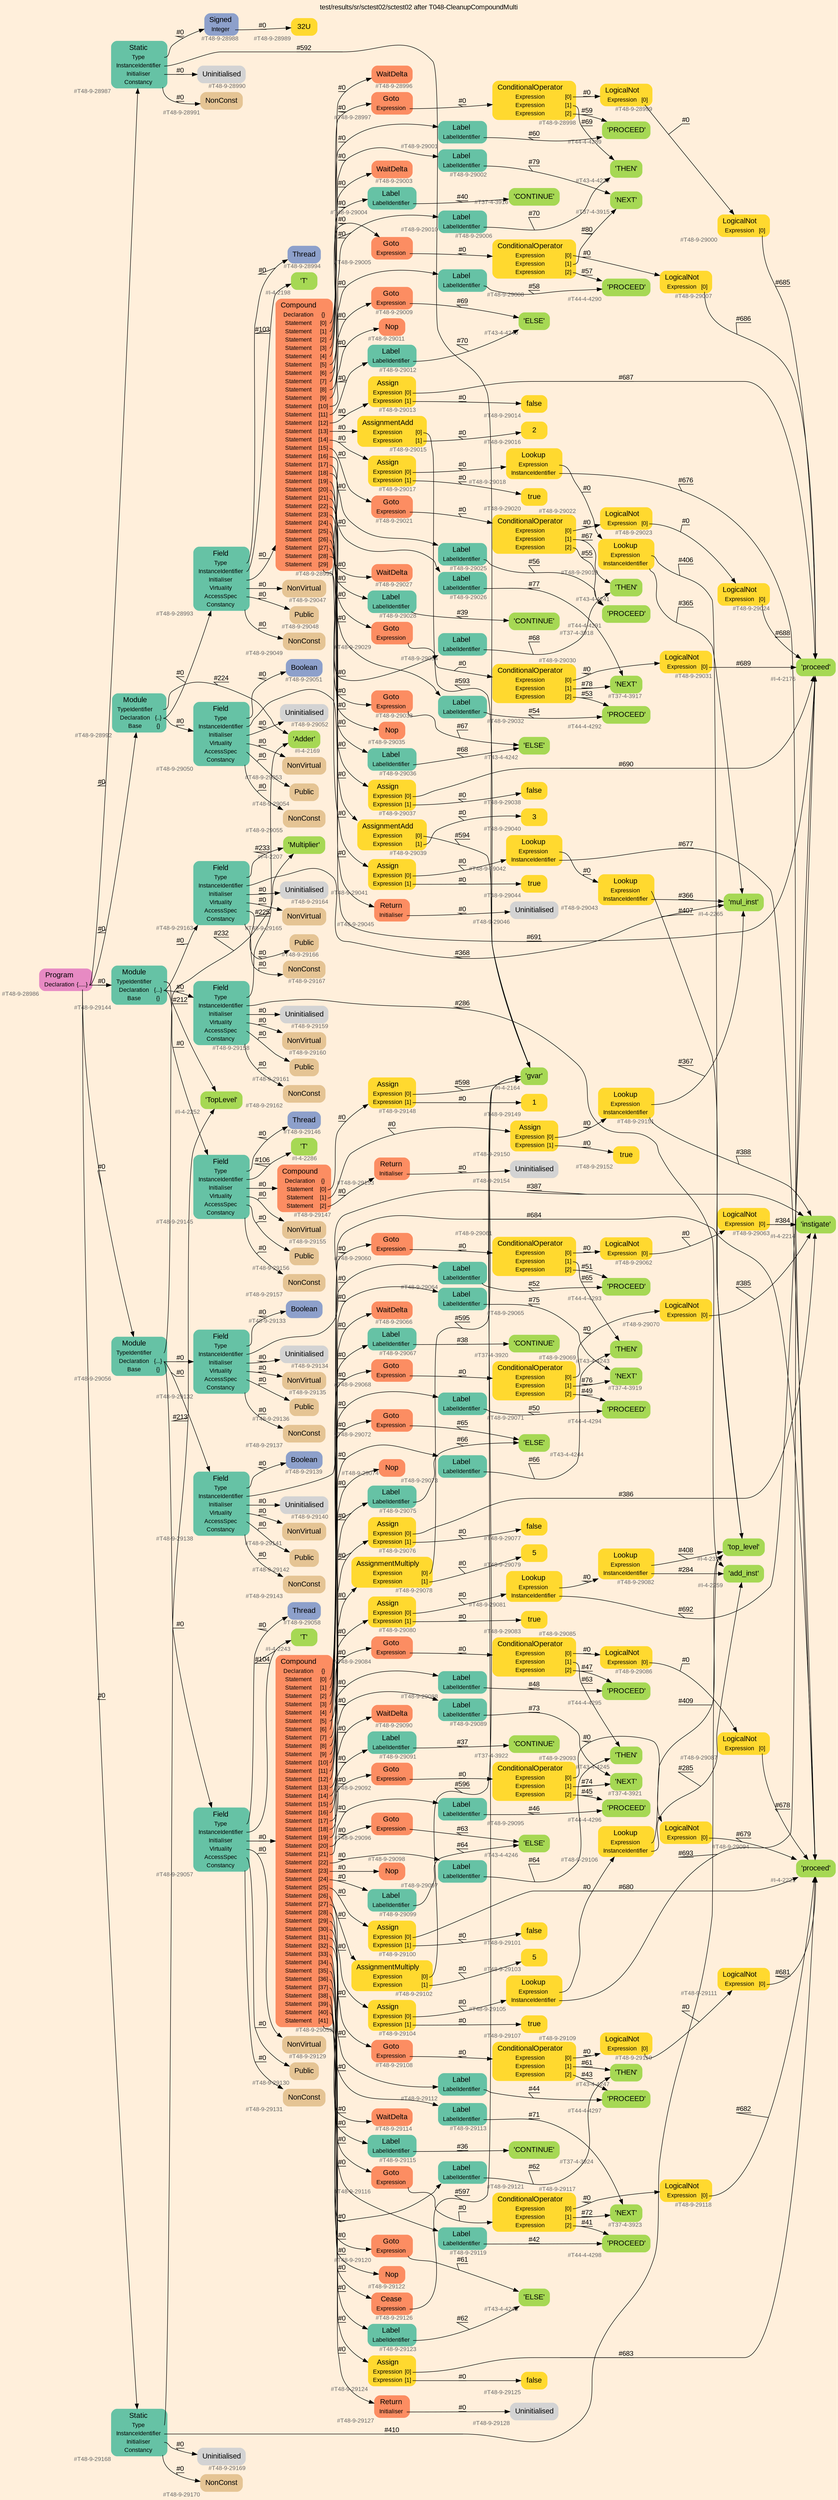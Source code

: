 digraph "test/results/sr/sctest02/sctest02 after T048-CleanupCompoundMulti" {
label = "test/results/sr/sctest02/sctest02 after T048-CleanupCompoundMulti"
labelloc = t
graph [
    rankdir = "LR"
    ranksep = 0.3
    bgcolor = antiquewhite1
    color = black
    fontcolor = black
    fontname = "Arial"
];
node [
    fontname = "Arial"
];
edge [
    fontname = "Arial"
];

// -------------------- node figure --------------------
// -------- block #T48-9-28986 ----------
"#T48-9-28986" [
    fillcolor = "/set28/4"
    xlabel = "#T48-9-28986"
    fontsize = "12"
    fontcolor = grey40
    shape = "plaintext"
    label = <<TABLE BORDER="0" CELLBORDER="0" CELLSPACING="0">
     <TR><TD><FONT COLOR="black" POINT-SIZE="15">Program</FONT></TD></TR>
     <TR><TD><FONT COLOR="black" POINT-SIZE="12">Declaration</FONT></TD><TD PORT="port0"><FONT COLOR="black" POINT-SIZE="12">{.....}</FONT></TD></TR>
    </TABLE>>
    style = "rounded,filled"
];

// -------- block #T48-9-28987 ----------
"#T48-9-28987" [
    fillcolor = "/set28/1"
    xlabel = "#T48-9-28987"
    fontsize = "12"
    fontcolor = grey40
    shape = "plaintext"
    label = <<TABLE BORDER="0" CELLBORDER="0" CELLSPACING="0">
     <TR><TD><FONT COLOR="black" POINT-SIZE="15">Static</FONT></TD></TR>
     <TR><TD><FONT COLOR="black" POINT-SIZE="12">Type</FONT></TD><TD PORT="port0"></TD></TR>
     <TR><TD><FONT COLOR="black" POINT-SIZE="12">InstanceIdentifier</FONT></TD><TD PORT="port1"></TD></TR>
     <TR><TD><FONT COLOR="black" POINT-SIZE="12">Initialiser</FONT></TD><TD PORT="port2"></TD></TR>
     <TR><TD><FONT COLOR="black" POINT-SIZE="12">Constancy</FONT></TD><TD PORT="port3"></TD></TR>
    </TABLE>>
    style = "rounded,filled"
];

// -------- block #T48-9-28988 ----------
"#T48-9-28988" [
    fillcolor = "/set28/3"
    xlabel = "#T48-9-28988"
    fontsize = "12"
    fontcolor = grey40
    shape = "plaintext"
    label = <<TABLE BORDER="0" CELLBORDER="0" CELLSPACING="0">
     <TR><TD><FONT COLOR="black" POINT-SIZE="15">Signed</FONT></TD></TR>
     <TR><TD><FONT COLOR="black" POINT-SIZE="12">Integer</FONT></TD><TD PORT="port0"></TD></TR>
    </TABLE>>
    style = "rounded,filled"
];

// -------- block #T48-9-28989 ----------
"#T48-9-28989" [
    fillcolor = "/set28/6"
    xlabel = "#T48-9-28989"
    fontsize = "12"
    fontcolor = grey40
    shape = "plaintext"
    label = <<TABLE BORDER="0" CELLBORDER="0" CELLSPACING="0">
     <TR><TD><FONT COLOR="black" POINT-SIZE="15">32U</FONT></TD></TR>
    </TABLE>>
    style = "rounded,filled"
];

// -------- block #I-4-2164 ----------
"#I-4-2164" [
    fillcolor = "/set28/5"
    xlabel = "#I-4-2164"
    fontsize = "12"
    fontcolor = grey40
    shape = "plaintext"
    label = <<TABLE BORDER="0" CELLBORDER="0" CELLSPACING="0">
     <TR><TD><FONT COLOR="black" POINT-SIZE="15">'gvar'</FONT></TD></TR>
    </TABLE>>
    style = "rounded,filled"
];

// -------- block #T48-9-28990 ----------
"#T48-9-28990" [
    xlabel = "#T48-9-28990"
    fontsize = "12"
    fontcolor = grey40
    shape = "plaintext"
    label = <<TABLE BORDER="0" CELLBORDER="0" CELLSPACING="0">
     <TR><TD><FONT COLOR="black" POINT-SIZE="15">Uninitialised</FONT></TD></TR>
    </TABLE>>
    style = "rounded,filled"
];

// -------- block #T48-9-28991 ----------
"#T48-9-28991" [
    fillcolor = "/set28/7"
    xlabel = "#T48-9-28991"
    fontsize = "12"
    fontcolor = grey40
    shape = "plaintext"
    label = <<TABLE BORDER="0" CELLBORDER="0" CELLSPACING="0">
     <TR><TD><FONT COLOR="black" POINT-SIZE="15">NonConst</FONT></TD></TR>
    </TABLE>>
    style = "rounded,filled"
];

// -------- block #T48-9-28992 ----------
"#T48-9-28992" [
    fillcolor = "/set28/1"
    xlabel = "#T48-9-28992"
    fontsize = "12"
    fontcolor = grey40
    shape = "plaintext"
    label = <<TABLE BORDER="0" CELLBORDER="0" CELLSPACING="0">
     <TR><TD><FONT COLOR="black" POINT-SIZE="15">Module</FONT></TD></TR>
     <TR><TD><FONT COLOR="black" POINT-SIZE="12">TypeIdentifier</FONT></TD><TD PORT="port0"></TD></TR>
     <TR><TD><FONT COLOR="black" POINT-SIZE="12">Declaration</FONT></TD><TD PORT="port1"><FONT COLOR="black" POINT-SIZE="12">{..}</FONT></TD></TR>
     <TR><TD><FONT COLOR="black" POINT-SIZE="12">Base</FONT></TD><TD PORT="port2"><FONT COLOR="black" POINT-SIZE="12">{}</FONT></TD></TR>
    </TABLE>>
    style = "rounded,filled"
];

// -------- block #I-4-2169 ----------
"#I-4-2169" [
    fillcolor = "/set28/5"
    xlabel = "#I-4-2169"
    fontsize = "12"
    fontcolor = grey40
    shape = "plaintext"
    label = <<TABLE BORDER="0" CELLBORDER="0" CELLSPACING="0">
     <TR><TD><FONT COLOR="black" POINT-SIZE="15">'Adder'</FONT></TD></TR>
    </TABLE>>
    style = "rounded,filled"
];

// -------- block #T48-9-28993 ----------
"#T48-9-28993" [
    fillcolor = "/set28/1"
    xlabel = "#T48-9-28993"
    fontsize = "12"
    fontcolor = grey40
    shape = "plaintext"
    label = <<TABLE BORDER="0" CELLBORDER="0" CELLSPACING="0">
     <TR><TD><FONT COLOR="black" POINT-SIZE="15">Field</FONT></TD></TR>
     <TR><TD><FONT COLOR="black" POINT-SIZE="12">Type</FONT></TD><TD PORT="port0"></TD></TR>
     <TR><TD><FONT COLOR="black" POINT-SIZE="12">InstanceIdentifier</FONT></TD><TD PORT="port1"></TD></TR>
     <TR><TD><FONT COLOR="black" POINT-SIZE="12">Initialiser</FONT></TD><TD PORT="port2"></TD></TR>
     <TR><TD><FONT COLOR="black" POINT-SIZE="12">Virtuality</FONT></TD><TD PORT="port3"></TD></TR>
     <TR><TD><FONT COLOR="black" POINT-SIZE="12">AccessSpec</FONT></TD><TD PORT="port4"></TD></TR>
     <TR><TD><FONT COLOR="black" POINT-SIZE="12">Constancy</FONT></TD><TD PORT="port5"></TD></TR>
    </TABLE>>
    style = "rounded,filled"
];

// -------- block #T48-9-28994 ----------
"#T48-9-28994" [
    fillcolor = "/set28/3"
    xlabel = "#T48-9-28994"
    fontsize = "12"
    fontcolor = grey40
    shape = "plaintext"
    label = <<TABLE BORDER="0" CELLBORDER="0" CELLSPACING="0">
     <TR><TD><FONT COLOR="black" POINT-SIZE="15">Thread</FONT></TD></TR>
    </TABLE>>
    style = "rounded,filled"
];

// -------- block #I-4-2198 ----------
"#I-4-2198" [
    fillcolor = "/set28/5"
    xlabel = "#I-4-2198"
    fontsize = "12"
    fontcolor = grey40
    shape = "plaintext"
    label = <<TABLE BORDER="0" CELLBORDER="0" CELLSPACING="0">
     <TR><TD><FONT COLOR="black" POINT-SIZE="15">'T'</FONT></TD></TR>
    </TABLE>>
    style = "rounded,filled"
];

// -------- block #T48-9-28995 ----------
"#T48-9-28995" [
    fillcolor = "/set28/2"
    xlabel = "#T48-9-28995"
    fontsize = "12"
    fontcolor = grey40
    shape = "plaintext"
    label = <<TABLE BORDER="0" CELLBORDER="0" CELLSPACING="0">
     <TR><TD><FONT COLOR="black" POINT-SIZE="15">Compound</FONT></TD></TR>
     <TR><TD><FONT COLOR="black" POINT-SIZE="12">Declaration</FONT></TD><TD PORT="port0"><FONT COLOR="black" POINT-SIZE="12">{}</FONT></TD></TR>
     <TR><TD><FONT COLOR="black" POINT-SIZE="12">Statement</FONT></TD><TD PORT="port1"><FONT COLOR="black" POINT-SIZE="12">[0]</FONT></TD></TR>
     <TR><TD><FONT COLOR="black" POINT-SIZE="12">Statement</FONT></TD><TD PORT="port2"><FONT COLOR="black" POINT-SIZE="12">[1]</FONT></TD></TR>
     <TR><TD><FONT COLOR="black" POINT-SIZE="12">Statement</FONT></TD><TD PORT="port3"><FONT COLOR="black" POINT-SIZE="12">[2]</FONT></TD></TR>
     <TR><TD><FONT COLOR="black" POINT-SIZE="12">Statement</FONT></TD><TD PORT="port4"><FONT COLOR="black" POINT-SIZE="12">[3]</FONT></TD></TR>
     <TR><TD><FONT COLOR="black" POINT-SIZE="12">Statement</FONT></TD><TD PORT="port5"><FONT COLOR="black" POINT-SIZE="12">[4]</FONT></TD></TR>
     <TR><TD><FONT COLOR="black" POINT-SIZE="12">Statement</FONT></TD><TD PORT="port6"><FONT COLOR="black" POINT-SIZE="12">[5]</FONT></TD></TR>
     <TR><TD><FONT COLOR="black" POINT-SIZE="12">Statement</FONT></TD><TD PORT="port7"><FONT COLOR="black" POINT-SIZE="12">[6]</FONT></TD></TR>
     <TR><TD><FONT COLOR="black" POINT-SIZE="12">Statement</FONT></TD><TD PORT="port8"><FONT COLOR="black" POINT-SIZE="12">[7]</FONT></TD></TR>
     <TR><TD><FONT COLOR="black" POINT-SIZE="12">Statement</FONT></TD><TD PORT="port9"><FONT COLOR="black" POINT-SIZE="12">[8]</FONT></TD></TR>
     <TR><TD><FONT COLOR="black" POINT-SIZE="12">Statement</FONT></TD><TD PORT="port10"><FONT COLOR="black" POINT-SIZE="12">[9]</FONT></TD></TR>
     <TR><TD><FONT COLOR="black" POINT-SIZE="12">Statement</FONT></TD><TD PORT="port11"><FONT COLOR="black" POINT-SIZE="12">[10]</FONT></TD></TR>
     <TR><TD><FONT COLOR="black" POINT-SIZE="12">Statement</FONT></TD><TD PORT="port12"><FONT COLOR="black" POINT-SIZE="12">[11]</FONT></TD></TR>
     <TR><TD><FONT COLOR="black" POINT-SIZE="12">Statement</FONT></TD><TD PORT="port13"><FONT COLOR="black" POINT-SIZE="12">[12]</FONT></TD></TR>
     <TR><TD><FONT COLOR="black" POINT-SIZE="12">Statement</FONT></TD><TD PORT="port14"><FONT COLOR="black" POINT-SIZE="12">[13]</FONT></TD></TR>
     <TR><TD><FONT COLOR="black" POINT-SIZE="12">Statement</FONT></TD><TD PORT="port15"><FONT COLOR="black" POINT-SIZE="12">[14]</FONT></TD></TR>
     <TR><TD><FONT COLOR="black" POINT-SIZE="12">Statement</FONT></TD><TD PORT="port16"><FONT COLOR="black" POINT-SIZE="12">[15]</FONT></TD></TR>
     <TR><TD><FONT COLOR="black" POINT-SIZE="12">Statement</FONT></TD><TD PORT="port17"><FONT COLOR="black" POINT-SIZE="12">[16]</FONT></TD></TR>
     <TR><TD><FONT COLOR="black" POINT-SIZE="12">Statement</FONT></TD><TD PORT="port18"><FONT COLOR="black" POINT-SIZE="12">[17]</FONT></TD></TR>
     <TR><TD><FONT COLOR="black" POINT-SIZE="12">Statement</FONT></TD><TD PORT="port19"><FONT COLOR="black" POINT-SIZE="12">[18]</FONT></TD></TR>
     <TR><TD><FONT COLOR="black" POINT-SIZE="12">Statement</FONT></TD><TD PORT="port20"><FONT COLOR="black" POINT-SIZE="12">[19]</FONT></TD></TR>
     <TR><TD><FONT COLOR="black" POINT-SIZE="12">Statement</FONT></TD><TD PORT="port21"><FONT COLOR="black" POINT-SIZE="12">[20]</FONT></TD></TR>
     <TR><TD><FONT COLOR="black" POINT-SIZE="12">Statement</FONT></TD><TD PORT="port22"><FONT COLOR="black" POINT-SIZE="12">[21]</FONT></TD></TR>
     <TR><TD><FONT COLOR="black" POINT-SIZE="12">Statement</FONT></TD><TD PORT="port23"><FONT COLOR="black" POINT-SIZE="12">[22]</FONT></TD></TR>
     <TR><TD><FONT COLOR="black" POINT-SIZE="12">Statement</FONT></TD><TD PORT="port24"><FONT COLOR="black" POINT-SIZE="12">[23]</FONT></TD></TR>
     <TR><TD><FONT COLOR="black" POINT-SIZE="12">Statement</FONT></TD><TD PORT="port25"><FONT COLOR="black" POINT-SIZE="12">[24]</FONT></TD></TR>
     <TR><TD><FONT COLOR="black" POINT-SIZE="12">Statement</FONT></TD><TD PORT="port26"><FONT COLOR="black" POINT-SIZE="12">[25]</FONT></TD></TR>
     <TR><TD><FONT COLOR="black" POINT-SIZE="12">Statement</FONT></TD><TD PORT="port27"><FONT COLOR="black" POINT-SIZE="12">[26]</FONT></TD></TR>
     <TR><TD><FONT COLOR="black" POINT-SIZE="12">Statement</FONT></TD><TD PORT="port28"><FONT COLOR="black" POINT-SIZE="12">[27]</FONT></TD></TR>
     <TR><TD><FONT COLOR="black" POINT-SIZE="12">Statement</FONT></TD><TD PORT="port29"><FONT COLOR="black" POINT-SIZE="12">[28]</FONT></TD></TR>
     <TR><TD><FONT COLOR="black" POINT-SIZE="12">Statement</FONT></TD><TD PORT="port30"><FONT COLOR="black" POINT-SIZE="12">[29]</FONT></TD></TR>
    </TABLE>>
    style = "rounded,filled"
];

// -------- block #T48-9-28996 ----------
"#T48-9-28996" [
    fillcolor = "/set28/2"
    xlabel = "#T48-9-28996"
    fontsize = "12"
    fontcolor = grey40
    shape = "plaintext"
    label = <<TABLE BORDER="0" CELLBORDER="0" CELLSPACING="0">
     <TR><TD><FONT COLOR="black" POINT-SIZE="15">WaitDelta</FONT></TD></TR>
    </TABLE>>
    style = "rounded,filled"
];

// -------- block #T48-9-28997 ----------
"#T48-9-28997" [
    fillcolor = "/set28/2"
    xlabel = "#T48-9-28997"
    fontsize = "12"
    fontcolor = grey40
    shape = "plaintext"
    label = <<TABLE BORDER="0" CELLBORDER="0" CELLSPACING="0">
     <TR><TD><FONT COLOR="black" POINT-SIZE="15">Goto</FONT></TD></TR>
     <TR><TD><FONT COLOR="black" POINT-SIZE="12">Expression</FONT></TD><TD PORT="port0"></TD></TR>
    </TABLE>>
    style = "rounded,filled"
];

// -------- block #T48-9-28998 ----------
"#T48-9-28998" [
    fillcolor = "/set28/6"
    xlabel = "#T48-9-28998"
    fontsize = "12"
    fontcolor = grey40
    shape = "plaintext"
    label = <<TABLE BORDER="0" CELLBORDER="0" CELLSPACING="0">
     <TR><TD><FONT COLOR="black" POINT-SIZE="15">ConditionalOperator</FONT></TD></TR>
     <TR><TD><FONT COLOR="black" POINT-SIZE="12">Expression</FONT></TD><TD PORT="port0"><FONT COLOR="black" POINT-SIZE="12">[0]</FONT></TD></TR>
     <TR><TD><FONT COLOR="black" POINT-SIZE="12">Expression</FONT></TD><TD PORT="port1"><FONT COLOR="black" POINT-SIZE="12">[1]</FONT></TD></TR>
     <TR><TD><FONT COLOR="black" POINT-SIZE="12">Expression</FONT></TD><TD PORT="port2"><FONT COLOR="black" POINT-SIZE="12">[2]</FONT></TD></TR>
    </TABLE>>
    style = "rounded,filled"
];

// -------- block #T48-9-28999 ----------
"#T48-9-28999" [
    fillcolor = "/set28/6"
    xlabel = "#T48-9-28999"
    fontsize = "12"
    fontcolor = grey40
    shape = "plaintext"
    label = <<TABLE BORDER="0" CELLBORDER="0" CELLSPACING="0">
     <TR><TD><FONT COLOR="black" POINT-SIZE="15">LogicalNot</FONT></TD></TR>
     <TR><TD><FONT COLOR="black" POINT-SIZE="12">Expression</FONT></TD><TD PORT="port0"><FONT COLOR="black" POINT-SIZE="12">[0]</FONT></TD></TR>
    </TABLE>>
    style = "rounded,filled"
];

// -------- block #T48-9-29000 ----------
"#T48-9-29000" [
    fillcolor = "/set28/6"
    xlabel = "#T48-9-29000"
    fontsize = "12"
    fontcolor = grey40
    shape = "plaintext"
    label = <<TABLE BORDER="0" CELLBORDER="0" CELLSPACING="0">
     <TR><TD><FONT COLOR="black" POINT-SIZE="15">LogicalNot</FONT></TD></TR>
     <TR><TD><FONT COLOR="black" POINT-SIZE="12">Expression</FONT></TD><TD PORT="port0"><FONT COLOR="black" POINT-SIZE="12">[0]</FONT></TD></TR>
    </TABLE>>
    style = "rounded,filled"
];

// -------- block #I-4-2176 ----------
"#I-4-2176" [
    fillcolor = "/set28/5"
    xlabel = "#I-4-2176"
    fontsize = "12"
    fontcolor = grey40
    shape = "plaintext"
    label = <<TABLE BORDER="0" CELLBORDER="0" CELLSPACING="0">
     <TR><TD><FONT COLOR="black" POINT-SIZE="15">'proceed'</FONT></TD></TR>
    </TABLE>>
    style = "rounded,filled"
];

// -------- block #T43-4-4239 ----------
"#T43-4-4239" [
    fillcolor = "/set28/5"
    xlabel = "#T43-4-4239"
    fontsize = "12"
    fontcolor = grey40
    shape = "plaintext"
    label = <<TABLE BORDER="0" CELLBORDER="0" CELLSPACING="0">
     <TR><TD><FONT COLOR="black" POINT-SIZE="15">'THEN'</FONT></TD></TR>
    </TABLE>>
    style = "rounded,filled"
];

// -------- block #T44-4-4289 ----------
"#T44-4-4289" [
    fillcolor = "/set28/5"
    xlabel = "#T44-4-4289"
    fontsize = "12"
    fontcolor = grey40
    shape = "plaintext"
    label = <<TABLE BORDER="0" CELLBORDER="0" CELLSPACING="0">
     <TR><TD><FONT COLOR="black" POINT-SIZE="15">'PROCEED'</FONT></TD></TR>
    </TABLE>>
    style = "rounded,filled"
];

// -------- block #T48-9-29001 ----------
"#T48-9-29001" [
    fillcolor = "/set28/1"
    xlabel = "#T48-9-29001"
    fontsize = "12"
    fontcolor = grey40
    shape = "plaintext"
    label = <<TABLE BORDER="0" CELLBORDER="0" CELLSPACING="0">
     <TR><TD><FONT COLOR="black" POINT-SIZE="15">Label</FONT></TD></TR>
     <TR><TD><FONT COLOR="black" POINT-SIZE="12">LabelIdentifier</FONT></TD><TD PORT="port0"></TD></TR>
    </TABLE>>
    style = "rounded,filled"
];

// -------- block #T48-9-29002 ----------
"#T48-9-29002" [
    fillcolor = "/set28/1"
    xlabel = "#T48-9-29002"
    fontsize = "12"
    fontcolor = grey40
    shape = "plaintext"
    label = <<TABLE BORDER="0" CELLBORDER="0" CELLSPACING="0">
     <TR><TD><FONT COLOR="black" POINT-SIZE="15">Label</FONT></TD></TR>
     <TR><TD><FONT COLOR="black" POINT-SIZE="12">LabelIdentifier</FONT></TD><TD PORT="port0"></TD></TR>
    </TABLE>>
    style = "rounded,filled"
];

// -------- block #T37-4-3915 ----------
"#T37-4-3915" [
    fillcolor = "/set28/5"
    xlabel = "#T37-4-3915"
    fontsize = "12"
    fontcolor = grey40
    shape = "plaintext"
    label = <<TABLE BORDER="0" CELLBORDER="0" CELLSPACING="0">
     <TR><TD><FONT COLOR="black" POINT-SIZE="15">'NEXT'</FONT></TD></TR>
    </TABLE>>
    style = "rounded,filled"
];

// -------- block #T48-9-29003 ----------
"#T48-9-29003" [
    fillcolor = "/set28/2"
    xlabel = "#T48-9-29003"
    fontsize = "12"
    fontcolor = grey40
    shape = "plaintext"
    label = <<TABLE BORDER="0" CELLBORDER="0" CELLSPACING="0">
     <TR><TD><FONT COLOR="black" POINT-SIZE="15">WaitDelta</FONT></TD></TR>
    </TABLE>>
    style = "rounded,filled"
];

// -------- block #T48-9-29004 ----------
"#T48-9-29004" [
    fillcolor = "/set28/1"
    xlabel = "#T48-9-29004"
    fontsize = "12"
    fontcolor = grey40
    shape = "plaintext"
    label = <<TABLE BORDER="0" CELLBORDER="0" CELLSPACING="0">
     <TR><TD><FONT COLOR="black" POINT-SIZE="15">Label</FONT></TD></TR>
     <TR><TD><FONT COLOR="black" POINT-SIZE="12">LabelIdentifier</FONT></TD><TD PORT="port0"></TD></TR>
    </TABLE>>
    style = "rounded,filled"
];

// -------- block #T37-4-3916 ----------
"#T37-4-3916" [
    fillcolor = "/set28/5"
    xlabel = "#T37-4-3916"
    fontsize = "12"
    fontcolor = grey40
    shape = "plaintext"
    label = <<TABLE BORDER="0" CELLBORDER="0" CELLSPACING="0">
     <TR><TD><FONT COLOR="black" POINT-SIZE="15">'CONTINUE'</FONT></TD></TR>
    </TABLE>>
    style = "rounded,filled"
];

// -------- block #T48-9-29005 ----------
"#T48-9-29005" [
    fillcolor = "/set28/2"
    xlabel = "#T48-9-29005"
    fontsize = "12"
    fontcolor = grey40
    shape = "plaintext"
    label = <<TABLE BORDER="0" CELLBORDER="0" CELLSPACING="0">
     <TR><TD><FONT COLOR="black" POINT-SIZE="15">Goto</FONT></TD></TR>
     <TR><TD><FONT COLOR="black" POINT-SIZE="12">Expression</FONT></TD><TD PORT="port0"></TD></TR>
    </TABLE>>
    style = "rounded,filled"
];

// -------- block #T48-9-29006 ----------
"#T48-9-29006" [
    fillcolor = "/set28/6"
    xlabel = "#T48-9-29006"
    fontsize = "12"
    fontcolor = grey40
    shape = "plaintext"
    label = <<TABLE BORDER="0" CELLBORDER="0" CELLSPACING="0">
     <TR><TD><FONT COLOR="black" POINT-SIZE="15">ConditionalOperator</FONT></TD></TR>
     <TR><TD><FONT COLOR="black" POINT-SIZE="12">Expression</FONT></TD><TD PORT="port0"><FONT COLOR="black" POINT-SIZE="12">[0]</FONT></TD></TR>
     <TR><TD><FONT COLOR="black" POINT-SIZE="12">Expression</FONT></TD><TD PORT="port1"><FONT COLOR="black" POINT-SIZE="12">[1]</FONT></TD></TR>
     <TR><TD><FONT COLOR="black" POINT-SIZE="12">Expression</FONT></TD><TD PORT="port2"><FONT COLOR="black" POINT-SIZE="12">[2]</FONT></TD></TR>
    </TABLE>>
    style = "rounded,filled"
];

// -------- block #T48-9-29007 ----------
"#T48-9-29007" [
    fillcolor = "/set28/6"
    xlabel = "#T48-9-29007"
    fontsize = "12"
    fontcolor = grey40
    shape = "plaintext"
    label = <<TABLE BORDER="0" CELLBORDER="0" CELLSPACING="0">
     <TR><TD><FONT COLOR="black" POINT-SIZE="15">LogicalNot</FONT></TD></TR>
     <TR><TD><FONT COLOR="black" POINT-SIZE="12">Expression</FONT></TD><TD PORT="port0"><FONT COLOR="black" POINT-SIZE="12">[0]</FONT></TD></TR>
    </TABLE>>
    style = "rounded,filled"
];

// -------- block #T44-4-4290 ----------
"#T44-4-4290" [
    fillcolor = "/set28/5"
    xlabel = "#T44-4-4290"
    fontsize = "12"
    fontcolor = grey40
    shape = "plaintext"
    label = <<TABLE BORDER="0" CELLBORDER="0" CELLSPACING="0">
     <TR><TD><FONT COLOR="black" POINT-SIZE="15">'PROCEED'</FONT></TD></TR>
    </TABLE>>
    style = "rounded,filled"
];

// -------- block #T48-9-29008 ----------
"#T48-9-29008" [
    fillcolor = "/set28/1"
    xlabel = "#T48-9-29008"
    fontsize = "12"
    fontcolor = grey40
    shape = "plaintext"
    label = <<TABLE BORDER="0" CELLBORDER="0" CELLSPACING="0">
     <TR><TD><FONT COLOR="black" POINT-SIZE="15">Label</FONT></TD></TR>
     <TR><TD><FONT COLOR="black" POINT-SIZE="12">LabelIdentifier</FONT></TD><TD PORT="port0"></TD></TR>
    </TABLE>>
    style = "rounded,filled"
];

// -------- block #T48-9-29009 ----------
"#T48-9-29009" [
    fillcolor = "/set28/2"
    xlabel = "#T48-9-29009"
    fontsize = "12"
    fontcolor = grey40
    shape = "plaintext"
    label = <<TABLE BORDER="0" CELLBORDER="0" CELLSPACING="0">
     <TR><TD><FONT COLOR="black" POINT-SIZE="15">Goto</FONT></TD></TR>
     <TR><TD><FONT COLOR="black" POINT-SIZE="12">Expression</FONT></TD><TD PORT="port0"></TD></TR>
    </TABLE>>
    style = "rounded,filled"
];

// -------- block #T43-4-4240 ----------
"#T43-4-4240" [
    fillcolor = "/set28/5"
    xlabel = "#T43-4-4240"
    fontsize = "12"
    fontcolor = grey40
    shape = "plaintext"
    label = <<TABLE BORDER="0" CELLBORDER="0" CELLSPACING="0">
     <TR><TD><FONT COLOR="black" POINT-SIZE="15">'ELSE'</FONT></TD></TR>
    </TABLE>>
    style = "rounded,filled"
];

// -------- block #T48-9-29010 ----------
"#T48-9-29010" [
    fillcolor = "/set28/1"
    xlabel = "#T48-9-29010"
    fontsize = "12"
    fontcolor = grey40
    shape = "plaintext"
    label = <<TABLE BORDER="0" CELLBORDER="0" CELLSPACING="0">
     <TR><TD><FONT COLOR="black" POINT-SIZE="15">Label</FONT></TD></TR>
     <TR><TD><FONT COLOR="black" POINT-SIZE="12">LabelIdentifier</FONT></TD><TD PORT="port0"></TD></TR>
    </TABLE>>
    style = "rounded,filled"
];

// -------- block #T48-9-29011 ----------
"#T48-9-29011" [
    fillcolor = "/set28/2"
    xlabel = "#T48-9-29011"
    fontsize = "12"
    fontcolor = grey40
    shape = "plaintext"
    label = <<TABLE BORDER="0" CELLBORDER="0" CELLSPACING="0">
     <TR><TD><FONT COLOR="black" POINT-SIZE="15">Nop</FONT></TD></TR>
    </TABLE>>
    style = "rounded,filled"
];

// -------- block #T48-9-29012 ----------
"#T48-9-29012" [
    fillcolor = "/set28/1"
    xlabel = "#T48-9-29012"
    fontsize = "12"
    fontcolor = grey40
    shape = "plaintext"
    label = <<TABLE BORDER="0" CELLBORDER="0" CELLSPACING="0">
     <TR><TD><FONT COLOR="black" POINT-SIZE="15">Label</FONT></TD></TR>
     <TR><TD><FONT COLOR="black" POINT-SIZE="12">LabelIdentifier</FONT></TD><TD PORT="port0"></TD></TR>
    </TABLE>>
    style = "rounded,filled"
];

// -------- block #T48-9-29013 ----------
"#T48-9-29013" [
    fillcolor = "/set28/6"
    xlabel = "#T48-9-29013"
    fontsize = "12"
    fontcolor = grey40
    shape = "plaintext"
    label = <<TABLE BORDER="0" CELLBORDER="0" CELLSPACING="0">
     <TR><TD><FONT COLOR="black" POINT-SIZE="15">Assign</FONT></TD></TR>
     <TR><TD><FONT COLOR="black" POINT-SIZE="12">Expression</FONT></TD><TD PORT="port0"><FONT COLOR="black" POINT-SIZE="12">[0]</FONT></TD></TR>
     <TR><TD><FONT COLOR="black" POINT-SIZE="12">Expression</FONT></TD><TD PORT="port1"><FONT COLOR="black" POINT-SIZE="12">[1]</FONT></TD></TR>
    </TABLE>>
    style = "rounded,filled"
];

// -------- block #T48-9-29014 ----------
"#T48-9-29014" [
    fillcolor = "/set28/6"
    xlabel = "#T48-9-29014"
    fontsize = "12"
    fontcolor = grey40
    shape = "plaintext"
    label = <<TABLE BORDER="0" CELLBORDER="0" CELLSPACING="0">
     <TR><TD><FONT COLOR="black" POINT-SIZE="15">false</FONT></TD></TR>
    </TABLE>>
    style = "rounded,filled"
];

// -------- block #T48-9-29015 ----------
"#T48-9-29015" [
    fillcolor = "/set28/6"
    xlabel = "#T48-9-29015"
    fontsize = "12"
    fontcolor = grey40
    shape = "plaintext"
    label = <<TABLE BORDER="0" CELLBORDER="0" CELLSPACING="0">
     <TR><TD><FONT COLOR="black" POINT-SIZE="15">AssignmentAdd</FONT></TD></TR>
     <TR><TD><FONT COLOR="black" POINT-SIZE="12">Expression</FONT></TD><TD PORT="port0"><FONT COLOR="black" POINT-SIZE="12">[0]</FONT></TD></TR>
     <TR><TD><FONT COLOR="black" POINT-SIZE="12">Expression</FONT></TD><TD PORT="port1"><FONT COLOR="black" POINT-SIZE="12">[1]</FONT></TD></TR>
    </TABLE>>
    style = "rounded,filled"
];

// -------- block #T48-9-29016 ----------
"#T48-9-29016" [
    fillcolor = "/set28/6"
    xlabel = "#T48-9-29016"
    fontsize = "12"
    fontcolor = grey40
    shape = "plaintext"
    label = <<TABLE BORDER="0" CELLBORDER="0" CELLSPACING="0">
     <TR><TD><FONT COLOR="black" POINT-SIZE="15">2</FONT></TD></TR>
    </TABLE>>
    style = "rounded,filled"
];

// -------- block #T48-9-29017 ----------
"#T48-9-29017" [
    fillcolor = "/set28/6"
    xlabel = "#T48-9-29017"
    fontsize = "12"
    fontcolor = grey40
    shape = "plaintext"
    label = <<TABLE BORDER="0" CELLBORDER="0" CELLSPACING="0">
     <TR><TD><FONT COLOR="black" POINT-SIZE="15">Assign</FONT></TD></TR>
     <TR><TD><FONT COLOR="black" POINT-SIZE="12">Expression</FONT></TD><TD PORT="port0"><FONT COLOR="black" POINT-SIZE="12">[0]</FONT></TD></TR>
     <TR><TD><FONT COLOR="black" POINT-SIZE="12">Expression</FONT></TD><TD PORT="port1"><FONT COLOR="black" POINT-SIZE="12">[1]</FONT></TD></TR>
    </TABLE>>
    style = "rounded,filled"
];

// -------- block #T48-9-29018 ----------
"#T48-9-29018" [
    fillcolor = "/set28/6"
    xlabel = "#T48-9-29018"
    fontsize = "12"
    fontcolor = grey40
    shape = "plaintext"
    label = <<TABLE BORDER="0" CELLBORDER="0" CELLSPACING="0">
     <TR><TD><FONT COLOR="black" POINT-SIZE="15">Lookup</FONT></TD></TR>
     <TR><TD><FONT COLOR="black" POINT-SIZE="12">Expression</FONT></TD><TD PORT="port0"></TD></TR>
     <TR><TD><FONT COLOR="black" POINT-SIZE="12">InstanceIdentifier</FONT></TD><TD PORT="port1"></TD></TR>
    </TABLE>>
    style = "rounded,filled"
];

// -------- block #T48-9-29019 ----------
"#T48-9-29019" [
    fillcolor = "/set28/6"
    xlabel = "#T48-9-29019"
    fontsize = "12"
    fontcolor = grey40
    shape = "plaintext"
    label = <<TABLE BORDER="0" CELLBORDER="0" CELLSPACING="0">
     <TR><TD><FONT COLOR="black" POINT-SIZE="15">Lookup</FONT></TD></TR>
     <TR><TD><FONT COLOR="black" POINT-SIZE="12">Expression</FONT></TD><TD PORT="port0"></TD></TR>
     <TR><TD><FONT COLOR="black" POINT-SIZE="12">InstanceIdentifier</FONT></TD><TD PORT="port1"></TD></TR>
    </TABLE>>
    style = "rounded,filled"
];

// -------- block #I-4-2313 ----------
"#I-4-2313" [
    fillcolor = "/set28/5"
    xlabel = "#I-4-2313"
    fontsize = "12"
    fontcolor = grey40
    shape = "plaintext"
    label = <<TABLE BORDER="0" CELLBORDER="0" CELLSPACING="0">
     <TR><TD><FONT COLOR="black" POINT-SIZE="15">'top_level'</FONT></TD></TR>
    </TABLE>>
    style = "rounded,filled"
];

// -------- block #I-4-2265 ----------
"#I-4-2265" [
    fillcolor = "/set28/5"
    xlabel = "#I-4-2265"
    fontsize = "12"
    fontcolor = grey40
    shape = "plaintext"
    label = <<TABLE BORDER="0" CELLBORDER="0" CELLSPACING="0">
     <TR><TD><FONT COLOR="black" POINT-SIZE="15">'mul_inst'</FONT></TD></TR>
    </TABLE>>
    style = "rounded,filled"
];

// -------- block #I-4-2221 ----------
"#I-4-2221" [
    fillcolor = "/set28/5"
    xlabel = "#I-4-2221"
    fontsize = "12"
    fontcolor = grey40
    shape = "plaintext"
    label = <<TABLE BORDER="0" CELLBORDER="0" CELLSPACING="0">
     <TR><TD><FONT COLOR="black" POINT-SIZE="15">'proceed'</FONT></TD></TR>
    </TABLE>>
    style = "rounded,filled"
];

// -------- block #T48-9-29020 ----------
"#T48-9-29020" [
    fillcolor = "/set28/6"
    xlabel = "#T48-9-29020"
    fontsize = "12"
    fontcolor = grey40
    shape = "plaintext"
    label = <<TABLE BORDER="0" CELLBORDER="0" CELLSPACING="0">
     <TR><TD><FONT COLOR="black" POINT-SIZE="15">true</FONT></TD></TR>
    </TABLE>>
    style = "rounded,filled"
];

// -------- block #T48-9-29021 ----------
"#T48-9-29021" [
    fillcolor = "/set28/2"
    xlabel = "#T48-9-29021"
    fontsize = "12"
    fontcolor = grey40
    shape = "plaintext"
    label = <<TABLE BORDER="0" CELLBORDER="0" CELLSPACING="0">
     <TR><TD><FONT COLOR="black" POINT-SIZE="15">Goto</FONT></TD></TR>
     <TR><TD><FONT COLOR="black" POINT-SIZE="12">Expression</FONT></TD><TD PORT="port0"></TD></TR>
    </TABLE>>
    style = "rounded,filled"
];

// -------- block #T48-9-29022 ----------
"#T48-9-29022" [
    fillcolor = "/set28/6"
    xlabel = "#T48-9-29022"
    fontsize = "12"
    fontcolor = grey40
    shape = "plaintext"
    label = <<TABLE BORDER="0" CELLBORDER="0" CELLSPACING="0">
     <TR><TD><FONT COLOR="black" POINT-SIZE="15">ConditionalOperator</FONT></TD></TR>
     <TR><TD><FONT COLOR="black" POINT-SIZE="12">Expression</FONT></TD><TD PORT="port0"><FONT COLOR="black" POINT-SIZE="12">[0]</FONT></TD></TR>
     <TR><TD><FONT COLOR="black" POINT-SIZE="12">Expression</FONT></TD><TD PORT="port1"><FONT COLOR="black" POINT-SIZE="12">[1]</FONT></TD></TR>
     <TR><TD><FONT COLOR="black" POINT-SIZE="12">Expression</FONT></TD><TD PORT="port2"><FONT COLOR="black" POINT-SIZE="12">[2]</FONT></TD></TR>
    </TABLE>>
    style = "rounded,filled"
];

// -------- block #T48-9-29023 ----------
"#T48-9-29023" [
    fillcolor = "/set28/6"
    xlabel = "#T48-9-29023"
    fontsize = "12"
    fontcolor = grey40
    shape = "plaintext"
    label = <<TABLE BORDER="0" CELLBORDER="0" CELLSPACING="0">
     <TR><TD><FONT COLOR="black" POINT-SIZE="15">LogicalNot</FONT></TD></TR>
     <TR><TD><FONT COLOR="black" POINT-SIZE="12">Expression</FONT></TD><TD PORT="port0"><FONT COLOR="black" POINT-SIZE="12">[0]</FONT></TD></TR>
    </TABLE>>
    style = "rounded,filled"
];

// -------- block #T48-9-29024 ----------
"#T48-9-29024" [
    fillcolor = "/set28/6"
    xlabel = "#T48-9-29024"
    fontsize = "12"
    fontcolor = grey40
    shape = "plaintext"
    label = <<TABLE BORDER="0" CELLBORDER="0" CELLSPACING="0">
     <TR><TD><FONT COLOR="black" POINT-SIZE="15">LogicalNot</FONT></TD></TR>
     <TR><TD><FONT COLOR="black" POINT-SIZE="12">Expression</FONT></TD><TD PORT="port0"><FONT COLOR="black" POINT-SIZE="12">[0]</FONT></TD></TR>
    </TABLE>>
    style = "rounded,filled"
];

// -------- block #T43-4-4241 ----------
"#T43-4-4241" [
    fillcolor = "/set28/5"
    xlabel = "#T43-4-4241"
    fontsize = "12"
    fontcolor = grey40
    shape = "plaintext"
    label = <<TABLE BORDER="0" CELLBORDER="0" CELLSPACING="0">
     <TR><TD><FONT COLOR="black" POINT-SIZE="15">'THEN'</FONT></TD></TR>
    </TABLE>>
    style = "rounded,filled"
];

// -------- block #T44-4-4291 ----------
"#T44-4-4291" [
    fillcolor = "/set28/5"
    xlabel = "#T44-4-4291"
    fontsize = "12"
    fontcolor = grey40
    shape = "plaintext"
    label = <<TABLE BORDER="0" CELLBORDER="0" CELLSPACING="0">
     <TR><TD><FONT COLOR="black" POINT-SIZE="15">'PROCEED'</FONT></TD></TR>
    </TABLE>>
    style = "rounded,filled"
];

// -------- block #T48-9-29025 ----------
"#T48-9-29025" [
    fillcolor = "/set28/1"
    xlabel = "#T48-9-29025"
    fontsize = "12"
    fontcolor = grey40
    shape = "plaintext"
    label = <<TABLE BORDER="0" CELLBORDER="0" CELLSPACING="0">
     <TR><TD><FONT COLOR="black" POINT-SIZE="15">Label</FONT></TD></TR>
     <TR><TD><FONT COLOR="black" POINT-SIZE="12">LabelIdentifier</FONT></TD><TD PORT="port0"></TD></TR>
    </TABLE>>
    style = "rounded,filled"
];

// -------- block #T48-9-29026 ----------
"#T48-9-29026" [
    fillcolor = "/set28/1"
    xlabel = "#T48-9-29026"
    fontsize = "12"
    fontcolor = grey40
    shape = "plaintext"
    label = <<TABLE BORDER="0" CELLBORDER="0" CELLSPACING="0">
     <TR><TD><FONT COLOR="black" POINT-SIZE="15">Label</FONT></TD></TR>
     <TR><TD><FONT COLOR="black" POINT-SIZE="12">LabelIdentifier</FONT></TD><TD PORT="port0"></TD></TR>
    </TABLE>>
    style = "rounded,filled"
];

// -------- block #T37-4-3917 ----------
"#T37-4-3917" [
    fillcolor = "/set28/5"
    xlabel = "#T37-4-3917"
    fontsize = "12"
    fontcolor = grey40
    shape = "plaintext"
    label = <<TABLE BORDER="0" CELLBORDER="0" CELLSPACING="0">
     <TR><TD><FONT COLOR="black" POINT-SIZE="15">'NEXT'</FONT></TD></TR>
    </TABLE>>
    style = "rounded,filled"
];

// -------- block #T48-9-29027 ----------
"#T48-9-29027" [
    fillcolor = "/set28/2"
    xlabel = "#T48-9-29027"
    fontsize = "12"
    fontcolor = grey40
    shape = "plaintext"
    label = <<TABLE BORDER="0" CELLBORDER="0" CELLSPACING="0">
     <TR><TD><FONT COLOR="black" POINT-SIZE="15">WaitDelta</FONT></TD></TR>
    </TABLE>>
    style = "rounded,filled"
];

// -------- block #T48-9-29028 ----------
"#T48-9-29028" [
    fillcolor = "/set28/1"
    xlabel = "#T48-9-29028"
    fontsize = "12"
    fontcolor = grey40
    shape = "plaintext"
    label = <<TABLE BORDER="0" CELLBORDER="0" CELLSPACING="0">
     <TR><TD><FONT COLOR="black" POINT-SIZE="15">Label</FONT></TD></TR>
     <TR><TD><FONT COLOR="black" POINT-SIZE="12">LabelIdentifier</FONT></TD><TD PORT="port0"></TD></TR>
    </TABLE>>
    style = "rounded,filled"
];

// -------- block #T37-4-3918 ----------
"#T37-4-3918" [
    fillcolor = "/set28/5"
    xlabel = "#T37-4-3918"
    fontsize = "12"
    fontcolor = grey40
    shape = "plaintext"
    label = <<TABLE BORDER="0" CELLBORDER="0" CELLSPACING="0">
     <TR><TD><FONT COLOR="black" POINT-SIZE="15">'CONTINUE'</FONT></TD></TR>
    </TABLE>>
    style = "rounded,filled"
];

// -------- block #T48-9-29029 ----------
"#T48-9-29029" [
    fillcolor = "/set28/2"
    xlabel = "#T48-9-29029"
    fontsize = "12"
    fontcolor = grey40
    shape = "plaintext"
    label = <<TABLE BORDER="0" CELLBORDER="0" CELLSPACING="0">
     <TR><TD><FONT COLOR="black" POINT-SIZE="15">Goto</FONT></TD></TR>
     <TR><TD><FONT COLOR="black" POINT-SIZE="12">Expression</FONT></TD><TD PORT="port0"></TD></TR>
    </TABLE>>
    style = "rounded,filled"
];

// -------- block #T48-9-29030 ----------
"#T48-9-29030" [
    fillcolor = "/set28/6"
    xlabel = "#T48-9-29030"
    fontsize = "12"
    fontcolor = grey40
    shape = "plaintext"
    label = <<TABLE BORDER="0" CELLBORDER="0" CELLSPACING="0">
     <TR><TD><FONT COLOR="black" POINT-SIZE="15">ConditionalOperator</FONT></TD></TR>
     <TR><TD><FONT COLOR="black" POINT-SIZE="12">Expression</FONT></TD><TD PORT="port0"><FONT COLOR="black" POINT-SIZE="12">[0]</FONT></TD></TR>
     <TR><TD><FONT COLOR="black" POINT-SIZE="12">Expression</FONT></TD><TD PORT="port1"><FONT COLOR="black" POINT-SIZE="12">[1]</FONT></TD></TR>
     <TR><TD><FONT COLOR="black" POINT-SIZE="12">Expression</FONT></TD><TD PORT="port2"><FONT COLOR="black" POINT-SIZE="12">[2]</FONT></TD></TR>
    </TABLE>>
    style = "rounded,filled"
];

// -------- block #T48-9-29031 ----------
"#T48-9-29031" [
    fillcolor = "/set28/6"
    xlabel = "#T48-9-29031"
    fontsize = "12"
    fontcolor = grey40
    shape = "plaintext"
    label = <<TABLE BORDER="0" CELLBORDER="0" CELLSPACING="0">
     <TR><TD><FONT COLOR="black" POINT-SIZE="15">LogicalNot</FONT></TD></TR>
     <TR><TD><FONT COLOR="black" POINT-SIZE="12">Expression</FONT></TD><TD PORT="port0"><FONT COLOR="black" POINT-SIZE="12">[0]</FONT></TD></TR>
    </TABLE>>
    style = "rounded,filled"
];

// -------- block #T44-4-4292 ----------
"#T44-4-4292" [
    fillcolor = "/set28/5"
    xlabel = "#T44-4-4292"
    fontsize = "12"
    fontcolor = grey40
    shape = "plaintext"
    label = <<TABLE BORDER="0" CELLBORDER="0" CELLSPACING="0">
     <TR><TD><FONT COLOR="black" POINT-SIZE="15">'PROCEED'</FONT></TD></TR>
    </TABLE>>
    style = "rounded,filled"
];

// -------- block #T48-9-29032 ----------
"#T48-9-29032" [
    fillcolor = "/set28/1"
    xlabel = "#T48-9-29032"
    fontsize = "12"
    fontcolor = grey40
    shape = "plaintext"
    label = <<TABLE BORDER="0" CELLBORDER="0" CELLSPACING="0">
     <TR><TD><FONT COLOR="black" POINT-SIZE="15">Label</FONT></TD></TR>
     <TR><TD><FONT COLOR="black" POINT-SIZE="12">LabelIdentifier</FONT></TD><TD PORT="port0"></TD></TR>
    </TABLE>>
    style = "rounded,filled"
];

// -------- block #T48-9-29033 ----------
"#T48-9-29033" [
    fillcolor = "/set28/2"
    xlabel = "#T48-9-29033"
    fontsize = "12"
    fontcolor = grey40
    shape = "plaintext"
    label = <<TABLE BORDER="0" CELLBORDER="0" CELLSPACING="0">
     <TR><TD><FONT COLOR="black" POINT-SIZE="15">Goto</FONT></TD></TR>
     <TR><TD><FONT COLOR="black" POINT-SIZE="12">Expression</FONT></TD><TD PORT="port0"></TD></TR>
    </TABLE>>
    style = "rounded,filled"
];

// -------- block #T43-4-4242 ----------
"#T43-4-4242" [
    fillcolor = "/set28/5"
    xlabel = "#T43-4-4242"
    fontsize = "12"
    fontcolor = grey40
    shape = "plaintext"
    label = <<TABLE BORDER="0" CELLBORDER="0" CELLSPACING="0">
     <TR><TD><FONT COLOR="black" POINT-SIZE="15">'ELSE'</FONT></TD></TR>
    </TABLE>>
    style = "rounded,filled"
];

// -------- block #T48-9-29034 ----------
"#T48-9-29034" [
    fillcolor = "/set28/1"
    xlabel = "#T48-9-29034"
    fontsize = "12"
    fontcolor = grey40
    shape = "plaintext"
    label = <<TABLE BORDER="0" CELLBORDER="0" CELLSPACING="0">
     <TR><TD><FONT COLOR="black" POINT-SIZE="15">Label</FONT></TD></TR>
     <TR><TD><FONT COLOR="black" POINT-SIZE="12">LabelIdentifier</FONT></TD><TD PORT="port0"></TD></TR>
    </TABLE>>
    style = "rounded,filled"
];

// -------- block #T48-9-29035 ----------
"#T48-9-29035" [
    fillcolor = "/set28/2"
    xlabel = "#T48-9-29035"
    fontsize = "12"
    fontcolor = grey40
    shape = "plaintext"
    label = <<TABLE BORDER="0" CELLBORDER="0" CELLSPACING="0">
     <TR><TD><FONT COLOR="black" POINT-SIZE="15">Nop</FONT></TD></TR>
    </TABLE>>
    style = "rounded,filled"
];

// -------- block #T48-9-29036 ----------
"#T48-9-29036" [
    fillcolor = "/set28/1"
    xlabel = "#T48-9-29036"
    fontsize = "12"
    fontcolor = grey40
    shape = "plaintext"
    label = <<TABLE BORDER="0" CELLBORDER="0" CELLSPACING="0">
     <TR><TD><FONT COLOR="black" POINT-SIZE="15">Label</FONT></TD></TR>
     <TR><TD><FONT COLOR="black" POINT-SIZE="12">LabelIdentifier</FONT></TD><TD PORT="port0"></TD></TR>
    </TABLE>>
    style = "rounded,filled"
];

// -------- block #T48-9-29037 ----------
"#T48-9-29037" [
    fillcolor = "/set28/6"
    xlabel = "#T48-9-29037"
    fontsize = "12"
    fontcolor = grey40
    shape = "plaintext"
    label = <<TABLE BORDER="0" CELLBORDER="0" CELLSPACING="0">
     <TR><TD><FONT COLOR="black" POINT-SIZE="15">Assign</FONT></TD></TR>
     <TR><TD><FONT COLOR="black" POINT-SIZE="12">Expression</FONT></TD><TD PORT="port0"><FONT COLOR="black" POINT-SIZE="12">[0]</FONT></TD></TR>
     <TR><TD><FONT COLOR="black" POINT-SIZE="12">Expression</FONT></TD><TD PORT="port1"><FONT COLOR="black" POINT-SIZE="12">[1]</FONT></TD></TR>
    </TABLE>>
    style = "rounded,filled"
];

// -------- block #T48-9-29038 ----------
"#T48-9-29038" [
    fillcolor = "/set28/6"
    xlabel = "#T48-9-29038"
    fontsize = "12"
    fontcolor = grey40
    shape = "plaintext"
    label = <<TABLE BORDER="0" CELLBORDER="0" CELLSPACING="0">
     <TR><TD><FONT COLOR="black" POINT-SIZE="15">false</FONT></TD></TR>
    </TABLE>>
    style = "rounded,filled"
];

// -------- block #T48-9-29039 ----------
"#T48-9-29039" [
    fillcolor = "/set28/6"
    xlabel = "#T48-9-29039"
    fontsize = "12"
    fontcolor = grey40
    shape = "plaintext"
    label = <<TABLE BORDER="0" CELLBORDER="0" CELLSPACING="0">
     <TR><TD><FONT COLOR="black" POINT-SIZE="15">AssignmentAdd</FONT></TD></TR>
     <TR><TD><FONT COLOR="black" POINT-SIZE="12">Expression</FONT></TD><TD PORT="port0"><FONT COLOR="black" POINT-SIZE="12">[0]</FONT></TD></TR>
     <TR><TD><FONT COLOR="black" POINT-SIZE="12">Expression</FONT></TD><TD PORT="port1"><FONT COLOR="black" POINT-SIZE="12">[1]</FONT></TD></TR>
    </TABLE>>
    style = "rounded,filled"
];

// -------- block #T48-9-29040 ----------
"#T48-9-29040" [
    fillcolor = "/set28/6"
    xlabel = "#T48-9-29040"
    fontsize = "12"
    fontcolor = grey40
    shape = "plaintext"
    label = <<TABLE BORDER="0" CELLBORDER="0" CELLSPACING="0">
     <TR><TD><FONT COLOR="black" POINT-SIZE="15">3</FONT></TD></TR>
    </TABLE>>
    style = "rounded,filled"
];

// -------- block #T48-9-29041 ----------
"#T48-9-29041" [
    fillcolor = "/set28/6"
    xlabel = "#T48-9-29041"
    fontsize = "12"
    fontcolor = grey40
    shape = "plaintext"
    label = <<TABLE BORDER="0" CELLBORDER="0" CELLSPACING="0">
     <TR><TD><FONT COLOR="black" POINT-SIZE="15">Assign</FONT></TD></TR>
     <TR><TD><FONT COLOR="black" POINT-SIZE="12">Expression</FONT></TD><TD PORT="port0"><FONT COLOR="black" POINT-SIZE="12">[0]</FONT></TD></TR>
     <TR><TD><FONT COLOR="black" POINT-SIZE="12">Expression</FONT></TD><TD PORT="port1"><FONT COLOR="black" POINT-SIZE="12">[1]</FONT></TD></TR>
    </TABLE>>
    style = "rounded,filled"
];

// -------- block #T48-9-29042 ----------
"#T48-9-29042" [
    fillcolor = "/set28/6"
    xlabel = "#T48-9-29042"
    fontsize = "12"
    fontcolor = grey40
    shape = "plaintext"
    label = <<TABLE BORDER="0" CELLBORDER="0" CELLSPACING="0">
     <TR><TD><FONT COLOR="black" POINT-SIZE="15">Lookup</FONT></TD></TR>
     <TR><TD><FONT COLOR="black" POINT-SIZE="12">Expression</FONT></TD><TD PORT="port0"></TD></TR>
     <TR><TD><FONT COLOR="black" POINT-SIZE="12">InstanceIdentifier</FONT></TD><TD PORT="port1"></TD></TR>
    </TABLE>>
    style = "rounded,filled"
];

// -------- block #T48-9-29043 ----------
"#T48-9-29043" [
    fillcolor = "/set28/6"
    xlabel = "#T48-9-29043"
    fontsize = "12"
    fontcolor = grey40
    shape = "plaintext"
    label = <<TABLE BORDER="0" CELLBORDER="0" CELLSPACING="0">
     <TR><TD><FONT COLOR="black" POINT-SIZE="15">Lookup</FONT></TD></TR>
     <TR><TD><FONT COLOR="black" POINT-SIZE="12">Expression</FONT></TD><TD PORT="port0"></TD></TR>
     <TR><TD><FONT COLOR="black" POINT-SIZE="12">InstanceIdentifier</FONT></TD><TD PORT="port1"></TD></TR>
    </TABLE>>
    style = "rounded,filled"
];

// -------- block #T48-9-29044 ----------
"#T48-9-29044" [
    fillcolor = "/set28/6"
    xlabel = "#T48-9-29044"
    fontsize = "12"
    fontcolor = grey40
    shape = "plaintext"
    label = <<TABLE BORDER="0" CELLBORDER="0" CELLSPACING="0">
     <TR><TD><FONT COLOR="black" POINT-SIZE="15">true</FONT></TD></TR>
    </TABLE>>
    style = "rounded,filled"
];

// -------- block #T48-9-29045 ----------
"#T48-9-29045" [
    fillcolor = "/set28/2"
    xlabel = "#T48-9-29045"
    fontsize = "12"
    fontcolor = grey40
    shape = "plaintext"
    label = <<TABLE BORDER="0" CELLBORDER="0" CELLSPACING="0">
     <TR><TD><FONT COLOR="black" POINT-SIZE="15">Return</FONT></TD></TR>
     <TR><TD><FONT COLOR="black" POINT-SIZE="12">Initialiser</FONT></TD><TD PORT="port0"></TD></TR>
    </TABLE>>
    style = "rounded,filled"
];

// -------- block #T48-9-29046 ----------
"#T48-9-29046" [
    xlabel = "#T48-9-29046"
    fontsize = "12"
    fontcolor = grey40
    shape = "plaintext"
    label = <<TABLE BORDER="0" CELLBORDER="0" CELLSPACING="0">
     <TR><TD><FONT COLOR="black" POINT-SIZE="15">Uninitialised</FONT></TD></TR>
    </TABLE>>
    style = "rounded,filled"
];

// -------- block #T48-9-29047 ----------
"#T48-9-29047" [
    fillcolor = "/set28/7"
    xlabel = "#T48-9-29047"
    fontsize = "12"
    fontcolor = grey40
    shape = "plaintext"
    label = <<TABLE BORDER="0" CELLBORDER="0" CELLSPACING="0">
     <TR><TD><FONT COLOR="black" POINT-SIZE="15">NonVirtual</FONT></TD></TR>
    </TABLE>>
    style = "rounded,filled"
];

// -------- block #T48-9-29048 ----------
"#T48-9-29048" [
    fillcolor = "/set28/7"
    xlabel = "#T48-9-29048"
    fontsize = "12"
    fontcolor = grey40
    shape = "plaintext"
    label = <<TABLE BORDER="0" CELLBORDER="0" CELLSPACING="0">
     <TR><TD><FONT COLOR="black" POINT-SIZE="15">Public</FONT></TD></TR>
    </TABLE>>
    style = "rounded,filled"
];

// -------- block #T48-9-29049 ----------
"#T48-9-29049" [
    fillcolor = "/set28/7"
    xlabel = "#T48-9-29049"
    fontsize = "12"
    fontcolor = grey40
    shape = "plaintext"
    label = <<TABLE BORDER="0" CELLBORDER="0" CELLSPACING="0">
     <TR><TD><FONT COLOR="black" POINT-SIZE="15">NonConst</FONT></TD></TR>
    </TABLE>>
    style = "rounded,filled"
];

// -------- block #T48-9-29050 ----------
"#T48-9-29050" [
    fillcolor = "/set28/1"
    xlabel = "#T48-9-29050"
    fontsize = "12"
    fontcolor = grey40
    shape = "plaintext"
    label = <<TABLE BORDER="0" CELLBORDER="0" CELLSPACING="0">
     <TR><TD><FONT COLOR="black" POINT-SIZE="15">Field</FONT></TD></TR>
     <TR><TD><FONT COLOR="black" POINT-SIZE="12">Type</FONT></TD><TD PORT="port0"></TD></TR>
     <TR><TD><FONT COLOR="black" POINT-SIZE="12">InstanceIdentifier</FONT></TD><TD PORT="port1"></TD></TR>
     <TR><TD><FONT COLOR="black" POINT-SIZE="12">Initialiser</FONT></TD><TD PORT="port2"></TD></TR>
     <TR><TD><FONT COLOR="black" POINT-SIZE="12">Virtuality</FONT></TD><TD PORT="port3"></TD></TR>
     <TR><TD><FONT COLOR="black" POINT-SIZE="12">AccessSpec</FONT></TD><TD PORT="port4"></TD></TR>
     <TR><TD><FONT COLOR="black" POINT-SIZE="12">Constancy</FONT></TD><TD PORT="port5"></TD></TR>
    </TABLE>>
    style = "rounded,filled"
];

// -------- block #T48-9-29051 ----------
"#T48-9-29051" [
    fillcolor = "/set28/3"
    xlabel = "#T48-9-29051"
    fontsize = "12"
    fontcolor = grey40
    shape = "plaintext"
    label = <<TABLE BORDER="0" CELLBORDER="0" CELLSPACING="0">
     <TR><TD><FONT COLOR="black" POINT-SIZE="15">Boolean</FONT></TD></TR>
    </TABLE>>
    style = "rounded,filled"
];

// -------- block #T48-9-29052 ----------
"#T48-9-29052" [
    xlabel = "#T48-9-29052"
    fontsize = "12"
    fontcolor = grey40
    shape = "plaintext"
    label = <<TABLE BORDER="0" CELLBORDER="0" CELLSPACING="0">
     <TR><TD><FONT COLOR="black" POINT-SIZE="15">Uninitialised</FONT></TD></TR>
    </TABLE>>
    style = "rounded,filled"
];

// -------- block #T48-9-29053 ----------
"#T48-9-29053" [
    fillcolor = "/set28/7"
    xlabel = "#T48-9-29053"
    fontsize = "12"
    fontcolor = grey40
    shape = "plaintext"
    label = <<TABLE BORDER="0" CELLBORDER="0" CELLSPACING="0">
     <TR><TD><FONT COLOR="black" POINT-SIZE="15">NonVirtual</FONT></TD></TR>
    </TABLE>>
    style = "rounded,filled"
];

// -------- block #T48-9-29054 ----------
"#T48-9-29054" [
    fillcolor = "/set28/7"
    xlabel = "#T48-9-29054"
    fontsize = "12"
    fontcolor = grey40
    shape = "plaintext"
    label = <<TABLE BORDER="0" CELLBORDER="0" CELLSPACING="0">
     <TR><TD><FONT COLOR="black" POINT-SIZE="15">Public</FONT></TD></TR>
    </TABLE>>
    style = "rounded,filled"
];

// -------- block #T48-9-29055 ----------
"#T48-9-29055" [
    fillcolor = "/set28/7"
    xlabel = "#T48-9-29055"
    fontsize = "12"
    fontcolor = grey40
    shape = "plaintext"
    label = <<TABLE BORDER="0" CELLBORDER="0" CELLSPACING="0">
     <TR><TD><FONT COLOR="black" POINT-SIZE="15">NonConst</FONT></TD></TR>
    </TABLE>>
    style = "rounded,filled"
];

// -------- block #T48-9-29056 ----------
"#T48-9-29056" [
    fillcolor = "/set28/1"
    xlabel = "#T48-9-29056"
    fontsize = "12"
    fontcolor = grey40
    shape = "plaintext"
    label = <<TABLE BORDER="0" CELLBORDER="0" CELLSPACING="0">
     <TR><TD><FONT COLOR="black" POINT-SIZE="15">Module</FONT></TD></TR>
     <TR><TD><FONT COLOR="black" POINT-SIZE="12">TypeIdentifier</FONT></TD><TD PORT="port0"></TD></TR>
     <TR><TD><FONT COLOR="black" POINT-SIZE="12">Declaration</FONT></TD><TD PORT="port1"><FONT COLOR="black" POINT-SIZE="12">{...}</FONT></TD></TR>
     <TR><TD><FONT COLOR="black" POINT-SIZE="12">Base</FONT></TD><TD PORT="port2"><FONT COLOR="black" POINT-SIZE="12">{}</FONT></TD></TR>
    </TABLE>>
    style = "rounded,filled"
];

// -------- block #I-4-2207 ----------
"#I-4-2207" [
    fillcolor = "/set28/5"
    xlabel = "#I-4-2207"
    fontsize = "12"
    fontcolor = grey40
    shape = "plaintext"
    label = <<TABLE BORDER="0" CELLBORDER="0" CELLSPACING="0">
     <TR><TD><FONT COLOR="black" POINT-SIZE="15">'Multiplier'</FONT></TD></TR>
    </TABLE>>
    style = "rounded,filled"
];

// -------- block #T48-9-29057 ----------
"#T48-9-29057" [
    fillcolor = "/set28/1"
    xlabel = "#T48-9-29057"
    fontsize = "12"
    fontcolor = grey40
    shape = "plaintext"
    label = <<TABLE BORDER="0" CELLBORDER="0" CELLSPACING="0">
     <TR><TD><FONT COLOR="black" POINT-SIZE="15">Field</FONT></TD></TR>
     <TR><TD><FONT COLOR="black" POINT-SIZE="12">Type</FONT></TD><TD PORT="port0"></TD></TR>
     <TR><TD><FONT COLOR="black" POINT-SIZE="12">InstanceIdentifier</FONT></TD><TD PORT="port1"></TD></TR>
     <TR><TD><FONT COLOR="black" POINT-SIZE="12">Initialiser</FONT></TD><TD PORT="port2"></TD></TR>
     <TR><TD><FONT COLOR="black" POINT-SIZE="12">Virtuality</FONT></TD><TD PORT="port3"></TD></TR>
     <TR><TD><FONT COLOR="black" POINT-SIZE="12">AccessSpec</FONT></TD><TD PORT="port4"></TD></TR>
     <TR><TD><FONT COLOR="black" POINT-SIZE="12">Constancy</FONT></TD><TD PORT="port5"></TD></TR>
    </TABLE>>
    style = "rounded,filled"
];

// -------- block #T48-9-29058 ----------
"#T48-9-29058" [
    fillcolor = "/set28/3"
    xlabel = "#T48-9-29058"
    fontsize = "12"
    fontcolor = grey40
    shape = "plaintext"
    label = <<TABLE BORDER="0" CELLBORDER="0" CELLSPACING="0">
     <TR><TD><FONT COLOR="black" POINT-SIZE="15">Thread</FONT></TD></TR>
    </TABLE>>
    style = "rounded,filled"
];

// -------- block #I-4-2243 ----------
"#I-4-2243" [
    fillcolor = "/set28/5"
    xlabel = "#I-4-2243"
    fontsize = "12"
    fontcolor = grey40
    shape = "plaintext"
    label = <<TABLE BORDER="0" CELLBORDER="0" CELLSPACING="0">
     <TR><TD><FONT COLOR="black" POINT-SIZE="15">'T'</FONT></TD></TR>
    </TABLE>>
    style = "rounded,filled"
];

// -------- block #T48-9-29059 ----------
"#T48-9-29059" [
    fillcolor = "/set28/2"
    xlabel = "#T48-9-29059"
    fontsize = "12"
    fontcolor = grey40
    shape = "plaintext"
    label = <<TABLE BORDER="0" CELLBORDER="0" CELLSPACING="0">
     <TR><TD><FONT COLOR="black" POINT-SIZE="15">Compound</FONT></TD></TR>
     <TR><TD><FONT COLOR="black" POINT-SIZE="12">Declaration</FONT></TD><TD PORT="port0"><FONT COLOR="black" POINT-SIZE="12">{}</FONT></TD></TR>
     <TR><TD><FONT COLOR="black" POINT-SIZE="12">Statement</FONT></TD><TD PORT="port1"><FONT COLOR="black" POINT-SIZE="12">[0]</FONT></TD></TR>
     <TR><TD><FONT COLOR="black" POINT-SIZE="12">Statement</FONT></TD><TD PORT="port2"><FONT COLOR="black" POINT-SIZE="12">[1]</FONT></TD></TR>
     <TR><TD><FONT COLOR="black" POINT-SIZE="12">Statement</FONT></TD><TD PORT="port3"><FONT COLOR="black" POINT-SIZE="12">[2]</FONT></TD></TR>
     <TR><TD><FONT COLOR="black" POINT-SIZE="12">Statement</FONT></TD><TD PORT="port4"><FONT COLOR="black" POINT-SIZE="12">[3]</FONT></TD></TR>
     <TR><TD><FONT COLOR="black" POINT-SIZE="12">Statement</FONT></TD><TD PORT="port5"><FONT COLOR="black" POINT-SIZE="12">[4]</FONT></TD></TR>
     <TR><TD><FONT COLOR="black" POINT-SIZE="12">Statement</FONT></TD><TD PORT="port6"><FONT COLOR="black" POINT-SIZE="12">[5]</FONT></TD></TR>
     <TR><TD><FONT COLOR="black" POINT-SIZE="12">Statement</FONT></TD><TD PORT="port7"><FONT COLOR="black" POINT-SIZE="12">[6]</FONT></TD></TR>
     <TR><TD><FONT COLOR="black" POINT-SIZE="12">Statement</FONT></TD><TD PORT="port8"><FONT COLOR="black" POINT-SIZE="12">[7]</FONT></TD></TR>
     <TR><TD><FONT COLOR="black" POINT-SIZE="12">Statement</FONT></TD><TD PORT="port9"><FONT COLOR="black" POINT-SIZE="12">[8]</FONT></TD></TR>
     <TR><TD><FONT COLOR="black" POINT-SIZE="12">Statement</FONT></TD><TD PORT="port10"><FONT COLOR="black" POINT-SIZE="12">[9]</FONT></TD></TR>
     <TR><TD><FONT COLOR="black" POINT-SIZE="12">Statement</FONT></TD><TD PORT="port11"><FONT COLOR="black" POINT-SIZE="12">[10]</FONT></TD></TR>
     <TR><TD><FONT COLOR="black" POINT-SIZE="12">Statement</FONT></TD><TD PORT="port12"><FONT COLOR="black" POINT-SIZE="12">[11]</FONT></TD></TR>
     <TR><TD><FONT COLOR="black" POINT-SIZE="12">Statement</FONT></TD><TD PORT="port13"><FONT COLOR="black" POINT-SIZE="12">[12]</FONT></TD></TR>
     <TR><TD><FONT COLOR="black" POINT-SIZE="12">Statement</FONT></TD><TD PORT="port14"><FONT COLOR="black" POINT-SIZE="12">[13]</FONT></TD></TR>
     <TR><TD><FONT COLOR="black" POINT-SIZE="12">Statement</FONT></TD><TD PORT="port15"><FONT COLOR="black" POINT-SIZE="12">[14]</FONT></TD></TR>
     <TR><TD><FONT COLOR="black" POINT-SIZE="12">Statement</FONT></TD><TD PORT="port16"><FONT COLOR="black" POINT-SIZE="12">[15]</FONT></TD></TR>
     <TR><TD><FONT COLOR="black" POINT-SIZE="12">Statement</FONT></TD><TD PORT="port17"><FONT COLOR="black" POINT-SIZE="12">[16]</FONT></TD></TR>
     <TR><TD><FONT COLOR="black" POINT-SIZE="12">Statement</FONT></TD><TD PORT="port18"><FONT COLOR="black" POINT-SIZE="12">[17]</FONT></TD></TR>
     <TR><TD><FONT COLOR="black" POINT-SIZE="12">Statement</FONT></TD><TD PORT="port19"><FONT COLOR="black" POINT-SIZE="12">[18]</FONT></TD></TR>
     <TR><TD><FONT COLOR="black" POINT-SIZE="12">Statement</FONT></TD><TD PORT="port20"><FONT COLOR="black" POINT-SIZE="12">[19]</FONT></TD></TR>
     <TR><TD><FONT COLOR="black" POINT-SIZE="12">Statement</FONT></TD><TD PORT="port21"><FONT COLOR="black" POINT-SIZE="12">[20]</FONT></TD></TR>
     <TR><TD><FONT COLOR="black" POINT-SIZE="12">Statement</FONT></TD><TD PORT="port22"><FONT COLOR="black" POINT-SIZE="12">[21]</FONT></TD></TR>
     <TR><TD><FONT COLOR="black" POINT-SIZE="12">Statement</FONT></TD><TD PORT="port23"><FONT COLOR="black" POINT-SIZE="12">[22]</FONT></TD></TR>
     <TR><TD><FONT COLOR="black" POINT-SIZE="12">Statement</FONT></TD><TD PORT="port24"><FONT COLOR="black" POINT-SIZE="12">[23]</FONT></TD></TR>
     <TR><TD><FONT COLOR="black" POINT-SIZE="12">Statement</FONT></TD><TD PORT="port25"><FONT COLOR="black" POINT-SIZE="12">[24]</FONT></TD></TR>
     <TR><TD><FONT COLOR="black" POINT-SIZE="12">Statement</FONT></TD><TD PORT="port26"><FONT COLOR="black" POINT-SIZE="12">[25]</FONT></TD></TR>
     <TR><TD><FONT COLOR="black" POINT-SIZE="12">Statement</FONT></TD><TD PORT="port27"><FONT COLOR="black" POINT-SIZE="12">[26]</FONT></TD></TR>
     <TR><TD><FONT COLOR="black" POINT-SIZE="12">Statement</FONT></TD><TD PORT="port28"><FONT COLOR="black" POINT-SIZE="12">[27]</FONT></TD></TR>
     <TR><TD><FONT COLOR="black" POINT-SIZE="12">Statement</FONT></TD><TD PORT="port29"><FONT COLOR="black" POINT-SIZE="12">[28]</FONT></TD></TR>
     <TR><TD><FONT COLOR="black" POINT-SIZE="12">Statement</FONT></TD><TD PORT="port30"><FONT COLOR="black" POINT-SIZE="12">[29]</FONT></TD></TR>
     <TR><TD><FONT COLOR="black" POINT-SIZE="12">Statement</FONT></TD><TD PORT="port31"><FONT COLOR="black" POINT-SIZE="12">[30]</FONT></TD></TR>
     <TR><TD><FONT COLOR="black" POINT-SIZE="12">Statement</FONT></TD><TD PORT="port32"><FONT COLOR="black" POINT-SIZE="12">[31]</FONT></TD></TR>
     <TR><TD><FONT COLOR="black" POINT-SIZE="12">Statement</FONT></TD><TD PORT="port33"><FONT COLOR="black" POINT-SIZE="12">[32]</FONT></TD></TR>
     <TR><TD><FONT COLOR="black" POINT-SIZE="12">Statement</FONT></TD><TD PORT="port34"><FONT COLOR="black" POINT-SIZE="12">[33]</FONT></TD></TR>
     <TR><TD><FONT COLOR="black" POINT-SIZE="12">Statement</FONT></TD><TD PORT="port35"><FONT COLOR="black" POINT-SIZE="12">[34]</FONT></TD></TR>
     <TR><TD><FONT COLOR="black" POINT-SIZE="12">Statement</FONT></TD><TD PORT="port36"><FONT COLOR="black" POINT-SIZE="12">[35]</FONT></TD></TR>
     <TR><TD><FONT COLOR="black" POINT-SIZE="12">Statement</FONT></TD><TD PORT="port37"><FONT COLOR="black" POINT-SIZE="12">[36]</FONT></TD></TR>
     <TR><TD><FONT COLOR="black" POINT-SIZE="12">Statement</FONT></TD><TD PORT="port38"><FONT COLOR="black" POINT-SIZE="12">[37]</FONT></TD></TR>
     <TR><TD><FONT COLOR="black" POINT-SIZE="12">Statement</FONT></TD><TD PORT="port39"><FONT COLOR="black" POINT-SIZE="12">[38]</FONT></TD></TR>
     <TR><TD><FONT COLOR="black" POINT-SIZE="12">Statement</FONT></TD><TD PORT="port40"><FONT COLOR="black" POINT-SIZE="12">[39]</FONT></TD></TR>
     <TR><TD><FONT COLOR="black" POINT-SIZE="12">Statement</FONT></TD><TD PORT="port41"><FONT COLOR="black" POINT-SIZE="12">[40]</FONT></TD></TR>
     <TR><TD><FONT COLOR="black" POINT-SIZE="12">Statement</FONT></TD><TD PORT="port42"><FONT COLOR="black" POINT-SIZE="12">[41]</FONT></TD></TR>
    </TABLE>>
    style = "rounded,filled"
];

// -------- block #T48-9-29060 ----------
"#T48-9-29060" [
    fillcolor = "/set28/2"
    xlabel = "#T48-9-29060"
    fontsize = "12"
    fontcolor = grey40
    shape = "plaintext"
    label = <<TABLE BORDER="0" CELLBORDER="0" CELLSPACING="0">
     <TR><TD><FONT COLOR="black" POINT-SIZE="15">Goto</FONT></TD></TR>
     <TR><TD><FONT COLOR="black" POINT-SIZE="12">Expression</FONT></TD><TD PORT="port0"></TD></TR>
    </TABLE>>
    style = "rounded,filled"
];

// -------- block #T48-9-29061 ----------
"#T48-9-29061" [
    fillcolor = "/set28/6"
    xlabel = "#T48-9-29061"
    fontsize = "12"
    fontcolor = grey40
    shape = "plaintext"
    label = <<TABLE BORDER="0" CELLBORDER="0" CELLSPACING="0">
     <TR><TD><FONT COLOR="black" POINT-SIZE="15">ConditionalOperator</FONT></TD></TR>
     <TR><TD><FONT COLOR="black" POINT-SIZE="12">Expression</FONT></TD><TD PORT="port0"><FONT COLOR="black" POINT-SIZE="12">[0]</FONT></TD></TR>
     <TR><TD><FONT COLOR="black" POINT-SIZE="12">Expression</FONT></TD><TD PORT="port1"><FONT COLOR="black" POINT-SIZE="12">[1]</FONT></TD></TR>
     <TR><TD><FONT COLOR="black" POINT-SIZE="12">Expression</FONT></TD><TD PORT="port2"><FONT COLOR="black" POINT-SIZE="12">[2]</FONT></TD></TR>
    </TABLE>>
    style = "rounded,filled"
];

// -------- block #T48-9-29062 ----------
"#T48-9-29062" [
    fillcolor = "/set28/6"
    xlabel = "#T48-9-29062"
    fontsize = "12"
    fontcolor = grey40
    shape = "plaintext"
    label = <<TABLE BORDER="0" CELLBORDER="0" CELLSPACING="0">
     <TR><TD><FONT COLOR="black" POINT-SIZE="15">LogicalNot</FONT></TD></TR>
     <TR><TD><FONT COLOR="black" POINT-SIZE="12">Expression</FONT></TD><TD PORT="port0"><FONT COLOR="black" POINT-SIZE="12">[0]</FONT></TD></TR>
    </TABLE>>
    style = "rounded,filled"
];

// -------- block #T48-9-29063 ----------
"#T48-9-29063" [
    fillcolor = "/set28/6"
    xlabel = "#T48-9-29063"
    fontsize = "12"
    fontcolor = grey40
    shape = "plaintext"
    label = <<TABLE BORDER="0" CELLBORDER="0" CELLSPACING="0">
     <TR><TD><FONT COLOR="black" POINT-SIZE="15">LogicalNot</FONT></TD></TR>
     <TR><TD><FONT COLOR="black" POINT-SIZE="12">Expression</FONT></TD><TD PORT="port0"><FONT COLOR="black" POINT-SIZE="12">[0]</FONT></TD></TR>
    </TABLE>>
    style = "rounded,filled"
];

// -------- block #I-4-2214 ----------
"#I-4-2214" [
    fillcolor = "/set28/5"
    xlabel = "#I-4-2214"
    fontsize = "12"
    fontcolor = grey40
    shape = "plaintext"
    label = <<TABLE BORDER="0" CELLBORDER="0" CELLSPACING="0">
     <TR><TD><FONT COLOR="black" POINT-SIZE="15">'instigate'</FONT></TD></TR>
    </TABLE>>
    style = "rounded,filled"
];

// -------- block #T43-4-4243 ----------
"#T43-4-4243" [
    fillcolor = "/set28/5"
    xlabel = "#T43-4-4243"
    fontsize = "12"
    fontcolor = grey40
    shape = "plaintext"
    label = <<TABLE BORDER="0" CELLBORDER="0" CELLSPACING="0">
     <TR><TD><FONT COLOR="black" POINT-SIZE="15">'THEN'</FONT></TD></TR>
    </TABLE>>
    style = "rounded,filled"
];

// -------- block #T44-4-4293 ----------
"#T44-4-4293" [
    fillcolor = "/set28/5"
    xlabel = "#T44-4-4293"
    fontsize = "12"
    fontcolor = grey40
    shape = "plaintext"
    label = <<TABLE BORDER="0" CELLBORDER="0" CELLSPACING="0">
     <TR><TD><FONT COLOR="black" POINT-SIZE="15">'PROCEED'</FONT></TD></TR>
    </TABLE>>
    style = "rounded,filled"
];

// -------- block #T48-9-29064 ----------
"#T48-9-29064" [
    fillcolor = "/set28/1"
    xlabel = "#T48-9-29064"
    fontsize = "12"
    fontcolor = grey40
    shape = "plaintext"
    label = <<TABLE BORDER="0" CELLBORDER="0" CELLSPACING="0">
     <TR><TD><FONT COLOR="black" POINT-SIZE="15">Label</FONT></TD></TR>
     <TR><TD><FONT COLOR="black" POINT-SIZE="12">LabelIdentifier</FONT></TD><TD PORT="port0"></TD></TR>
    </TABLE>>
    style = "rounded,filled"
];

// -------- block #T48-9-29065 ----------
"#T48-9-29065" [
    fillcolor = "/set28/1"
    xlabel = "#T48-9-29065"
    fontsize = "12"
    fontcolor = grey40
    shape = "plaintext"
    label = <<TABLE BORDER="0" CELLBORDER="0" CELLSPACING="0">
     <TR><TD><FONT COLOR="black" POINT-SIZE="15">Label</FONT></TD></TR>
     <TR><TD><FONT COLOR="black" POINT-SIZE="12">LabelIdentifier</FONT></TD><TD PORT="port0"></TD></TR>
    </TABLE>>
    style = "rounded,filled"
];

// -------- block #T37-4-3919 ----------
"#T37-4-3919" [
    fillcolor = "/set28/5"
    xlabel = "#T37-4-3919"
    fontsize = "12"
    fontcolor = grey40
    shape = "plaintext"
    label = <<TABLE BORDER="0" CELLBORDER="0" CELLSPACING="0">
     <TR><TD><FONT COLOR="black" POINT-SIZE="15">'NEXT'</FONT></TD></TR>
    </TABLE>>
    style = "rounded,filled"
];

// -------- block #T48-9-29066 ----------
"#T48-9-29066" [
    fillcolor = "/set28/2"
    xlabel = "#T48-9-29066"
    fontsize = "12"
    fontcolor = grey40
    shape = "plaintext"
    label = <<TABLE BORDER="0" CELLBORDER="0" CELLSPACING="0">
     <TR><TD><FONT COLOR="black" POINT-SIZE="15">WaitDelta</FONT></TD></TR>
    </TABLE>>
    style = "rounded,filled"
];

// -------- block #T48-9-29067 ----------
"#T48-9-29067" [
    fillcolor = "/set28/1"
    xlabel = "#T48-9-29067"
    fontsize = "12"
    fontcolor = grey40
    shape = "plaintext"
    label = <<TABLE BORDER="0" CELLBORDER="0" CELLSPACING="0">
     <TR><TD><FONT COLOR="black" POINT-SIZE="15">Label</FONT></TD></TR>
     <TR><TD><FONT COLOR="black" POINT-SIZE="12">LabelIdentifier</FONT></TD><TD PORT="port0"></TD></TR>
    </TABLE>>
    style = "rounded,filled"
];

// -------- block #T37-4-3920 ----------
"#T37-4-3920" [
    fillcolor = "/set28/5"
    xlabel = "#T37-4-3920"
    fontsize = "12"
    fontcolor = grey40
    shape = "plaintext"
    label = <<TABLE BORDER="0" CELLBORDER="0" CELLSPACING="0">
     <TR><TD><FONT COLOR="black" POINT-SIZE="15">'CONTINUE'</FONT></TD></TR>
    </TABLE>>
    style = "rounded,filled"
];

// -------- block #T48-9-29068 ----------
"#T48-9-29068" [
    fillcolor = "/set28/2"
    xlabel = "#T48-9-29068"
    fontsize = "12"
    fontcolor = grey40
    shape = "plaintext"
    label = <<TABLE BORDER="0" CELLBORDER="0" CELLSPACING="0">
     <TR><TD><FONT COLOR="black" POINT-SIZE="15">Goto</FONT></TD></TR>
     <TR><TD><FONT COLOR="black" POINT-SIZE="12">Expression</FONT></TD><TD PORT="port0"></TD></TR>
    </TABLE>>
    style = "rounded,filled"
];

// -------- block #T48-9-29069 ----------
"#T48-9-29069" [
    fillcolor = "/set28/6"
    xlabel = "#T48-9-29069"
    fontsize = "12"
    fontcolor = grey40
    shape = "plaintext"
    label = <<TABLE BORDER="0" CELLBORDER="0" CELLSPACING="0">
     <TR><TD><FONT COLOR="black" POINT-SIZE="15">ConditionalOperator</FONT></TD></TR>
     <TR><TD><FONT COLOR="black" POINT-SIZE="12">Expression</FONT></TD><TD PORT="port0"><FONT COLOR="black" POINT-SIZE="12">[0]</FONT></TD></TR>
     <TR><TD><FONT COLOR="black" POINT-SIZE="12">Expression</FONT></TD><TD PORT="port1"><FONT COLOR="black" POINT-SIZE="12">[1]</FONT></TD></TR>
     <TR><TD><FONT COLOR="black" POINT-SIZE="12">Expression</FONT></TD><TD PORT="port2"><FONT COLOR="black" POINT-SIZE="12">[2]</FONT></TD></TR>
    </TABLE>>
    style = "rounded,filled"
];

// -------- block #T48-9-29070 ----------
"#T48-9-29070" [
    fillcolor = "/set28/6"
    xlabel = "#T48-9-29070"
    fontsize = "12"
    fontcolor = grey40
    shape = "plaintext"
    label = <<TABLE BORDER="0" CELLBORDER="0" CELLSPACING="0">
     <TR><TD><FONT COLOR="black" POINT-SIZE="15">LogicalNot</FONT></TD></TR>
     <TR><TD><FONT COLOR="black" POINT-SIZE="12">Expression</FONT></TD><TD PORT="port0"><FONT COLOR="black" POINT-SIZE="12">[0]</FONT></TD></TR>
    </TABLE>>
    style = "rounded,filled"
];

// -------- block #T44-4-4294 ----------
"#T44-4-4294" [
    fillcolor = "/set28/5"
    xlabel = "#T44-4-4294"
    fontsize = "12"
    fontcolor = grey40
    shape = "plaintext"
    label = <<TABLE BORDER="0" CELLBORDER="0" CELLSPACING="0">
     <TR><TD><FONT COLOR="black" POINT-SIZE="15">'PROCEED'</FONT></TD></TR>
    </TABLE>>
    style = "rounded,filled"
];

// -------- block #T48-9-29071 ----------
"#T48-9-29071" [
    fillcolor = "/set28/1"
    xlabel = "#T48-9-29071"
    fontsize = "12"
    fontcolor = grey40
    shape = "plaintext"
    label = <<TABLE BORDER="0" CELLBORDER="0" CELLSPACING="0">
     <TR><TD><FONT COLOR="black" POINT-SIZE="15">Label</FONT></TD></TR>
     <TR><TD><FONT COLOR="black" POINT-SIZE="12">LabelIdentifier</FONT></TD><TD PORT="port0"></TD></TR>
    </TABLE>>
    style = "rounded,filled"
];

// -------- block #T48-9-29072 ----------
"#T48-9-29072" [
    fillcolor = "/set28/2"
    xlabel = "#T48-9-29072"
    fontsize = "12"
    fontcolor = grey40
    shape = "plaintext"
    label = <<TABLE BORDER="0" CELLBORDER="0" CELLSPACING="0">
     <TR><TD><FONT COLOR="black" POINT-SIZE="15">Goto</FONT></TD></TR>
     <TR><TD><FONT COLOR="black" POINT-SIZE="12">Expression</FONT></TD><TD PORT="port0"></TD></TR>
    </TABLE>>
    style = "rounded,filled"
];

// -------- block #T43-4-4244 ----------
"#T43-4-4244" [
    fillcolor = "/set28/5"
    xlabel = "#T43-4-4244"
    fontsize = "12"
    fontcolor = grey40
    shape = "plaintext"
    label = <<TABLE BORDER="0" CELLBORDER="0" CELLSPACING="0">
     <TR><TD><FONT COLOR="black" POINT-SIZE="15">'ELSE'</FONT></TD></TR>
    </TABLE>>
    style = "rounded,filled"
];

// -------- block #T48-9-29073 ----------
"#T48-9-29073" [
    fillcolor = "/set28/1"
    xlabel = "#T48-9-29073"
    fontsize = "12"
    fontcolor = grey40
    shape = "plaintext"
    label = <<TABLE BORDER="0" CELLBORDER="0" CELLSPACING="0">
     <TR><TD><FONT COLOR="black" POINT-SIZE="15">Label</FONT></TD></TR>
     <TR><TD><FONT COLOR="black" POINT-SIZE="12">LabelIdentifier</FONT></TD><TD PORT="port0"></TD></TR>
    </TABLE>>
    style = "rounded,filled"
];

// -------- block #T48-9-29074 ----------
"#T48-9-29074" [
    fillcolor = "/set28/2"
    xlabel = "#T48-9-29074"
    fontsize = "12"
    fontcolor = grey40
    shape = "plaintext"
    label = <<TABLE BORDER="0" CELLBORDER="0" CELLSPACING="0">
     <TR><TD><FONT COLOR="black" POINT-SIZE="15">Nop</FONT></TD></TR>
    </TABLE>>
    style = "rounded,filled"
];

// -------- block #T48-9-29075 ----------
"#T48-9-29075" [
    fillcolor = "/set28/1"
    xlabel = "#T48-9-29075"
    fontsize = "12"
    fontcolor = grey40
    shape = "plaintext"
    label = <<TABLE BORDER="0" CELLBORDER="0" CELLSPACING="0">
     <TR><TD><FONT COLOR="black" POINT-SIZE="15">Label</FONT></TD></TR>
     <TR><TD><FONT COLOR="black" POINT-SIZE="12">LabelIdentifier</FONT></TD><TD PORT="port0"></TD></TR>
    </TABLE>>
    style = "rounded,filled"
];

// -------- block #T48-9-29076 ----------
"#T48-9-29076" [
    fillcolor = "/set28/6"
    xlabel = "#T48-9-29076"
    fontsize = "12"
    fontcolor = grey40
    shape = "plaintext"
    label = <<TABLE BORDER="0" CELLBORDER="0" CELLSPACING="0">
     <TR><TD><FONT COLOR="black" POINT-SIZE="15">Assign</FONT></TD></TR>
     <TR><TD><FONT COLOR="black" POINT-SIZE="12">Expression</FONT></TD><TD PORT="port0"><FONT COLOR="black" POINT-SIZE="12">[0]</FONT></TD></TR>
     <TR><TD><FONT COLOR="black" POINT-SIZE="12">Expression</FONT></TD><TD PORT="port1"><FONT COLOR="black" POINT-SIZE="12">[1]</FONT></TD></TR>
    </TABLE>>
    style = "rounded,filled"
];

// -------- block #T48-9-29077 ----------
"#T48-9-29077" [
    fillcolor = "/set28/6"
    xlabel = "#T48-9-29077"
    fontsize = "12"
    fontcolor = grey40
    shape = "plaintext"
    label = <<TABLE BORDER="0" CELLBORDER="0" CELLSPACING="0">
     <TR><TD><FONT COLOR="black" POINT-SIZE="15">false</FONT></TD></TR>
    </TABLE>>
    style = "rounded,filled"
];

// -------- block #T48-9-29078 ----------
"#T48-9-29078" [
    fillcolor = "/set28/6"
    xlabel = "#T48-9-29078"
    fontsize = "12"
    fontcolor = grey40
    shape = "plaintext"
    label = <<TABLE BORDER="0" CELLBORDER="0" CELLSPACING="0">
     <TR><TD><FONT COLOR="black" POINT-SIZE="15">AssignmentMultiply</FONT></TD></TR>
     <TR><TD><FONT COLOR="black" POINT-SIZE="12">Expression</FONT></TD><TD PORT="port0"><FONT COLOR="black" POINT-SIZE="12">[0]</FONT></TD></TR>
     <TR><TD><FONT COLOR="black" POINT-SIZE="12">Expression</FONT></TD><TD PORT="port1"><FONT COLOR="black" POINT-SIZE="12">[1]</FONT></TD></TR>
    </TABLE>>
    style = "rounded,filled"
];

// -------- block #T48-9-29079 ----------
"#T48-9-29079" [
    fillcolor = "/set28/6"
    xlabel = "#T48-9-29079"
    fontsize = "12"
    fontcolor = grey40
    shape = "plaintext"
    label = <<TABLE BORDER="0" CELLBORDER="0" CELLSPACING="0">
     <TR><TD><FONT COLOR="black" POINT-SIZE="15">5</FONT></TD></TR>
    </TABLE>>
    style = "rounded,filled"
];

// -------- block #T48-9-29080 ----------
"#T48-9-29080" [
    fillcolor = "/set28/6"
    xlabel = "#T48-9-29080"
    fontsize = "12"
    fontcolor = grey40
    shape = "plaintext"
    label = <<TABLE BORDER="0" CELLBORDER="0" CELLSPACING="0">
     <TR><TD><FONT COLOR="black" POINT-SIZE="15">Assign</FONT></TD></TR>
     <TR><TD><FONT COLOR="black" POINT-SIZE="12">Expression</FONT></TD><TD PORT="port0"><FONT COLOR="black" POINT-SIZE="12">[0]</FONT></TD></TR>
     <TR><TD><FONT COLOR="black" POINT-SIZE="12">Expression</FONT></TD><TD PORT="port1"><FONT COLOR="black" POINT-SIZE="12">[1]</FONT></TD></TR>
    </TABLE>>
    style = "rounded,filled"
];

// -------- block #T48-9-29081 ----------
"#T48-9-29081" [
    fillcolor = "/set28/6"
    xlabel = "#T48-9-29081"
    fontsize = "12"
    fontcolor = grey40
    shape = "plaintext"
    label = <<TABLE BORDER="0" CELLBORDER="0" CELLSPACING="0">
     <TR><TD><FONT COLOR="black" POINT-SIZE="15">Lookup</FONT></TD></TR>
     <TR><TD><FONT COLOR="black" POINT-SIZE="12">Expression</FONT></TD><TD PORT="port0"></TD></TR>
     <TR><TD><FONT COLOR="black" POINT-SIZE="12">InstanceIdentifier</FONT></TD><TD PORT="port1"></TD></TR>
    </TABLE>>
    style = "rounded,filled"
];

// -------- block #T48-9-29082 ----------
"#T48-9-29082" [
    fillcolor = "/set28/6"
    xlabel = "#T48-9-29082"
    fontsize = "12"
    fontcolor = grey40
    shape = "plaintext"
    label = <<TABLE BORDER="0" CELLBORDER="0" CELLSPACING="0">
     <TR><TD><FONT COLOR="black" POINT-SIZE="15">Lookup</FONT></TD></TR>
     <TR><TD><FONT COLOR="black" POINT-SIZE="12">Expression</FONT></TD><TD PORT="port0"></TD></TR>
     <TR><TD><FONT COLOR="black" POINT-SIZE="12">InstanceIdentifier</FONT></TD><TD PORT="port1"></TD></TR>
    </TABLE>>
    style = "rounded,filled"
];

// -------- block #I-4-2259 ----------
"#I-4-2259" [
    fillcolor = "/set28/5"
    xlabel = "#I-4-2259"
    fontsize = "12"
    fontcolor = grey40
    shape = "plaintext"
    label = <<TABLE BORDER="0" CELLBORDER="0" CELLSPACING="0">
     <TR><TD><FONT COLOR="black" POINT-SIZE="15">'add_inst'</FONT></TD></TR>
    </TABLE>>
    style = "rounded,filled"
];

// -------- block #T48-9-29083 ----------
"#T48-9-29083" [
    fillcolor = "/set28/6"
    xlabel = "#T48-9-29083"
    fontsize = "12"
    fontcolor = grey40
    shape = "plaintext"
    label = <<TABLE BORDER="0" CELLBORDER="0" CELLSPACING="0">
     <TR><TD><FONT COLOR="black" POINT-SIZE="15">true</FONT></TD></TR>
    </TABLE>>
    style = "rounded,filled"
];

// -------- block #T48-9-29084 ----------
"#T48-9-29084" [
    fillcolor = "/set28/2"
    xlabel = "#T48-9-29084"
    fontsize = "12"
    fontcolor = grey40
    shape = "plaintext"
    label = <<TABLE BORDER="0" CELLBORDER="0" CELLSPACING="0">
     <TR><TD><FONT COLOR="black" POINT-SIZE="15">Goto</FONT></TD></TR>
     <TR><TD><FONT COLOR="black" POINT-SIZE="12">Expression</FONT></TD><TD PORT="port0"></TD></TR>
    </TABLE>>
    style = "rounded,filled"
];

// -------- block #T48-9-29085 ----------
"#T48-9-29085" [
    fillcolor = "/set28/6"
    xlabel = "#T48-9-29085"
    fontsize = "12"
    fontcolor = grey40
    shape = "plaintext"
    label = <<TABLE BORDER="0" CELLBORDER="0" CELLSPACING="0">
     <TR><TD><FONT COLOR="black" POINT-SIZE="15">ConditionalOperator</FONT></TD></TR>
     <TR><TD><FONT COLOR="black" POINT-SIZE="12">Expression</FONT></TD><TD PORT="port0"><FONT COLOR="black" POINT-SIZE="12">[0]</FONT></TD></TR>
     <TR><TD><FONT COLOR="black" POINT-SIZE="12">Expression</FONT></TD><TD PORT="port1"><FONT COLOR="black" POINT-SIZE="12">[1]</FONT></TD></TR>
     <TR><TD><FONT COLOR="black" POINT-SIZE="12">Expression</FONT></TD><TD PORT="port2"><FONT COLOR="black" POINT-SIZE="12">[2]</FONT></TD></TR>
    </TABLE>>
    style = "rounded,filled"
];

// -------- block #T48-9-29086 ----------
"#T48-9-29086" [
    fillcolor = "/set28/6"
    xlabel = "#T48-9-29086"
    fontsize = "12"
    fontcolor = grey40
    shape = "plaintext"
    label = <<TABLE BORDER="0" CELLBORDER="0" CELLSPACING="0">
     <TR><TD><FONT COLOR="black" POINT-SIZE="15">LogicalNot</FONT></TD></TR>
     <TR><TD><FONT COLOR="black" POINT-SIZE="12">Expression</FONT></TD><TD PORT="port0"><FONT COLOR="black" POINT-SIZE="12">[0]</FONT></TD></TR>
    </TABLE>>
    style = "rounded,filled"
];

// -------- block #T48-9-29087 ----------
"#T48-9-29087" [
    fillcolor = "/set28/6"
    xlabel = "#T48-9-29087"
    fontsize = "12"
    fontcolor = grey40
    shape = "plaintext"
    label = <<TABLE BORDER="0" CELLBORDER="0" CELLSPACING="0">
     <TR><TD><FONT COLOR="black" POINT-SIZE="15">LogicalNot</FONT></TD></TR>
     <TR><TD><FONT COLOR="black" POINT-SIZE="12">Expression</FONT></TD><TD PORT="port0"><FONT COLOR="black" POINT-SIZE="12">[0]</FONT></TD></TR>
    </TABLE>>
    style = "rounded,filled"
];

// -------- block #T43-4-4245 ----------
"#T43-4-4245" [
    fillcolor = "/set28/5"
    xlabel = "#T43-4-4245"
    fontsize = "12"
    fontcolor = grey40
    shape = "plaintext"
    label = <<TABLE BORDER="0" CELLBORDER="0" CELLSPACING="0">
     <TR><TD><FONT COLOR="black" POINT-SIZE="15">'THEN'</FONT></TD></TR>
    </TABLE>>
    style = "rounded,filled"
];

// -------- block #T44-4-4295 ----------
"#T44-4-4295" [
    fillcolor = "/set28/5"
    xlabel = "#T44-4-4295"
    fontsize = "12"
    fontcolor = grey40
    shape = "plaintext"
    label = <<TABLE BORDER="0" CELLBORDER="0" CELLSPACING="0">
     <TR><TD><FONT COLOR="black" POINT-SIZE="15">'PROCEED'</FONT></TD></TR>
    </TABLE>>
    style = "rounded,filled"
];

// -------- block #T48-9-29088 ----------
"#T48-9-29088" [
    fillcolor = "/set28/1"
    xlabel = "#T48-9-29088"
    fontsize = "12"
    fontcolor = grey40
    shape = "plaintext"
    label = <<TABLE BORDER="0" CELLBORDER="0" CELLSPACING="0">
     <TR><TD><FONT COLOR="black" POINT-SIZE="15">Label</FONT></TD></TR>
     <TR><TD><FONT COLOR="black" POINT-SIZE="12">LabelIdentifier</FONT></TD><TD PORT="port0"></TD></TR>
    </TABLE>>
    style = "rounded,filled"
];

// -------- block #T48-9-29089 ----------
"#T48-9-29089" [
    fillcolor = "/set28/1"
    xlabel = "#T48-9-29089"
    fontsize = "12"
    fontcolor = grey40
    shape = "plaintext"
    label = <<TABLE BORDER="0" CELLBORDER="0" CELLSPACING="0">
     <TR><TD><FONT COLOR="black" POINT-SIZE="15">Label</FONT></TD></TR>
     <TR><TD><FONT COLOR="black" POINT-SIZE="12">LabelIdentifier</FONT></TD><TD PORT="port0"></TD></TR>
    </TABLE>>
    style = "rounded,filled"
];

// -------- block #T37-4-3921 ----------
"#T37-4-3921" [
    fillcolor = "/set28/5"
    xlabel = "#T37-4-3921"
    fontsize = "12"
    fontcolor = grey40
    shape = "plaintext"
    label = <<TABLE BORDER="0" CELLBORDER="0" CELLSPACING="0">
     <TR><TD><FONT COLOR="black" POINT-SIZE="15">'NEXT'</FONT></TD></TR>
    </TABLE>>
    style = "rounded,filled"
];

// -------- block #T48-9-29090 ----------
"#T48-9-29090" [
    fillcolor = "/set28/2"
    xlabel = "#T48-9-29090"
    fontsize = "12"
    fontcolor = grey40
    shape = "plaintext"
    label = <<TABLE BORDER="0" CELLBORDER="0" CELLSPACING="0">
     <TR><TD><FONT COLOR="black" POINT-SIZE="15">WaitDelta</FONT></TD></TR>
    </TABLE>>
    style = "rounded,filled"
];

// -------- block #T48-9-29091 ----------
"#T48-9-29091" [
    fillcolor = "/set28/1"
    xlabel = "#T48-9-29091"
    fontsize = "12"
    fontcolor = grey40
    shape = "plaintext"
    label = <<TABLE BORDER="0" CELLBORDER="0" CELLSPACING="0">
     <TR><TD><FONT COLOR="black" POINT-SIZE="15">Label</FONT></TD></TR>
     <TR><TD><FONT COLOR="black" POINT-SIZE="12">LabelIdentifier</FONT></TD><TD PORT="port0"></TD></TR>
    </TABLE>>
    style = "rounded,filled"
];

// -------- block #T37-4-3922 ----------
"#T37-4-3922" [
    fillcolor = "/set28/5"
    xlabel = "#T37-4-3922"
    fontsize = "12"
    fontcolor = grey40
    shape = "plaintext"
    label = <<TABLE BORDER="0" CELLBORDER="0" CELLSPACING="0">
     <TR><TD><FONT COLOR="black" POINT-SIZE="15">'CONTINUE'</FONT></TD></TR>
    </TABLE>>
    style = "rounded,filled"
];

// -------- block #T48-9-29092 ----------
"#T48-9-29092" [
    fillcolor = "/set28/2"
    xlabel = "#T48-9-29092"
    fontsize = "12"
    fontcolor = grey40
    shape = "plaintext"
    label = <<TABLE BORDER="0" CELLBORDER="0" CELLSPACING="0">
     <TR><TD><FONT COLOR="black" POINT-SIZE="15">Goto</FONT></TD></TR>
     <TR><TD><FONT COLOR="black" POINT-SIZE="12">Expression</FONT></TD><TD PORT="port0"></TD></TR>
    </TABLE>>
    style = "rounded,filled"
];

// -------- block #T48-9-29093 ----------
"#T48-9-29093" [
    fillcolor = "/set28/6"
    xlabel = "#T48-9-29093"
    fontsize = "12"
    fontcolor = grey40
    shape = "plaintext"
    label = <<TABLE BORDER="0" CELLBORDER="0" CELLSPACING="0">
     <TR><TD><FONT COLOR="black" POINT-SIZE="15">ConditionalOperator</FONT></TD></TR>
     <TR><TD><FONT COLOR="black" POINT-SIZE="12">Expression</FONT></TD><TD PORT="port0"><FONT COLOR="black" POINT-SIZE="12">[0]</FONT></TD></TR>
     <TR><TD><FONT COLOR="black" POINT-SIZE="12">Expression</FONT></TD><TD PORT="port1"><FONT COLOR="black" POINT-SIZE="12">[1]</FONT></TD></TR>
     <TR><TD><FONT COLOR="black" POINT-SIZE="12">Expression</FONT></TD><TD PORT="port2"><FONT COLOR="black" POINT-SIZE="12">[2]</FONT></TD></TR>
    </TABLE>>
    style = "rounded,filled"
];

// -------- block #T48-9-29094 ----------
"#T48-9-29094" [
    fillcolor = "/set28/6"
    xlabel = "#T48-9-29094"
    fontsize = "12"
    fontcolor = grey40
    shape = "plaintext"
    label = <<TABLE BORDER="0" CELLBORDER="0" CELLSPACING="0">
     <TR><TD><FONT COLOR="black" POINT-SIZE="15">LogicalNot</FONT></TD></TR>
     <TR><TD><FONT COLOR="black" POINT-SIZE="12">Expression</FONT></TD><TD PORT="port0"><FONT COLOR="black" POINT-SIZE="12">[0]</FONT></TD></TR>
    </TABLE>>
    style = "rounded,filled"
];

// -------- block #T44-4-4296 ----------
"#T44-4-4296" [
    fillcolor = "/set28/5"
    xlabel = "#T44-4-4296"
    fontsize = "12"
    fontcolor = grey40
    shape = "plaintext"
    label = <<TABLE BORDER="0" CELLBORDER="0" CELLSPACING="0">
     <TR><TD><FONT COLOR="black" POINT-SIZE="15">'PROCEED'</FONT></TD></TR>
    </TABLE>>
    style = "rounded,filled"
];

// -------- block #T48-9-29095 ----------
"#T48-9-29095" [
    fillcolor = "/set28/1"
    xlabel = "#T48-9-29095"
    fontsize = "12"
    fontcolor = grey40
    shape = "plaintext"
    label = <<TABLE BORDER="0" CELLBORDER="0" CELLSPACING="0">
     <TR><TD><FONT COLOR="black" POINT-SIZE="15">Label</FONT></TD></TR>
     <TR><TD><FONT COLOR="black" POINT-SIZE="12">LabelIdentifier</FONT></TD><TD PORT="port0"></TD></TR>
    </TABLE>>
    style = "rounded,filled"
];

// -------- block #T48-9-29096 ----------
"#T48-9-29096" [
    fillcolor = "/set28/2"
    xlabel = "#T48-9-29096"
    fontsize = "12"
    fontcolor = grey40
    shape = "plaintext"
    label = <<TABLE BORDER="0" CELLBORDER="0" CELLSPACING="0">
     <TR><TD><FONT COLOR="black" POINT-SIZE="15">Goto</FONT></TD></TR>
     <TR><TD><FONT COLOR="black" POINT-SIZE="12">Expression</FONT></TD><TD PORT="port0"></TD></TR>
    </TABLE>>
    style = "rounded,filled"
];

// -------- block #T43-4-4246 ----------
"#T43-4-4246" [
    fillcolor = "/set28/5"
    xlabel = "#T43-4-4246"
    fontsize = "12"
    fontcolor = grey40
    shape = "plaintext"
    label = <<TABLE BORDER="0" CELLBORDER="0" CELLSPACING="0">
     <TR><TD><FONT COLOR="black" POINT-SIZE="15">'ELSE'</FONT></TD></TR>
    </TABLE>>
    style = "rounded,filled"
];

// -------- block #T48-9-29097 ----------
"#T48-9-29097" [
    fillcolor = "/set28/1"
    xlabel = "#T48-9-29097"
    fontsize = "12"
    fontcolor = grey40
    shape = "plaintext"
    label = <<TABLE BORDER="0" CELLBORDER="0" CELLSPACING="0">
     <TR><TD><FONT COLOR="black" POINT-SIZE="15">Label</FONT></TD></TR>
     <TR><TD><FONT COLOR="black" POINT-SIZE="12">LabelIdentifier</FONT></TD><TD PORT="port0"></TD></TR>
    </TABLE>>
    style = "rounded,filled"
];

// -------- block #T48-9-29098 ----------
"#T48-9-29098" [
    fillcolor = "/set28/2"
    xlabel = "#T48-9-29098"
    fontsize = "12"
    fontcolor = grey40
    shape = "plaintext"
    label = <<TABLE BORDER="0" CELLBORDER="0" CELLSPACING="0">
     <TR><TD><FONT COLOR="black" POINT-SIZE="15">Nop</FONT></TD></TR>
    </TABLE>>
    style = "rounded,filled"
];

// -------- block #T48-9-29099 ----------
"#T48-9-29099" [
    fillcolor = "/set28/1"
    xlabel = "#T48-9-29099"
    fontsize = "12"
    fontcolor = grey40
    shape = "plaintext"
    label = <<TABLE BORDER="0" CELLBORDER="0" CELLSPACING="0">
     <TR><TD><FONT COLOR="black" POINT-SIZE="15">Label</FONT></TD></TR>
     <TR><TD><FONT COLOR="black" POINT-SIZE="12">LabelIdentifier</FONT></TD><TD PORT="port0"></TD></TR>
    </TABLE>>
    style = "rounded,filled"
];

// -------- block #T48-9-29100 ----------
"#T48-9-29100" [
    fillcolor = "/set28/6"
    xlabel = "#T48-9-29100"
    fontsize = "12"
    fontcolor = grey40
    shape = "plaintext"
    label = <<TABLE BORDER="0" CELLBORDER="0" CELLSPACING="0">
     <TR><TD><FONT COLOR="black" POINT-SIZE="15">Assign</FONT></TD></TR>
     <TR><TD><FONT COLOR="black" POINT-SIZE="12">Expression</FONT></TD><TD PORT="port0"><FONT COLOR="black" POINT-SIZE="12">[0]</FONT></TD></TR>
     <TR><TD><FONT COLOR="black" POINT-SIZE="12">Expression</FONT></TD><TD PORT="port1"><FONT COLOR="black" POINT-SIZE="12">[1]</FONT></TD></TR>
    </TABLE>>
    style = "rounded,filled"
];

// -------- block #T48-9-29101 ----------
"#T48-9-29101" [
    fillcolor = "/set28/6"
    xlabel = "#T48-9-29101"
    fontsize = "12"
    fontcolor = grey40
    shape = "plaintext"
    label = <<TABLE BORDER="0" CELLBORDER="0" CELLSPACING="0">
     <TR><TD><FONT COLOR="black" POINT-SIZE="15">false</FONT></TD></TR>
    </TABLE>>
    style = "rounded,filled"
];

// -------- block #T48-9-29102 ----------
"#T48-9-29102" [
    fillcolor = "/set28/6"
    xlabel = "#T48-9-29102"
    fontsize = "12"
    fontcolor = grey40
    shape = "plaintext"
    label = <<TABLE BORDER="0" CELLBORDER="0" CELLSPACING="0">
     <TR><TD><FONT COLOR="black" POINT-SIZE="15">AssignmentMultiply</FONT></TD></TR>
     <TR><TD><FONT COLOR="black" POINT-SIZE="12">Expression</FONT></TD><TD PORT="port0"><FONT COLOR="black" POINT-SIZE="12">[0]</FONT></TD></TR>
     <TR><TD><FONT COLOR="black" POINT-SIZE="12">Expression</FONT></TD><TD PORT="port1"><FONT COLOR="black" POINT-SIZE="12">[1]</FONT></TD></TR>
    </TABLE>>
    style = "rounded,filled"
];

// -------- block #T48-9-29103 ----------
"#T48-9-29103" [
    fillcolor = "/set28/6"
    xlabel = "#T48-9-29103"
    fontsize = "12"
    fontcolor = grey40
    shape = "plaintext"
    label = <<TABLE BORDER="0" CELLBORDER="0" CELLSPACING="0">
     <TR><TD><FONT COLOR="black" POINT-SIZE="15">5</FONT></TD></TR>
    </TABLE>>
    style = "rounded,filled"
];

// -------- block #T48-9-29104 ----------
"#T48-9-29104" [
    fillcolor = "/set28/6"
    xlabel = "#T48-9-29104"
    fontsize = "12"
    fontcolor = grey40
    shape = "plaintext"
    label = <<TABLE BORDER="0" CELLBORDER="0" CELLSPACING="0">
     <TR><TD><FONT COLOR="black" POINT-SIZE="15">Assign</FONT></TD></TR>
     <TR><TD><FONT COLOR="black" POINT-SIZE="12">Expression</FONT></TD><TD PORT="port0"><FONT COLOR="black" POINT-SIZE="12">[0]</FONT></TD></TR>
     <TR><TD><FONT COLOR="black" POINT-SIZE="12">Expression</FONT></TD><TD PORT="port1"><FONT COLOR="black" POINT-SIZE="12">[1]</FONT></TD></TR>
    </TABLE>>
    style = "rounded,filled"
];

// -------- block #T48-9-29105 ----------
"#T48-9-29105" [
    fillcolor = "/set28/6"
    xlabel = "#T48-9-29105"
    fontsize = "12"
    fontcolor = grey40
    shape = "plaintext"
    label = <<TABLE BORDER="0" CELLBORDER="0" CELLSPACING="0">
     <TR><TD><FONT COLOR="black" POINT-SIZE="15">Lookup</FONT></TD></TR>
     <TR><TD><FONT COLOR="black" POINT-SIZE="12">Expression</FONT></TD><TD PORT="port0"></TD></TR>
     <TR><TD><FONT COLOR="black" POINT-SIZE="12">InstanceIdentifier</FONT></TD><TD PORT="port1"></TD></TR>
    </TABLE>>
    style = "rounded,filled"
];

// -------- block #T48-9-29106 ----------
"#T48-9-29106" [
    fillcolor = "/set28/6"
    xlabel = "#T48-9-29106"
    fontsize = "12"
    fontcolor = grey40
    shape = "plaintext"
    label = <<TABLE BORDER="0" CELLBORDER="0" CELLSPACING="0">
     <TR><TD><FONT COLOR="black" POINT-SIZE="15">Lookup</FONT></TD></TR>
     <TR><TD><FONT COLOR="black" POINT-SIZE="12">Expression</FONT></TD><TD PORT="port0"></TD></TR>
     <TR><TD><FONT COLOR="black" POINT-SIZE="12">InstanceIdentifier</FONT></TD><TD PORT="port1"></TD></TR>
    </TABLE>>
    style = "rounded,filled"
];

// -------- block #T48-9-29107 ----------
"#T48-9-29107" [
    fillcolor = "/set28/6"
    xlabel = "#T48-9-29107"
    fontsize = "12"
    fontcolor = grey40
    shape = "plaintext"
    label = <<TABLE BORDER="0" CELLBORDER="0" CELLSPACING="0">
     <TR><TD><FONT COLOR="black" POINT-SIZE="15">true</FONT></TD></TR>
    </TABLE>>
    style = "rounded,filled"
];

// -------- block #T48-9-29108 ----------
"#T48-9-29108" [
    fillcolor = "/set28/2"
    xlabel = "#T48-9-29108"
    fontsize = "12"
    fontcolor = grey40
    shape = "plaintext"
    label = <<TABLE BORDER="0" CELLBORDER="0" CELLSPACING="0">
     <TR><TD><FONT COLOR="black" POINT-SIZE="15">Goto</FONT></TD></TR>
     <TR><TD><FONT COLOR="black" POINT-SIZE="12">Expression</FONT></TD><TD PORT="port0"></TD></TR>
    </TABLE>>
    style = "rounded,filled"
];

// -------- block #T48-9-29109 ----------
"#T48-9-29109" [
    fillcolor = "/set28/6"
    xlabel = "#T48-9-29109"
    fontsize = "12"
    fontcolor = grey40
    shape = "plaintext"
    label = <<TABLE BORDER="0" CELLBORDER="0" CELLSPACING="0">
     <TR><TD><FONT COLOR="black" POINT-SIZE="15">ConditionalOperator</FONT></TD></TR>
     <TR><TD><FONT COLOR="black" POINT-SIZE="12">Expression</FONT></TD><TD PORT="port0"><FONT COLOR="black" POINT-SIZE="12">[0]</FONT></TD></TR>
     <TR><TD><FONT COLOR="black" POINT-SIZE="12">Expression</FONT></TD><TD PORT="port1"><FONT COLOR="black" POINT-SIZE="12">[1]</FONT></TD></TR>
     <TR><TD><FONT COLOR="black" POINT-SIZE="12">Expression</FONT></TD><TD PORT="port2"><FONT COLOR="black" POINT-SIZE="12">[2]</FONT></TD></TR>
    </TABLE>>
    style = "rounded,filled"
];

// -------- block #T48-9-29110 ----------
"#T48-9-29110" [
    fillcolor = "/set28/6"
    xlabel = "#T48-9-29110"
    fontsize = "12"
    fontcolor = grey40
    shape = "plaintext"
    label = <<TABLE BORDER="0" CELLBORDER="0" CELLSPACING="0">
     <TR><TD><FONT COLOR="black" POINT-SIZE="15">LogicalNot</FONT></TD></TR>
     <TR><TD><FONT COLOR="black" POINT-SIZE="12">Expression</FONT></TD><TD PORT="port0"><FONT COLOR="black" POINT-SIZE="12">[0]</FONT></TD></TR>
    </TABLE>>
    style = "rounded,filled"
];

// -------- block #T48-9-29111 ----------
"#T48-9-29111" [
    fillcolor = "/set28/6"
    xlabel = "#T48-9-29111"
    fontsize = "12"
    fontcolor = grey40
    shape = "plaintext"
    label = <<TABLE BORDER="0" CELLBORDER="0" CELLSPACING="0">
     <TR><TD><FONT COLOR="black" POINT-SIZE="15">LogicalNot</FONT></TD></TR>
     <TR><TD><FONT COLOR="black" POINT-SIZE="12">Expression</FONT></TD><TD PORT="port0"><FONT COLOR="black" POINT-SIZE="12">[0]</FONT></TD></TR>
    </TABLE>>
    style = "rounded,filled"
];

// -------- block #T43-4-4247 ----------
"#T43-4-4247" [
    fillcolor = "/set28/5"
    xlabel = "#T43-4-4247"
    fontsize = "12"
    fontcolor = grey40
    shape = "plaintext"
    label = <<TABLE BORDER="0" CELLBORDER="0" CELLSPACING="0">
     <TR><TD><FONT COLOR="black" POINT-SIZE="15">'THEN'</FONT></TD></TR>
    </TABLE>>
    style = "rounded,filled"
];

// -------- block #T44-4-4297 ----------
"#T44-4-4297" [
    fillcolor = "/set28/5"
    xlabel = "#T44-4-4297"
    fontsize = "12"
    fontcolor = grey40
    shape = "plaintext"
    label = <<TABLE BORDER="0" CELLBORDER="0" CELLSPACING="0">
     <TR><TD><FONT COLOR="black" POINT-SIZE="15">'PROCEED'</FONT></TD></TR>
    </TABLE>>
    style = "rounded,filled"
];

// -------- block #T48-9-29112 ----------
"#T48-9-29112" [
    fillcolor = "/set28/1"
    xlabel = "#T48-9-29112"
    fontsize = "12"
    fontcolor = grey40
    shape = "plaintext"
    label = <<TABLE BORDER="0" CELLBORDER="0" CELLSPACING="0">
     <TR><TD><FONT COLOR="black" POINT-SIZE="15">Label</FONT></TD></TR>
     <TR><TD><FONT COLOR="black" POINT-SIZE="12">LabelIdentifier</FONT></TD><TD PORT="port0"></TD></TR>
    </TABLE>>
    style = "rounded,filled"
];

// -------- block #T48-9-29113 ----------
"#T48-9-29113" [
    fillcolor = "/set28/1"
    xlabel = "#T48-9-29113"
    fontsize = "12"
    fontcolor = grey40
    shape = "plaintext"
    label = <<TABLE BORDER="0" CELLBORDER="0" CELLSPACING="0">
     <TR><TD><FONT COLOR="black" POINT-SIZE="15">Label</FONT></TD></TR>
     <TR><TD><FONT COLOR="black" POINT-SIZE="12">LabelIdentifier</FONT></TD><TD PORT="port0"></TD></TR>
    </TABLE>>
    style = "rounded,filled"
];

// -------- block #T37-4-3923 ----------
"#T37-4-3923" [
    fillcolor = "/set28/5"
    xlabel = "#T37-4-3923"
    fontsize = "12"
    fontcolor = grey40
    shape = "plaintext"
    label = <<TABLE BORDER="0" CELLBORDER="0" CELLSPACING="0">
     <TR><TD><FONT COLOR="black" POINT-SIZE="15">'NEXT'</FONT></TD></TR>
    </TABLE>>
    style = "rounded,filled"
];

// -------- block #T48-9-29114 ----------
"#T48-9-29114" [
    fillcolor = "/set28/2"
    xlabel = "#T48-9-29114"
    fontsize = "12"
    fontcolor = grey40
    shape = "plaintext"
    label = <<TABLE BORDER="0" CELLBORDER="0" CELLSPACING="0">
     <TR><TD><FONT COLOR="black" POINT-SIZE="15">WaitDelta</FONT></TD></TR>
    </TABLE>>
    style = "rounded,filled"
];

// -------- block #T48-9-29115 ----------
"#T48-9-29115" [
    fillcolor = "/set28/1"
    xlabel = "#T48-9-29115"
    fontsize = "12"
    fontcolor = grey40
    shape = "plaintext"
    label = <<TABLE BORDER="0" CELLBORDER="0" CELLSPACING="0">
     <TR><TD><FONT COLOR="black" POINT-SIZE="15">Label</FONT></TD></TR>
     <TR><TD><FONT COLOR="black" POINT-SIZE="12">LabelIdentifier</FONT></TD><TD PORT="port0"></TD></TR>
    </TABLE>>
    style = "rounded,filled"
];

// -------- block #T37-4-3924 ----------
"#T37-4-3924" [
    fillcolor = "/set28/5"
    xlabel = "#T37-4-3924"
    fontsize = "12"
    fontcolor = grey40
    shape = "plaintext"
    label = <<TABLE BORDER="0" CELLBORDER="0" CELLSPACING="0">
     <TR><TD><FONT COLOR="black" POINT-SIZE="15">'CONTINUE'</FONT></TD></TR>
    </TABLE>>
    style = "rounded,filled"
];

// -------- block #T48-9-29116 ----------
"#T48-9-29116" [
    fillcolor = "/set28/2"
    xlabel = "#T48-9-29116"
    fontsize = "12"
    fontcolor = grey40
    shape = "plaintext"
    label = <<TABLE BORDER="0" CELLBORDER="0" CELLSPACING="0">
     <TR><TD><FONT COLOR="black" POINT-SIZE="15">Goto</FONT></TD></TR>
     <TR><TD><FONT COLOR="black" POINT-SIZE="12">Expression</FONT></TD><TD PORT="port0"></TD></TR>
    </TABLE>>
    style = "rounded,filled"
];

// -------- block #T48-9-29117 ----------
"#T48-9-29117" [
    fillcolor = "/set28/6"
    xlabel = "#T48-9-29117"
    fontsize = "12"
    fontcolor = grey40
    shape = "plaintext"
    label = <<TABLE BORDER="0" CELLBORDER="0" CELLSPACING="0">
     <TR><TD><FONT COLOR="black" POINT-SIZE="15">ConditionalOperator</FONT></TD></TR>
     <TR><TD><FONT COLOR="black" POINT-SIZE="12">Expression</FONT></TD><TD PORT="port0"><FONT COLOR="black" POINT-SIZE="12">[0]</FONT></TD></TR>
     <TR><TD><FONT COLOR="black" POINT-SIZE="12">Expression</FONT></TD><TD PORT="port1"><FONT COLOR="black" POINT-SIZE="12">[1]</FONT></TD></TR>
     <TR><TD><FONT COLOR="black" POINT-SIZE="12">Expression</FONT></TD><TD PORT="port2"><FONT COLOR="black" POINT-SIZE="12">[2]</FONT></TD></TR>
    </TABLE>>
    style = "rounded,filled"
];

// -------- block #T48-9-29118 ----------
"#T48-9-29118" [
    fillcolor = "/set28/6"
    xlabel = "#T48-9-29118"
    fontsize = "12"
    fontcolor = grey40
    shape = "plaintext"
    label = <<TABLE BORDER="0" CELLBORDER="0" CELLSPACING="0">
     <TR><TD><FONT COLOR="black" POINT-SIZE="15">LogicalNot</FONT></TD></TR>
     <TR><TD><FONT COLOR="black" POINT-SIZE="12">Expression</FONT></TD><TD PORT="port0"><FONT COLOR="black" POINT-SIZE="12">[0]</FONT></TD></TR>
    </TABLE>>
    style = "rounded,filled"
];

// -------- block #T44-4-4298 ----------
"#T44-4-4298" [
    fillcolor = "/set28/5"
    xlabel = "#T44-4-4298"
    fontsize = "12"
    fontcolor = grey40
    shape = "plaintext"
    label = <<TABLE BORDER="0" CELLBORDER="0" CELLSPACING="0">
     <TR><TD><FONT COLOR="black" POINT-SIZE="15">'PROCEED'</FONT></TD></TR>
    </TABLE>>
    style = "rounded,filled"
];

// -------- block #T48-9-29119 ----------
"#T48-9-29119" [
    fillcolor = "/set28/1"
    xlabel = "#T48-9-29119"
    fontsize = "12"
    fontcolor = grey40
    shape = "plaintext"
    label = <<TABLE BORDER="0" CELLBORDER="0" CELLSPACING="0">
     <TR><TD><FONT COLOR="black" POINT-SIZE="15">Label</FONT></TD></TR>
     <TR><TD><FONT COLOR="black" POINT-SIZE="12">LabelIdentifier</FONT></TD><TD PORT="port0"></TD></TR>
    </TABLE>>
    style = "rounded,filled"
];

// -------- block #T48-9-29120 ----------
"#T48-9-29120" [
    fillcolor = "/set28/2"
    xlabel = "#T48-9-29120"
    fontsize = "12"
    fontcolor = grey40
    shape = "plaintext"
    label = <<TABLE BORDER="0" CELLBORDER="0" CELLSPACING="0">
     <TR><TD><FONT COLOR="black" POINT-SIZE="15">Goto</FONT></TD></TR>
     <TR><TD><FONT COLOR="black" POINT-SIZE="12">Expression</FONT></TD><TD PORT="port0"></TD></TR>
    </TABLE>>
    style = "rounded,filled"
];

// -------- block #T43-4-4248 ----------
"#T43-4-4248" [
    fillcolor = "/set28/5"
    xlabel = "#T43-4-4248"
    fontsize = "12"
    fontcolor = grey40
    shape = "plaintext"
    label = <<TABLE BORDER="0" CELLBORDER="0" CELLSPACING="0">
     <TR><TD><FONT COLOR="black" POINT-SIZE="15">'ELSE'</FONT></TD></TR>
    </TABLE>>
    style = "rounded,filled"
];

// -------- block #T48-9-29121 ----------
"#T48-9-29121" [
    fillcolor = "/set28/1"
    xlabel = "#T48-9-29121"
    fontsize = "12"
    fontcolor = grey40
    shape = "plaintext"
    label = <<TABLE BORDER="0" CELLBORDER="0" CELLSPACING="0">
     <TR><TD><FONT COLOR="black" POINT-SIZE="15">Label</FONT></TD></TR>
     <TR><TD><FONT COLOR="black" POINT-SIZE="12">LabelIdentifier</FONT></TD><TD PORT="port0"></TD></TR>
    </TABLE>>
    style = "rounded,filled"
];

// -------- block #T48-9-29122 ----------
"#T48-9-29122" [
    fillcolor = "/set28/2"
    xlabel = "#T48-9-29122"
    fontsize = "12"
    fontcolor = grey40
    shape = "plaintext"
    label = <<TABLE BORDER="0" CELLBORDER="0" CELLSPACING="0">
     <TR><TD><FONT COLOR="black" POINT-SIZE="15">Nop</FONT></TD></TR>
    </TABLE>>
    style = "rounded,filled"
];

// -------- block #T48-9-29123 ----------
"#T48-9-29123" [
    fillcolor = "/set28/1"
    xlabel = "#T48-9-29123"
    fontsize = "12"
    fontcolor = grey40
    shape = "plaintext"
    label = <<TABLE BORDER="0" CELLBORDER="0" CELLSPACING="0">
     <TR><TD><FONT COLOR="black" POINT-SIZE="15">Label</FONT></TD></TR>
     <TR><TD><FONT COLOR="black" POINT-SIZE="12">LabelIdentifier</FONT></TD><TD PORT="port0"></TD></TR>
    </TABLE>>
    style = "rounded,filled"
];

// -------- block #T48-9-29124 ----------
"#T48-9-29124" [
    fillcolor = "/set28/6"
    xlabel = "#T48-9-29124"
    fontsize = "12"
    fontcolor = grey40
    shape = "plaintext"
    label = <<TABLE BORDER="0" CELLBORDER="0" CELLSPACING="0">
     <TR><TD><FONT COLOR="black" POINT-SIZE="15">Assign</FONT></TD></TR>
     <TR><TD><FONT COLOR="black" POINT-SIZE="12">Expression</FONT></TD><TD PORT="port0"><FONT COLOR="black" POINT-SIZE="12">[0]</FONT></TD></TR>
     <TR><TD><FONT COLOR="black" POINT-SIZE="12">Expression</FONT></TD><TD PORT="port1"><FONT COLOR="black" POINT-SIZE="12">[1]</FONT></TD></TR>
    </TABLE>>
    style = "rounded,filled"
];

// -------- block #T48-9-29125 ----------
"#T48-9-29125" [
    fillcolor = "/set28/6"
    xlabel = "#T48-9-29125"
    fontsize = "12"
    fontcolor = grey40
    shape = "plaintext"
    label = <<TABLE BORDER="0" CELLBORDER="0" CELLSPACING="0">
     <TR><TD><FONT COLOR="black" POINT-SIZE="15">false</FONT></TD></TR>
    </TABLE>>
    style = "rounded,filled"
];

// -------- block #T48-9-29126 ----------
"#T48-9-29126" [
    fillcolor = "/set28/2"
    xlabel = "#T48-9-29126"
    fontsize = "12"
    fontcolor = grey40
    shape = "plaintext"
    label = <<TABLE BORDER="0" CELLBORDER="0" CELLSPACING="0">
     <TR><TD><FONT COLOR="black" POINT-SIZE="15">Cease</FONT></TD></TR>
     <TR><TD><FONT COLOR="black" POINT-SIZE="12">Expression</FONT></TD><TD PORT="port0"></TD></TR>
    </TABLE>>
    style = "rounded,filled"
];

// -------- block #T48-9-29127 ----------
"#T48-9-29127" [
    fillcolor = "/set28/2"
    xlabel = "#T48-9-29127"
    fontsize = "12"
    fontcolor = grey40
    shape = "plaintext"
    label = <<TABLE BORDER="0" CELLBORDER="0" CELLSPACING="0">
     <TR><TD><FONT COLOR="black" POINT-SIZE="15">Return</FONT></TD></TR>
     <TR><TD><FONT COLOR="black" POINT-SIZE="12">Initialiser</FONT></TD><TD PORT="port0"></TD></TR>
    </TABLE>>
    style = "rounded,filled"
];

// -------- block #T48-9-29128 ----------
"#T48-9-29128" [
    xlabel = "#T48-9-29128"
    fontsize = "12"
    fontcolor = grey40
    shape = "plaintext"
    label = <<TABLE BORDER="0" CELLBORDER="0" CELLSPACING="0">
     <TR><TD><FONT COLOR="black" POINT-SIZE="15">Uninitialised</FONT></TD></TR>
    </TABLE>>
    style = "rounded,filled"
];

// -------- block #T48-9-29129 ----------
"#T48-9-29129" [
    fillcolor = "/set28/7"
    xlabel = "#T48-9-29129"
    fontsize = "12"
    fontcolor = grey40
    shape = "plaintext"
    label = <<TABLE BORDER="0" CELLBORDER="0" CELLSPACING="0">
     <TR><TD><FONT COLOR="black" POINT-SIZE="15">NonVirtual</FONT></TD></TR>
    </TABLE>>
    style = "rounded,filled"
];

// -------- block #T48-9-29130 ----------
"#T48-9-29130" [
    fillcolor = "/set28/7"
    xlabel = "#T48-9-29130"
    fontsize = "12"
    fontcolor = grey40
    shape = "plaintext"
    label = <<TABLE BORDER="0" CELLBORDER="0" CELLSPACING="0">
     <TR><TD><FONT COLOR="black" POINT-SIZE="15">Public</FONT></TD></TR>
    </TABLE>>
    style = "rounded,filled"
];

// -------- block #T48-9-29131 ----------
"#T48-9-29131" [
    fillcolor = "/set28/7"
    xlabel = "#T48-9-29131"
    fontsize = "12"
    fontcolor = grey40
    shape = "plaintext"
    label = <<TABLE BORDER="0" CELLBORDER="0" CELLSPACING="0">
     <TR><TD><FONT COLOR="black" POINT-SIZE="15">NonConst</FONT></TD></TR>
    </TABLE>>
    style = "rounded,filled"
];

// -------- block #T48-9-29132 ----------
"#T48-9-29132" [
    fillcolor = "/set28/1"
    xlabel = "#T48-9-29132"
    fontsize = "12"
    fontcolor = grey40
    shape = "plaintext"
    label = <<TABLE BORDER="0" CELLBORDER="0" CELLSPACING="0">
     <TR><TD><FONT COLOR="black" POINT-SIZE="15">Field</FONT></TD></TR>
     <TR><TD><FONT COLOR="black" POINT-SIZE="12">Type</FONT></TD><TD PORT="port0"></TD></TR>
     <TR><TD><FONT COLOR="black" POINT-SIZE="12">InstanceIdentifier</FONT></TD><TD PORT="port1"></TD></TR>
     <TR><TD><FONT COLOR="black" POINT-SIZE="12">Initialiser</FONT></TD><TD PORT="port2"></TD></TR>
     <TR><TD><FONT COLOR="black" POINT-SIZE="12">Virtuality</FONT></TD><TD PORT="port3"></TD></TR>
     <TR><TD><FONT COLOR="black" POINT-SIZE="12">AccessSpec</FONT></TD><TD PORT="port4"></TD></TR>
     <TR><TD><FONT COLOR="black" POINT-SIZE="12">Constancy</FONT></TD><TD PORT="port5"></TD></TR>
    </TABLE>>
    style = "rounded,filled"
];

// -------- block #T48-9-29133 ----------
"#T48-9-29133" [
    fillcolor = "/set28/3"
    xlabel = "#T48-9-29133"
    fontsize = "12"
    fontcolor = grey40
    shape = "plaintext"
    label = <<TABLE BORDER="0" CELLBORDER="0" CELLSPACING="0">
     <TR><TD><FONT COLOR="black" POINT-SIZE="15">Boolean</FONT></TD></TR>
    </TABLE>>
    style = "rounded,filled"
];

// -------- block #T48-9-29134 ----------
"#T48-9-29134" [
    xlabel = "#T48-9-29134"
    fontsize = "12"
    fontcolor = grey40
    shape = "plaintext"
    label = <<TABLE BORDER="0" CELLBORDER="0" CELLSPACING="0">
     <TR><TD><FONT COLOR="black" POINT-SIZE="15">Uninitialised</FONT></TD></TR>
    </TABLE>>
    style = "rounded,filled"
];

// -------- block #T48-9-29135 ----------
"#T48-9-29135" [
    fillcolor = "/set28/7"
    xlabel = "#T48-9-29135"
    fontsize = "12"
    fontcolor = grey40
    shape = "plaintext"
    label = <<TABLE BORDER="0" CELLBORDER="0" CELLSPACING="0">
     <TR><TD><FONT COLOR="black" POINT-SIZE="15">NonVirtual</FONT></TD></TR>
    </TABLE>>
    style = "rounded,filled"
];

// -------- block #T48-9-29136 ----------
"#T48-9-29136" [
    fillcolor = "/set28/7"
    xlabel = "#T48-9-29136"
    fontsize = "12"
    fontcolor = grey40
    shape = "plaintext"
    label = <<TABLE BORDER="0" CELLBORDER="0" CELLSPACING="0">
     <TR><TD><FONT COLOR="black" POINT-SIZE="15">Public</FONT></TD></TR>
    </TABLE>>
    style = "rounded,filled"
];

// -------- block #T48-9-29137 ----------
"#T48-9-29137" [
    fillcolor = "/set28/7"
    xlabel = "#T48-9-29137"
    fontsize = "12"
    fontcolor = grey40
    shape = "plaintext"
    label = <<TABLE BORDER="0" CELLBORDER="0" CELLSPACING="0">
     <TR><TD><FONT COLOR="black" POINT-SIZE="15">NonConst</FONT></TD></TR>
    </TABLE>>
    style = "rounded,filled"
];

// -------- block #T48-9-29138 ----------
"#T48-9-29138" [
    fillcolor = "/set28/1"
    xlabel = "#T48-9-29138"
    fontsize = "12"
    fontcolor = grey40
    shape = "plaintext"
    label = <<TABLE BORDER="0" CELLBORDER="0" CELLSPACING="0">
     <TR><TD><FONT COLOR="black" POINT-SIZE="15">Field</FONT></TD></TR>
     <TR><TD><FONT COLOR="black" POINT-SIZE="12">Type</FONT></TD><TD PORT="port0"></TD></TR>
     <TR><TD><FONT COLOR="black" POINT-SIZE="12">InstanceIdentifier</FONT></TD><TD PORT="port1"></TD></TR>
     <TR><TD><FONT COLOR="black" POINT-SIZE="12">Initialiser</FONT></TD><TD PORT="port2"></TD></TR>
     <TR><TD><FONT COLOR="black" POINT-SIZE="12">Virtuality</FONT></TD><TD PORT="port3"></TD></TR>
     <TR><TD><FONT COLOR="black" POINT-SIZE="12">AccessSpec</FONT></TD><TD PORT="port4"></TD></TR>
     <TR><TD><FONT COLOR="black" POINT-SIZE="12">Constancy</FONT></TD><TD PORT="port5"></TD></TR>
    </TABLE>>
    style = "rounded,filled"
];

// -------- block #T48-9-29139 ----------
"#T48-9-29139" [
    fillcolor = "/set28/3"
    xlabel = "#T48-9-29139"
    fontsize = "12"
    fontcolor = grey40
    shape = "plaintext"
    label = <<TABLE BORDER="0" CELLBORDER="0" CELLSPACING="0">
     <TR><TD><FONT COLOR="black" POINT-SIZE="15">Boolean</FONT></TD></TR>
    </TABLE>>
    style = "rounded,filled"
];

// -------- block #T48-9-29140 ----------
"#T48-9-29140" [
    xlabel = "#T48-9-29140"
    fontsize = "12"
    fontcolor = grey40
    shape = "plaintext"
    label = <<TABLE BORDER="0" CELLBORDER="0" CELLSPACING="0">
     <TR><TD><FONT COLOR="black" POINT-SIZE="15">Uninitialised</FONT></TD></TR>
    </TABLE>>
    style = "rounded,filled"
];

// -------- block #T48-9-29141 ----------
"#T48-9-29141" [
    fillcolor = "/set28/7"
    xlabel = "#T48-9-29141"
    fontsize = "12"
    fontcolor = grey40
    shape = "plaintext"
    label = <<TABLE BORDER="0" CELLBORDER="0" CELLSPACING="0">
     <TR><TD><FONT COLOR="black" POINT-SIZE="15">NonVirtual</FONT></TD></TR>
    </TABLE>>
    style = "rounded,filled"
];

// -------- block #T48-9-29142 ----------
"#T48-9-29142" [
    fillcolor = "/set28/7"
    xlabel = "#T48-9-29142"
    fontsize = "12"
    fontcolor = grey40
    shape = "plaintext"
    label = <<TABLE BORDER="0" CELLBORDER="0" CELLSPACING="0">
     <TR><TD><FONT COLOR="black" POINT-SIZE="15">Public</FONT></TD></TR>
    </TABLE>>
    style = "rounded,filled"
];

// -------- block #T48-9-29143 ----------
"#T48-9-29143" [
    fillcolor = "/set28/7"
    xlabel = "#T48-9-29143"
    fontsize = "12"
    fontcolor = grey40
    shape = "plaintext"
    label = <<TABLE BORDER="0" CELLBORDER="0" CELLSPACING="0">
     <TR><TD><FONT COLOR="black" POINT-SIZE="15">NonConst</FONT></TD></TR>
    </TABLE>>
    style = "rounded,filled"
];

// -------- block #T48-9-29144 ----------
"#T48-9-29144" [
    fillcolor = "/set28/1"
    xlabel = "#T48-9-29144"
    fontsize = "12"
    fontcolor = grey40
    shape = "plaintext"
    label = <<TABLE BORDER="0" CELLBORDER="0" CELLSPACING="0">
     <TR><TD><FONT COLOR="black" POINT-SIZE="15">Module</FONT></TD></TR>
     <TR><TD><FONT COLOR="black" POINT-SIZE="12">TypeIdentifier</FONT></TD><TD PORT="port0"></TD></TR>
     <TR><TD><FONT COLOR="black" POINT-SIZE="12">Declaration</FONT></TD><TD PORT="port1"><FONT COLOR="black" POINT-SIZE="12">{...}</FONT></TD></TR>
     <TR><TD><FONT COLOR="black" POINT-SIZE="12">Base</FONT></TD><TD PORT="port2"><FONT COLOR="black" POINT-SIZE="12">{}</FONT></TD></TR>
    </TABLE>>
    style = "rounded,filled"
];

// -------- block #I-4-2252 ----------
"#I-4-2252" [
    fillcolor = "/set28/5"
    xlabel = "#I-4-2252"
    fontsize = "12"
    fontcolor = grey40
    shape = "plaintext"
    label = <<TABLE BORDER="0" CELLBORDER="0" CELLSPACING="0">
     <TR><TD><FONT COLOR="black" POINT-SIZE="15">'TopLevel'</FONT></TD></TR>
    </TABLE>>
    style = "rounded,filled"
];

// -------- block #T48-9-29145 ----------
"#T48-9-29145" [
    fillcolor = "/set28/1"
    xlabel = "#T48-9-29145"
    fontsize = "12"
    fontcolor = grey40
    shape = "plaintext"
    label = <<TABLE BORDER="0" CELLBORDER="0" CELLSPACING="0">
     <TR><TD><FONT COLOR="black" POINT-SIZE="15">Field</FONT></TD></TR>
     <TR><TD><FONT COLOR="black" POINT-SIZE="12">Type</FONT></TD><TD PORT="port0"></TD></TR>
     <TR><TD><FONT COLOR="black" POINT-SIZE="12">InstanceIdentifier</FONT></TD><TD PORT="port1"></TD></TR>
     <TR><TD><FONT COLOR="black" POINT-SIZE="12">Initialiser</FONT></TD><TD PORT="port2"></TD></TR>
     <TR><TD><FONT COLOR="black" POINT-SIZE="12">Virtuality</FONT></TD><TD PORT="port3"></TD></TR>
     <TR><TD><FONT COLOR="black" POINT-SIZE="12">AccessSpec</FONT></TD><TD PORT="port4"></TD></TR>
     <TR><TD><FONT COLOR="black" POINT-SIZE="12">Constancy</FONT></TD><TD PORT="port5"></TD></TR>
    </TABLE>>
    style = "rounded,filled"
];

// -------- block #T48-9-29146 ----------
"#T48-9-29146" [
    fillcolor = "/set28/3"
    xlabel = "#T48-9-29146"
    fontsize = "12"
    fontcolor = grey40
    shape = "plaintext"
    label = <<TABLE BORDER="0" CELLBORDER="0" CELLSPACING="0">
     <TR><TD><FONT COLOR="black" POINT-SIZE="15">Thread</FONT></TD></TR>
    </TABLE>>
    style = "rounded,filled"
];

// -------- block #I-4-2286 ----------
"#I-4-2286" [
    fillcolor = "/set28/5"
    xlabel = "#I-4-2286"
    fontsize = "12"
    fontcolor = grey40
    shape = "plaintext"
    label = <<TABLE BORDER="0" CELLBORDER="0" CELLSPACING="0">
     <TR><TD><FONT COLOR="black" POINT-SIZE="15">'T'</FONT></TD></TR>
    </TABLE>>
    style = "rounded,filled"
];

// -------- block #T48-9-29147 ----------
"#T48-9-29147" [
    fillcolor = "/set28/2"
    xlabel = "#T48-9-29147"
    fontsize = "12"
    fontcolor = grey40
    shape = "plaintext"
    label = <<TABLE BORDER="0" CELLBORDER="0" CELLSPACING="0">
     <TR><TD><FONT COLOR="black" POINT-SIZE="15">Compound</FONT></TD></TR>
     <TR><TD><FONT COLOR="black" POINT-SIZE="12">Declaration</FONT></TD><TD PORT="port0"><FONT COLOR="black" POINT-SIZE="12">{}</FONT></TD></TR>
     <TR><TD><FONT COLOR="black" POINT-SIZE="12">Statement</FONT></TD><TD PORT="port1"><FONT COLOR="black" POINT-SIZE="12">[0]</FONT></TD></TR>
     <TR><TD><FONT COLOR="black" POINT-SIZE="12">Statement</FONT></TD><TD PORT="port2"><FONT COLOR="black" POINT-SIZE="12">[1]</FONT></TD></TR>
     <TR><TD><FONT COLOR="black" POINT-SIZE="12">Statement</FONT></TD><TD PORT="port3"><FONT COLOR="black" POINT-SIZE="12">[2]</FONT></TD></TR>
    </TABLE>>
    style = "rounded,filled"
];

// -------- block #T48-9-29148 ----------
"#T48-9-29148" [
    fillcolor = "/set28/6"
    xlabel = "#T48-9-29148"
    fontsize = "12"
    fontcolor = grey40
    shape = "plaintext"
    label = <<TABLE BORDER="0" CELLBORDER="0" CELLSPACING="0">
     <TR><TD><FONT COLOR="black" POINT-SIZE="15">Assign</FONT></TD></TR>
     <TR><TD><FONT COLOR="black" POINT-SIZE="12">Expression</FONT></TD><TD PORT="port0"><FONT COLOR="black" POINT-SIZE="12">[0]</FONT></TD></TR>
     <TR><TD><FONT COLOR="black" POINT-SIZE="12">Expression</FONT></TD><TD PORT="port1"><FONT COLOR="black" POINT-SIZE="12">[1]</FONT></TD></TR>
    </TABLE>>
    style = "rounded,filled"
];

// -------- block #T48-9-29149 ----------
"#T48-9-29149" [
    fillcolor = "/set28/6"
    xlabel = "#T48-9-29149"
    fontsize = "12"
    fontcolor = grey40
    shape = "plaintext"
    label = <<TABLE BORDER="0" CELLBORDER="0" CELLSPACING="0">
     <TR><TD><FONT COLOR="black" POINT-SIZE="15">1</FONT></TD></TR>
    </TABLE>>
    style = "rounded,filled"
];

// -------- block #T48-9-29150 ----------
"#T48-9-29150" [
    fillcolor = "/set28/6"
    xlabel = "#T48-9-29150"
    fontsize = "12"
    fontcolor = grey40
    shape = "plaintext"
    label = <<TABLE BORDER="0" CELLBORDER="0" CELLSPACING="0">
     <TR><TD><FONT COLOR="black" POINT-SIZE="15">Assign</FONT></TD></TR>
     <TR><TD><FONT COLOR="black" POINT-SIZE="12">Expression</FONT></TD><TD PORT="port0"><FONT COLOR="black" POINT-SIZE="12">[0]</FONT></TD></TR>
     <TR><TD><FONT COLOR="black" POINT-SIZE="12">Expression</FONT></TD><TD PORT="port1"><FONT COLOR="black" POINT-SIZE="12">[1]</FONT></TD></TR>
    </TABLE>>
    style = "rounded,filled"
];

// -------- block #T48-9-29151 ----------
"#T48-9-29151" [
    fillcolor = "/set28/6"
    xlabel = "#T48-9-29151"
    fontsize = "12"
    fontcolor = grey40
    shape = "plaintext"
    label = <<TABLE BORDER="0" CELLBORDER="0" CELLSPACING="0">
     <TR><TD><FONT COLOR="black" POINT-SIZE="15">Lookup</FONT></TD></TR>
     <TR><TD><FONT COLOR="black" POINT-SIZE="12">Expression</FONT></TD><TD PORT="port0"></TD></TR>
     <TR><TD><FONT COLOR="black" POINT-SIZE="12">InstanceIdentifier</FONT></TD><TD PORT="port1"></TD></TR>
    </TABLE>>
    style = "rounded,filled"
];

// -------- block #T48-9-29152 ----------
"#T48-9-29152" [
    fillcolor = "/set28/6"
    xlabel = "#T48-9-29152"
    fontsize = "12"
    fontcolor = grey40
    shape = "plaintext"
    label = <<TABLE BORDER="0" CELLBORDER="0" CELLSPACING="0">
     <TR><TD><FONT COLOR="black" POINT-SIZE="15">true</FONT></TD></TR>
    </TABLE>>
    style = "rounded,filled"
];

// -------- block #T48-9-29153 ----------
"#T48-9-29153" [
    fillcolor = "/set28/2"
    xlabel = "#T48-9-29153"
    fontsize = "12"
    fontcolor = grey40
    shape = "plaintext"
    label = <<TABLE BORDER="0" CELLBORDER="0" CELLSPACING="0">
     <TR><TD><FONT COLOR="black" POINT-SIZE="15">Return</FONT></TD></TR>
     <TR><TD><FONT COLOR="black" POINT-SIZE="12">Initialiser</FONT></TD><TD PORT="port0"></TD></TR>
    </TABLE>>
    style = "rounded,filled"
];

// -------- block #T48-9-29154 ----------
"#T48-9-29154" [
    xlabel = "#T48-9-29154"
    fontsize = "12"
    fontcolor = grey40
    shape = "plaintext"
    label = <<TABLE BORDER="0" CELLBORDER="0" CELLSPACING="0">
     <TR><TD><FONT COLOR="black" POINT-SIZE="15">Uninitialised</FONT></TD></TR>
    </TABLE>>
    style = "rounded,filled"
];

// -------- block #T48-9-29155 ----------
"#T48-9-29155" [
    fillcolor = "/set28/7"
    xlabel = "#T48-9-29155"
    fontsize = "12"
    fontcolor = grey40
    shape = "plaintext"
    label = <<TABLE BORDER="0" CELLBORDER="0" CELLSPACING="0">
     <TR><TD><FONT COLOR="black" POINT-SIZE="15">NonVirtual</FONT></TD></TR>
    </TABLE>>
    style = "rounded,filled"
];

// -------- block #T48-9-29156 ----------
"#T48-9-29156" [
    fillcolor = "/set28/7"
    xlabel = "#T48-9-29156"
    fontsize = "12"
    fontcolor = grey40
    shape = "plaintext"
    label = <<TABLE BORDER="0" CELLBORDER="0" CELLSPACING="0">
     <TR><TD><FONT COLOR="black" POINT-SIZE="15">Public</FONT></TD></TR>
    </TABLE>>
    style = "rounded,filled"
];

// -------- block #T48-9-29157 ----------
"#T48-9-29157" [
    fillcolor = "/set28/7"
    xlabel = "#T48-9-29157"
    fontsize = "12"
    fontcolor = grey40
    shape = "plaintext"
    label = <<TABLE BORDER="0" CELLBORDER="0" CELLSPACING="0">
     <TR><TD><FONT COLOR="black" POINT-SIZE="15">NonConst</FONT></TD></TR>
    </TABLE>>
    style = "rounded,filled"
];

// -------- block #T48-9-29158 ----------
"#T48-9-29158" [
    fillcolor = "/set28/1"
    xlabel = "#T48-9-29158"
    fontsize = "12"
    fontcolor = grey40
    shape = "plaintext"
    label = <<TABLE BORDER="0" CELLBORDER="0" CELLSPACING="0">
     <TR><TD><FONT COLOR="black" POINT-SIZE="15">Field</FONT></TD></TR>
     <TR><TD><FONT COLOR="black" POINT-SIZE="12">Type</FONT></TD><TD PORT="port0"></TD></TR>
     <TR><TD><FONT COLOR="black" POINT-SIZE="12">InstanceIdentifier</FONT></TD><TD PORT="port1"></TD></TR>
     <TR><TD><FONT COLOR="black" POINT-SIZE="12">Initialiser</FONT></TD><TD PORT="port2"></TD></TR>
     <TR><TD><FONT COLOR="black" POINT-SIZE="12">Virtuality</FONT></TD><TD PORT="port3"></TD></TR>
     <TR><TD><FONT COLOR="black" POINT-SIZE="12">AccessSpec</FONT></TD><TD PORT="port4"></TD></TR>
     <TR><TD><FONT COLOR="black" POINT-SIZE="12">Constancy</FONT></TD><TD PORT="port5"></TD></TR>
    </TABLE>>
    style = "rounded,filled"
];

// -------- block #T48-9-29159 ----------
"#T48-9-29159" [
    xlabel = "#T48-9-29159"
    fontsize = "12"
    fontcolor = grey40
    shape = "plaintext"
    label = <<TABLE BORDER="0" CELLBORDER="0" CELLSPACING="0">
     <TR><TD><FONT COLOR="black" POINT-SIZE="15">Uninitialised</FONT></TD></TR>
    </TABLE>>
    style = "rounded,filled"
];

// -------- block #T48-9-29160 ----------
"#T48-9-29160" [
    fillcolor = "/set28/7"
    xlabel = "#T48-9-29160"
    fontsize = "12"
    fontcolor = grey40
    shape = "plaintext"
    label = <<TABLE BORDER="0" CELLBORDER="0" CELLSPACING="0">
     <TR><TD><FONT COLOR="black" POINT-SIZE="15">NonVirtual</FONT></TD></TR>
    </TABLE>>
    style = "rounded,filled"
];

// -------- block #T48-9-29161 ----------
"#T48-9-29161" [
    fillcolor = "/set28/7"
    xlabel = "#T48-9-29161"
    fontsize = "12"
    fontcolor = grey40
    shape = "plaintext"
    label = <<TABLE BORDER="0" CELLBORDER="0" CELLSPACING="0">
     <TR><TD><FONT COLOR="black" POINT-SIZE="15">Public</FONT></TD></TR>
    </TABLE>>
    style = "rounded,filled"
];

// -------- block #T48-9-29162 ----------
"#T48-9-29162" [
    fillcolor = "/set28/7"
    xlabel = "#T48-9-29162"
    fontsize = "12"
    fontcolor = grey40
    shape = "plaintext"
    label = <<TABLE BORDER="0" CELLBORDER="0" CELLSPACING="0">
     <TR><TD><FONT COLOR="black" POINT-SIZE="15">NonConst</FONT></TD></TR>
    </TABLE>>
    style = "rounded,filled"
];

// -------- block #T48-9-29163 ----------
"#T48-9-29163" [
    fillcolor = "/set28/1"
    xlabel = "#T48-9-29163"
    fontsize = "12"
    fontcolor = grey40
    shape = "plaintext"
    label = <<TABLE BORDER="0" CELLBORDER="0" CELLSPACING="0">
     <TR><TD><FONT COLOR="black" POINT-SIZE="15">Field</FONT></TD></TR>
     <TR><TD><FONT COLOR="black" POINT-SIZE="12">Type</FONT></TD><TD PORT="port0"></TD></TR>
     <TR><TD><FONT COLOR="black" POINT-SIZE="12">InstanceIdentifier</FONT></TD><TD PORT="port1"></TD></TR>
     <TR><TD><FONT COLOR="black" POINT-SIZE="12">Initialiser</FONT></TD><TD PORT="port2"></TD></TR>
     <TR><TD><FONT COLOR="black" POINT-SIZE="12">Virtuality</FONT></TD><TD PORT="port3"></TD></TR>
     <TR><TD><FONT COLOR="black" POINT-SIZE="12">AccessSpec</FONT></TD><TD PORT="port4"></TD></TR>
     <TR><TD><FONT COLOR="black" POINT-SIZE="12">Constancy</FONT></TD><TD PORT="port5"></TD></TR>
    </TABLE>>
    style = "rounded,filled"
];

// -------- block #T48-9-29164 ----------
"#T48-9-29164" [
    xlabel = "#T48-9-29164"
    fontsize = "12"
    fontcolor = grey40
    shape = "plaintext"
    label = <<TABLE BORDER="0" CELLBORDER="0" CELLSPACING="0">
     <TR><TD><FONT COLOR="black" POINT-SIZE="15">Uninitialised</FONT></TD></TR>
    </TABLE>>
    style = "rounded,filled"
];

// -------- block #T48-9-29165 ----------
"#T48-9-29165" [
    fillcolor = "/set28/7"
    xlabel = "#T48-9-29165"
    fontsize = "12"
    fontcolor = grey40
    shape = "plaintext"
    label = <<TABLE BORDER="0" CELLBORDER="0" CELLSPACING="0">
     <TR><TD><FONT COLOR="black" POINT-SIZE="15">NonVirtual</FONT></TD></TR>
    </TABLE>>
    style = "rounded,filled"
];

// -------- block #T48-9-29166 ----------
"#T48-9-29166" [
    fillcolor = "/set28/7"
    xlabel = "#T48-9-29166"
    fontsize = "12"
    fontcolor = grey40
    shape = "plaintext"
    label = <<TABLE BORDER="0" CELLBORDER="0" CELLSPACING="0">
     <TR><TD><FONT COLOR="black" POINT-SIZE="15">Public</FONT></TD></TR>
    </TABLE>>
    style = "rounded,filled"
];

// -------- block #T48-9-29167 ----------
"#T48-9-29167" [
    fillcolor = "/set28/7"
    xlabel = "#T48-9-29167"
    fontsize = "12"
    fontcolor = grey40
    shape = "plaintext"
    label = <<TABLE BORDER="0" CELLBORDER="0" CELLSPACING="0">
     <TR><TD><FONT COLOR="black" POINT-SIZE="15">NonConst</FONT></TD></TR>
    </TABLE>>
    style = "rounded,filled"
];

// -------- block #T48-9-29168 ----------
"#T48-9-29168" [
    fillcolor = "/set28/1"
    xlabel = "#T48-9-29168"
    fontsize = "12"
    fontcolor = grey40
    shape = "plaintext"
    label = <<TABLE BORDER="0" CELLBORDER="0" CELLSPACING="0">
     <TR><TD><FONT COLOR="black" POINT-SIZE="15">Static</FONT></TD></TR>
     <TR><TD><FONT COLOR="black" POINT-SIZE="12">Type</FONT></TD><TD PORT="port0"></TD></TR>
     <TR><TD><FONT COLOR="black" POINT-SIZE="12">InstanceIdentifier</FONT></TD><TD PORT="port1"></TD></TR>
     <TR><TD><FONT COLOR="black" POINT-SIZE="12">Initialiser</FONT></TD><TD PORT="port2"></TD></TR>
     <TR><TD><FONT COLOR="black" POINT-SIZE="12">Constancy</FONT></TD><TD PORT="port3"></TD></TR>
    </TABLE>>
    style = "rounded,filled"
];

// -------- block #T48-9-29169 ----------
"#T48-9-29169" [
    xlabel = "#T48-9-29169"
    fontsize = "12"
    fontcolor = grey40
    shape = "plaintext"
    label = <<TABLE BORDER="0" CELLBORDER="0" CELLSPACING="0">
     <TR><TD><FONT COLOR="black" POINT-SIZE="15">Uninitialised</FONT></TD></TR>
    </TABLE>>
    style = "rounded,filled"
];

// -------- block #T48-9-29170 ----------
"#T48-9-29170" [
    fillcolor = "/set28/7"
    xlabel = "#T48-9-29170"
    fontsize = "12"
    fontcolor = grey40
    shape = "plaintext"
    label = <<TABLE BORDER="0" CELLBORDER="0" CELLSPACING="0">
     <TR><TD><FONT COLOR="black" POINT-SIZE="15">NonConst</FONT></TD></TR>
    </TABLE>>
    style = "rounded,filled"
];

"#T48-9-28986":port0 -> "#T48-9-28987" [
    label = "#0"
    decorate = true
    color = black
    fontcolor = black
];

"#T48-9-28986":port0 -> "#T48-9-28992" [
    label = "#0"
    decorate = true
    color = black
    fontcolor = black
];

"#T48-9-28986":port0 -> "#T48-9-29056" [
    label = "#0"
    decorate = true
    color = black
    fontcolor = black
];

"#T48-9-28986":port0 -> "#T48-9-29144" [
    label = "#0"
    decorate = true
    color = black
    fontcolor = black
];

"#T48-9-28986":port0 -> "#T48-9-29168" [
    label = "#0"
    decorate = true
    color = black
    fontcolor = black
];

"#T48-9-28987":port0 -> "#T48-9-28988" [
    label = "#0"
    decorate = true
    color = black
    fontcolor = black
];

"#T48-9-28987":port1 -> "#I-4-2164" [
    label = "#592"
    decorate = true
    color = black
    fontcolor = black
];

"#T48-9-28987":port2 -> "#T48-9-28990" [
    label = "#0"
    decorate = true
    color = black
    fontcolor = black
];

"#T48-9-28987":port3 -> "#T48-9-28991" [
    label = "#0"
    decorate = true
    color = black
    fontcolor = black
];

"#T48-9-28988":port0 -> "#T48-9-28989" [
    label = "#0"
    decorate = true
    color = black
    fontcolor = black
];

"#T48-9-28992":port0 -> "#I-4-2169" [
    label = "#224"
    decorate = true
    color = black
    fontcolor = black
];

"#T48-9-28992":port1 -> "#T48-9-28993" [
    label = "#0"
    decorate = true
    color = black
    fontcolor = black
];

"#T48-9-28992":port1 -> "#T48-9-29050" [
    label = "#0"
    decorate = true
    color = black
    fontcolor = black
];

"#T48-9-28993":port0 -> "#T48-9-28994" [
    label = "#0"
    decorate = true
    color = black
    fontcolor = black
];

"#T48-9-28993":port1 -> "#I-4-2198" [
    label = "#103"
    decorate = true
    color = black
    fontcolor = black
];

"#T48-9-28993":port2 -> "#T48-9-28995" [
    label = "#0"
    decorate = true
    color = black
    fontcolor = black
];

"#T48-9-28993":port3 -> "#T48-9-29047" [
    label = "#0"
    decorate = true
    color = black
    fontcolor = black
];

"#T48-9-28993":port4 -> "#T48-9-29048" [
    label = "#0"
    decorate = true
    color = black
    fontcolor = black
];

"#T48-9-28993":port5 -> "#T48-9-29049" [
    label = "#0"
    decorate = true
    color = black
    fontcolor = black
];

"#T48-9-28995":port1 -> "#T48-9-28996" [
    label = "#0"
    decorate = true
    color = black
    fontcolor = black
];

"#T48-9-28995":port2 -> "#T48-9-28997" [
    label = "#0"
    decorate = true
    color = black
    fontcolor = black
];

"#T48-9-28995":port3 -> "#T48-9-29001" [
    label = "#0"
    decorate = true
    color = black
    fontcolor = black
];

"#T48-9-28995":port4 -> "#T48-9-29002" [
    label = "#0"
    decorate = true
    color = black
    fontcolor = black
];

"#T48-9-28995":port5 -> "#T48-9-29003" [
    label = "#0"
    decorate = true
    color = black
    fontcolor = black
];

"#T48-9-28995":port6 -> "#T48-9-29004" [
    label = "#0"
    decorate = true
    color = black
    fontcolor = black
];

"#T48-9-28995":port7 -> "#T48-9-29005" [
    label = "#0"
    decorate = true
    color = black
    fontcolor = black
];

"#T48-9-28995":port8 -> "#T48-9-29008" [
    label = "#0"
    decorate = true
    color = black
    fontcolor = black
];

"#T48-9-28995":port9 -> "#T48-9-29009" [
    label = "#0"
    decorate = true
    color = black
    fontcolor = black
];

"#T48-9-28995":port10 -> "#T48-9-29010" [
    label = "#0"
    decorate = true
    color = black
    fontcolor = black
];

"#T48-9-28995":port11 -> "#T48-9-29011" [
    label = "#0"
    decorate = true
    color = black
    fontcolor = black
];

"#T48-9-28995":port12 -> "#T48-9-29012" [
    label = "#0"
    decorate = true
    color = black
    fontcolor = black
];

"#T48-9-28995":port13 -> "#T48-9-29013" [
    label = "#0"
    decorate = true
    color = black
    fontcolor = black
];

"#T48-9-28995":port14 -> "#T48-9-29015" [
    label = "#0"
    decorate = true
    color = black
    fontcolor = black
];

"#T48-9-28995":port15 -> "#T48-9-29017" [
    label = "#0"
    decorate = true
    color = black
    fontcolor = black
];

"#T48-9-28995":port16 -> "#T48-9-29021" [
    label = "#0"
    decorate = true
    color = black
    fontcolor = black
];

"#T48-9-28995":port17 -> "#T48-9-29025" [
    label = "#0"
    decorate = true
    color = black
    fontcolor = black
];

"#T48-9-28995":port18 -> "#T48-9-29026" [
    label = "#0"
    decorate = true
    color = black
    fontcolor = black
];

"#T48-9-28995":port19 -> "#T48-9-29027" [
    label = "#0"
    decorate = true
    color = black
    fontcolor = black
];

"#T48-9-28995":port20 -> "#T48-9-29028" [
    label = "#0"
    decorate = true
    color = black
    fontcolor = black
];

"#T48-9-28995":port21 -> "#T48-9-29029" [
    label = "#0"
    decorate = true
    color = black
    fontcolor = black
];

"#T48-9-28995":port22 -> "#T48-9-29032" [
    label = "#0"
    decorate = true
    color = black
    fontcolor = black
];

"#T48-9-28995":port23 -> "#T48-9-29033" [
    label = "#0"
    decorate = true
    color = black
    fontcolor = black
];

"#T48-9-28995":port24 -> "#T48-9-29034" [
    label = "#0"
    decorate = true
    color = black
    fontcolor = black
];

"#T48-9-28995":port25 -> "#T48-9-29035" [
    label = "#0"
    decorate = true
    color = black
    fontcolor = black
];

"#T48-9-28995":port26 -> "#T48-9-29036" [
    label = "#0"
    decorate = true
    color = black
    fontcolor = black
];

"#T48-9-28995":port27 -> "#T48-9-29037" [
    label = "#0"
    decorate = true
    color = black
    fontcolor = black
];

"#T48-9-28995":port28 -> "#T48-9-29039" [
    label = "#0"
    decorate = true
    color = black
    fontcolor = black
];

"#T48-9-28995":port29 -> "#T48-9-29041" [
    label = "#0"
    decorate = true
    color = black
    fontcolor = black
];

"#T48-9-28995":port30 -> "#T48-9-29045" [
    label = "#0"
    decorate = true
    color = black
    fontcolor = black
];

"#T48-9-28997":port0 -> "#T48-9-28998" [
    label = "#0"
    decorate = true
    color = black
    fontcolor = black
];

"#T48-9-28998":port0 -> "#T48-9-28999" [
    label = "#0"
    decorate = true
    color = black
    fontcolor = black
];

"#T48-9-28998":port1 -> "#T43-4-4239" [
    label = "#69"
    decorate = true
    color = black
    fontcolor = black
];

"#T48-9-28998":port2 -> "#T44-4-4289" [
    label = "#59"
    decorate = true
    color = black
    fontcolor = black
];

"#T48-9-28999":port0 -> "#T48-9-29000" [
    label = "#0"
    decorate = true
    color = black
    fontcolor = black
];

"#T48-9-29000":port0 -> "#I-4-2176" [
    label = "#685"
    decorate = true
    color = black
    fontcolor = black
];

"#T48-9-29001":port0 -> "#T44-4-4289" [
    label = "#60"
    decorate = true
    color = black
    fontcolor = black
];

"#T48-9-29002":port0 -> "#T37-4-3915" [
    label = "#79"
    decorate = true
    color = black
    fontcolor = black
];

"#T48-9-29004":port0 -> "#T37-4-3916" [
    label = "#40"
    decorate = true
    color = black
    fontcolor = black
];

"#T48-9-29005":port0 -> "#T48-9-29006" [
    label = "#0"
    decorate = true
    color = black
    fontcolor = black
];

"#T48-9-29006":port0 -> "#T48-9-29007" [
    label = "#0"
    decorate = true
    color = black
    fontcolor = black
];

"#T48-9-29006":port1 -> "#T37-4-3915" [
    label = "#80"
    decorate = true
    color = black
    fontcolor = black
];

"#T48-9-29006":port2 -> "#T44-4-4290" [
    label = "#57"
    decorate = true
    color = black
    fontcolor = black
];

"#T48-9-29007":port0 -> "#I-4-2176" [
    label = "#686"
    decorate = true
    color = black
    fontcolor = black
];

"#T48-9-29008":port0 -> "#T44-4-4290" [
    label = "#58"
    decorate = true
    color = black
    fontcolor = black
];

"#T48-9-29009":port0 -> "#T43-4-4240" [
    label = "#69"
    decorate = true
    color = black
    fontcolor = black
];

"#T48-9-29010":port0 -> "#T43-4-4239" [
    label = "#70"
    decorate = true
    color = black
    fontcolor = black
];

"#T48-9-29012":port0 -> "#T43-4-4240" [
    label = "#70"
    decorate = true
    color = black
    fontcolor = black
];

"#T48-9-29013":port0 -> "#I-4-2176" [
    label = "#687"
    decorate = true
    color = black
    fontcolor = black
];

"#T48-9-29013":port1 -> "#T48-9-29014" [
    label = "#0"
    decorate = true
    color = black
    fontcolor = black
];

"#T48-9-29015":port0 -> "#I-4-2164" [
    label = "#593"
    decorate = true
    color = black
    fontcolor = black
];

"#T48-9-29015":port1 -> "#T48-9-29016" [
    label = "#0"
    decorate = true
    color = black
    fontcolor = black
];

"#T48-9-29017":port0 -> "#T48-9-29018" [
    label = "#0"
    decorate = true
    color = black
    fontcolor = black
];

"#T48-9-29017":port1 -> "#T48-9-29020" [
    label = "#0"
    decorate = true
    color = black
    fontcolor = black
];

"#T48-9-29018":port0 -> "#T48-9-29019" [
    label = "#0"
    decorate = true
    color = black
    fontcolor = black
];

"#T48-9-29018":port1 -> "#I-4-2221" [
    label = "#676"
    decorate = true
    color = black
    fontcolor = black
];

"#T48-9-29019":port0 -> "#I-4-2313" [
    label = "#406"
    decorate = true
    color = black
    fontcolor = black
];

"#T48-9-29019":port1 -> "#I-4-2265" [
    label = "#365"
    decorate = true
    color = black
    fontcolor = black
];

"#T48-9-29021":port0 -> "#T48-9-29022" [
    label = "#0"
    decorate = true
    color = black
    fontcolor = black
];

"#T48-9-29022":port0 -> "#T48-9-29023" [
    label = "#0"
    decorate = true
    color = black
    fontcolor = black
];

"#T48-9-29022":port1 -> "#T43-4-4241" [
    label = "#67"
    decorate = true
    color = black
    fontcolor = black
];

"#T48-9-29022":port2 -> "#T44-4-4291" [
    label = "#55"
    decorate = true
    color = black
    fontcolor = black
];

"#T48-9-29023":port0 -> "#T48-9-29024" [
    label = "#0"
    decorate = true
    color = black
    fontcolor = black
];

"#T48-9-29024":port0 -> "#I-4-2176" [
    label = "#688"
    decorate = true
    color = black
    fontcolor = black
];

"#T48-9-29025":port0 -> "#T44-4-4291" [
    label = "#56"
    decorate = true
    color = black
    fontcolor = black
];

"#T48-9-29026":port0 -> "#T37-4-3917" [
    label = "#77"
    decorate = true
    color = black
    fontcolor = black
];

"#T48-9-29028":port0 -> "#T37-4-3918" [
    label = "#39"
    decorate = true
    color = black
    fontcolor = black
];

"#T48-9-29029":port0 -> "#T48-9-29030" [
    label = "#0"
    decorate = true
    color = black
    fontcolor = black
];

"#T48-9-29030":port0 -> "#T48-9-29031" [
    label = "#0"
    decorate = true
    color = black
    fontcolor = black
];

"#T48-9-29030":port1 -> "#T37-4-3917" [
    label = "#78"
    decorate = true
    color = black
    fontcolor = black
];

"#T48-9-29030":port2 -> "#T44-4-4292" [
    label = "#53"
    decorate = true
    color = black
    fontcolor = black
];

"#T48-9-29031":port0 -> "#I-4-2176" [
    label = "#689"
    decorate = true
    color = black
    fontcolor = black
];

"#T48-9-29032":port0 -> "#T44-4-4292" [
    label = "#54"
    decorate = true
    color = black
    fontcolor = black
];

"#T48-9-29033":port0 -> "#T43-4-4242" [
    label = "#67"
    decorate = true
    color = black
    fontcolor = black
];

"#T48-9-29034":port0 -> "#T43-4-4241" [
    label = "#68"
    decorate = true
    color = black
    fontcolor = black
];

"#T48-9-29036":port0 -> "#T43-4-4242" [
    label = "#68"
    decorate = true
    color = black
    fontcolor = black
];

"#T48-9-29037":port0 -> "#I-4-2176" [
    label = "#690"
    decorate = true
    color = black
    fontcolor = black
];

"#T48-9-29037":port1 -> "#T48-9-29038" [
    label = "#0"
    decorate = true
    color = black
    fontcolor = black
];

"#T48-9-29039":port0 -> "#I-4-2164" [
    label = "#594"
    decorate = true
    color = black
    fontcolor = black
];

"#T48-9-29039":port1 -> "#T48-9-29040" [
    label = "#0"
    decorate = true
    color = black
    fontcolor = black
];

"#T48-9-29041":port0 -> "#T48-9-29042" [
    label = "#0"
    decorate = true
    color = black
    fontcolor = black
];

"#T48-9-29041":port1 -> "#T48-9-29044" [
    label = "#0"
    decorate = true
    color = black
    fontcolor = black
];

"#T48-9-29042":port0 -> "#T48-9-29043" [
    label = "#0"
    decorate = true
    color = black
    fontcolor = black
];

"#T48-9-29042":port1 -> "#I-4-2221" [
    label = "#677"
    decorate = true
    color = black
    fontcolor = black
];

"#T48-9-29043":port0 -> "#I-4-2313" [
    label = "#407"
    decorate = true
    color = black
    fontcolor = black
];

"#T48-9-29043":port1 -> "#I-4-2265" [
    label = "#366"
    decorate = true
    color = black
    fontcolor = black
];

"#T48-9-29045":port0 -> "#T48-9-29046" [
    label = "#0"
    decorate = true
    color = black
    fontcolor = black
];

"#T48-9-29050":port0 -> "#T48-9-29051" [
    label = "#0"
    decorate = true
    color = black
    fontcolor = black
];

"#T48-9-29050":port1 -> "#I-4-2176" [
    label = "#691"
    decorate = true
    color = black
    fontcolor = black
];

"#T48-9-29050":port2 -> "#T48-9-29052" [
    label = "#0"
    decorate = true
    color = black
    fontcolor = black
];

"#T48-9-29050":port3 -> "#T48-9-29053" [
    label = "#0"
    decorate = true
    color = black
    fontcolor = black
];

"#T48-9-29050":port4 -> "#T48-9-29054" [
    label = "#0"
    decorate = true
    color = black
    fontcolor = black
];

"#T48-9-29050":port5 -> "#T48-9-29055" [
    label = "#0"
    decorate = true
    color = black
    fontcolor = black
];

"#T48-9-29056":port0 -> "#I-4-2207" [
    label = "#232"
    decorate = true
    color = black
    fontcolor = black
];

"#T48-9-29056":port1 -> "#T48-9-29057" [
    label = "#0"
    decorate = true
    color = black
    fontcolor = black
];

"#T48-9-29056":port1 -> "#T48-9-29132" [
    label = "#0"
    decorate = true
    color = black
    fontcolor = black
];

"#T48-9-29056":port1 -> "#T48-9-29138" [
    label = "#0"
    decorate = true
    color = black
    fontcolor = black
];

"#T48-9-29057":port0 -> "#T48-9-29058" [
    label = "#0"
    decorate = true
    color = black
    fontcolor = black
];

"#T48-9-29057":port1 -> "#I-4-2243" [
    label = "#104"
    decorate = true
    color = black
    fontcolor = black
];

"#T48-9-29057":port2 -> "#T48-9-29059" [
    label = "#0"
    decorate = true
    color = black
    fontcolor = black
];

"#T48-9-29057":port3 -> "#T48-9-29129" [
    label = "#0"
    decorate = true
    color = black
    fontcolor = black
];

"#T48-9-29057":port4 -> "#T48-9-29130" [
    label = "#0"
    decorate = true
    color = black
    fontcolor = black
];

"#T48-9-29057":port5 -> "#T48-9-29131" [
    label = "#0"
    decorate = true
    color = black
    fontcolor = black
];

"#T48-9-29059":port1 -> "#T48-9-29060" [
    label = "#0"
    decorate = true
    color = black
    fontcolor = black
];

"#T48-9-29059":port2 -> "#T48-9-29064" [
    label = "#0"
    decorate = true
    color = black
    fontcolor = black
];

"#T48-9-29059":port3 -> "#T48-9-29065" [
    label = "#0"
    decorate = true
    color = black
    fontcolor = black
];

"#T48-9-29059":port4 -> "#T48-9-29066" [
    label = "#0"
    decorate = true
    color = black
    fontcolor = black
];

"#T48-9-29059":port5 -> "#T48-9-29067" [
    label = "#0"
    decorate = true
    color = black
    fontcolor = black
];

"#T48-9-29059":port6 -> "#T48-9-29068" [
    label = "#0"
    decorate = true
    color = black
    fontcolor = black
];

"#T48-9-29059":port7 -> "#T48-9-29071" [
    label = "#0"
    decorate = true
    color = black
    fontcolor = black
];

"#T48-9-29059":port8 -> "#T48-9-29072" [
    label = "#0"
    decorate = true
    color = black
    fontcolor = black
];

"#T48-9-29059":port9 -> "#T48-9-29073" [
    label = "#0"
    decorate = true
    color = black
    fontcolor = black
];

"#T48-9-29059":port10 -> "#T48-9-29074" [
    label = "#0"
    decorate = true
    color = black
    fontcolor = black
];

"#T48-9-29059":port11 -> "#T48-9-29075" [
    label = "#0"
    decorate = true
    color = black
    fontcolor = black
];

"#T48-9-29059":port12 -> "#T48-9-29076" [
    label = "#0"
    decorate = true
    color = black
    fontcolor = black
];

"#T48-9-29059":port13 -> "#T48-9-29078" [
    label = "#0"
    decorate = true
    color = black
    fontcolor = black
];

"#T48-9-29059":port14 -> "#T48-9-29080" [
    label = "#0"
    decorate = true
    color = black
    fontcolor = black
];

"#T48-9-29059":port15 -> "#T48-9-29084" [
    label = "#0"
    decorate = true
    color = black
    fontcolor = black
];

"#T48-9-29059":port16 -> "#T48-9-29088" [
    label = "#0"
    decorate = true
    color = black
    fontcolor = black
];

"#T48-9-29059":port17 -> "#T48-9-29089" [
    label = "#0"
    decorate = true
    color = black
    fontcolor = black
];

"#T48-9-29059":port18 -> "#T48-9-29090" [
    label = "#0"
    decorate = true
    color = black
    fontcolor = black
];

"#T48-9-29059":port19 -> "#T48-9-29091" [
    label = "#0"
    decorate = true
    color = black
    fontcolor = black
];

"#T48-9-29059":port20 -> "#T48-9-29092" [
    label = "#0"
    decorate = true
    color = black
    fontcolor = black
];

"#T48-9-29059":port21 -> "#T48-9-29095" [
    label = "#0"
    decorate = true
    color = black
    fontcolor = black
];

"#T48-9-29059":port22 -> "#T48-9-29096" [
    label = "#0"
    decorate = true
    color = black
    fontcolor = black
];

"#T48-9-29059":port23 -> "#T48-9-29097" [
    label = "#0"
    decorate = true
    color = black
    fontcolor = black
];

"#T48-9-29059":port24 -> "#T48-9-29098" [
    label = "#0"
    decorate = true
    color = black
    fontcolor = black
];

"#T48-9-29059":port25 -> "#T48-9-29099" [
    label = "#0"
    decorate = true
    color = black
    fontcolor = black
];

"#T48-9-29059":port26 -> "#T48-9-29100" [
    label = "#0"
    decorate = true
    color = black
    fontcolor = black
];

"#T48-9-29059":port27 -> "#T48-9-29102" [
    label = "#0"
    decorate = true
    color = black
    fontcolor = black
];

"#T48-9-29059":port28 -> "#T48-9-29104" [
    label = "#0"
    decorate = true
    color = black
    fontcolor = black
];

"#T48-9-29059":port29 -> "#T48-9-29108" [
    label = "#0"
    decorate = true
    color = black
    fontcolor = black
];

"#T48-9-29059":port30 -> "#T48-9-29112" [
    label = "#0"
    decorate = true
    color = black
    fontcolor = black
];

"#T48-9-29059":port31 -> "#T48-9-29113" [
    label = "#0"
    decorate = true
    color = black
    fontcolor = black
];

"#T48-9-29059":port32 -> "#T48-9-29114" [
    label = "#0"
    decorate = true
    color = black
    fontcolor = black
];

"#T48-9-29059":port33 -> "#T48-9-29115" [
    label = "#0"
    decorate = true
    color = black
    fontcolor = black
];

"#T48-9-29059":port34 -> "#T48-9-29116" [
    label = "#0"
    decorate = true
    color = black
    fontcolor = black
];

"#T48-9-29059":port35 -> "#T48-9-29119" [
    label = "#0"
    decorate = true
    color = black
    fontcolor = black
];

"#T48-9-29059":port36 -> "#T48-9-29120" [
    label = "#0"
    decorate = true
    color = black
    fontcolor = black
];

"#T48-9-29059":port37 -> "#T48-9-29121" [
    label = "#0"
    decorate = true
    color = black
    fontcolor = black
];

"#T48-9-29059":port38 -> "#T48-9-29122" [
    label = "#0"
    decorate = true
    color = black
    fontcolor = black
];

"#T48-9-29059":port39 -> "#T48-9-29123" [
    label = "#0"
    decorate = true
    color = black
    fontcolor = black
];

"#T48-9-29059":port40 -> "#T48-9-29124" [
    label = "#0"
    decorate = true
    color = black
    fontcolor = black
];

"#T48-9-29059":port41 -> "#T48-9-29126" [
    label = "#0"
    decorate = true
    color = black
    fontcolor = black
];

"#T48-9-29059":port42 -> "#T48-9-29127" [
    label = "#0"
    decorate = true
    color = black
    fontcolor = black
];

"#T48-9-29060":port0 -> "#T48-9-29061" [
    label = "#0"
    decorate = true
    color = black
    fontcolor = black
];

"#T48-9-29061":port0 -> "#T48-9-29062" [
    label = "#0"
    decorate = true
    color = black
    fontcolor = black
];

"#T48-9-29061":port1 -> "#T43-4-4243" [
    label = "#65"
    decorate = true
    color = black
    fontcolor = black
];

"#T48-9-29061":port2 -> "#T44-4-4293" [
    label = "#51"
    decorate = true
    color = black
    fontcolor = black
];

"#T48-9-29062":port0 -> "#T48-9-29063" [
    label = "#0"
    decorate = true
    color = black
    fontcolor = black
];

"#T48-9-29063":port0 -> "#I-4-2214" [
    label = "#384"
    decorate = true
    color = black
    fontcolor = black
];

"#T48-9-29064":port0 -> "#T44-4-4293" [
    label = "#52"
    decorate = true
    color = black
    fontcolor = black
];

"#T48-9-29065":port0 -> "#T37-4-3919" [
    label = "#75"
    decorate = true
    color = black
    fontcolor = black
];

"#T48-9-29067":port0 -> "#T37-4-3920" [
    label = "#38"
    decorate = true
    color = black
    fontcolor = black
];

"#T48-9-29068":port0 -> "#T48-9-29069" [
    label = "#0"
    decorate = true
    color = black
    fontcolor = black
];

"#T48-9-29069":port0 -> "#T48-9-29070" [
    label = "#0"
    decorate = true
    color = black
    fontcolor = black
];

"#T48-9-29069":port1 -> "#T37-4-3919" [
    label = "#76"
    decorate = true
    color = black
    fontcolor = black
];

"#T48-9-29069":port2 -> "#T44-4-4294" [
    label = "#49"
    decorate = true
    color = black
    fontcolor = black
];

"#T48-9-29070":port0 -> "#I-4-2214" [
    label = "#385"
    decorate = true
    color = black
    fontcolor = black
];

"#T48-9-29071":port0 -> "#T44-4-4294" [
    label = "#50"
    decorate = true
    color = black
    fontcolor = black
];

"#T48-9-29072":port0 -> "#T43-4-4244" [
    label = "#65"
    decorate = true
    color = black
    fontcolor = black
];

"#T48-9-29073":port0 -> "#T43-4-4243" [
    label = "#66"
    decorate = true
    color = black
    fontcolor = black
];

"#T48-9-29075":port0 -> "#T43-4-4244" [
    label = "#66"
    decorate = true
    color = black
    fontcolor = black
];

"#T48-9-29076":port0 -> "#I-4-2214" [
    label = "#386"
    decorate = true
    color = black
    fontcolor = black
];

"#T48-9-29076":port1 -> "#T48-9-29077" [
    label = "#0"
    decorate = true
    color = black
    fontcolor = black
];

"#T48-9-29078":port0 -> "#I-4-2164" [
    label = "#595"
    decorate = true
    color = black
    fontcolor = black
];

"#T48-9-29078":port1 -> "#T48-9-29079" [
    label = "#0"
    decorate = true
    color = black
    fontcolor = black
];

"#T48-9-29080":port0 -> "#T48-9-29081" [
    label = "#0"
    decorate = true
    color = black
    fontcolor = black
];

"#T48-9-29080":port1 -> "#T48-9-29083" [
    label = "#0"
    decorate = true
    color = black
    fontcolor = black
];

"#T48-9-29081":port0 -> "#T48-9-29082" [
    label = "#0"
    decorate = true
    color = black
    fontcolor = black
];

"#T48-9-29081":port1 -> "#I-4-2176" [
    label = "#692"
    decorate = true
    color = black
    fontcolor = black
];

"#T48-9-29082":port0 -> "#I-4-2313" [
    label = "#408"
    decorate = true
    color = black
    fontcolor = black
];

"#T48-9-29082":port1 -> "#I-4-2259" [
    label = "#284"
    decorate = true
    color = black
    fontcolor = black
];

"#T48-9-29084":port0 -> "#T48-9-29085" [
    label = "#0"
    decorate = true
    color = black
    fontcolor = black
];

"#T48-9-29085":port0 -> "#T48-9-29086" [
    label = "#0"
    decorate = true
    color = black
    fontcolor = black
];

"#T48-9-29085":port1 -> "#T43-4-4245" [
    label = "#63"
    decorate = true
    color = black
    fontcolor = black
];

"#T48-9-29085":port2 -> "#T44-4-4295" [
    label = "#47"
    decorate = true
    color = black
    fontcolor = black
];

"#T48-9-29086":port0 -> "#T48-9-29087" [
    label = "#0"
    decorate = true
    color = black
    fontcolor = black
];

"#T48-9-29087":port0 -> "#I-4-2221" [
    label = "#678"
    decorate = true
    color = black
    fontcolor = black
];

"#T48-9-29088":port0 -> "#T44-4-4295" [
    label = "#48"
    decorate = true
    color = black
    fontcolor = black
];

"#T48-9-29089":port0 -> "#T37-4-3921" [
    label = "#73"
    decorate = true
    color = black
    fontcolor = black
];

"#T48-9-29091":port0 -> "#T37-4-3922" [
    label = "#37"
    decorate = true
    color = black
    fontcolor = black
];

"#T48-9-29092":port0 -> "#T48-9-29093" [
    label = "#0"
    decorate = true
    color = black
    fontcolor = black
];

"#T48-9-29093":port0 -> "#T48-9-29094" [
    label = "#0"
    decorate = true
    color = black
    fontcolor = black
];

"#T48-9-29093":port1 -> "#T37-4-3921" [
    label = "#74"
    decorate = true
    color = black
    fontcolor = black
];

"#T48-9-29093":port2 -> "#T44-4-4296" [
    label = "#45"
    decorate = true
    color = black
    fontcolor = black
];

"#T48-9-29094":port0 -> "#I-4-2221" [
    label = "#679"
    decorate = true
    color = black
    fontcolor = black
];

"#T48-9-29095":port0 -> "#T44-4-4296" [
    label = "#46"
    decorate = true
    color = black
    fontcolor = black
];

"#T48-9-29096":port0 -> "#T43-4-4246" [
    label = "#63"
    decorate = true
    color = black
    fontcolor = black
];

"#T48-9-29097":port0 -> "#T43-4-4245" [
    label = "#64"
    decorate = true
    color = black
    fontcolor = black
];

"#T48-9-29099":port0 -> "#T43-4-4246" [
    label = "#64"
    decorate = true
    color = black
    fontcolor = black
];

"#T48-9-29100":port0 -> "#I-4-2221" [
    label = "#680"
    decorate = true
    color = black
    fontcolor = black
];

"#T48-9-29100":port1 -> "#T48-9-29101" [
    label = "#0"
    decorate = true
    color = black
    fontcolor = black
];

"#T48-9-29102":port0 -> "#I-4-2164" [
    label = "#596"
    decorate = true
    color = black
    fontcolor = black
];

"#T48-9-29102":port1 -> "#T48-9-29103" [
    label = "#0"
    decorate = true
    color = black
    fontcolor = black
];

"#T48-9-29104":port0 -> "#T48-9-29105" [
    label = "#0"
    decorate = true
    color = black
    fontcolor = black
];

"#T48-9-29104":port1 -> "#T48-9-29107" [
    label = "#0"
    decorate = true
    color = black
    fontcolor = black
];

"#T48-9-29105":port0 -> "#T48-9-29106" [
    label = "#0"
    decorate = true
    color = black
    fontcolor = black
];

"#T48-9-29105":port1 -> "#I-4-2176" [
    label = "#693"
    decorate = true
    color = black
    fontcolor = black
];

"#T48-9-29106":port0 -> "#I-4-2313" [
    label = "#409"
    decorate = true
    color = black
    fontcolor = black
];

"#T48-9-29106":port1 -> "#I-4-2259" [
    label = "#285"
    decorate = true
    color = black
    fontcolor = black
];

"#T48-9-29108":port0 -> "#T48-9-29109" [
    label = "#0"
    decorate = true
    color = black
    fontcolor = black
];

"#T48-9-29109":port0 -> "#T48-9-29110" [
    label = "#0"
    decorate = true
    color = black
    fontcolor = black
];

"#T48-9-29109":port1 -> "#T43-4-4247" [
    label = "#61"
    decorate = true
    color = black
    fontcolor = black
];

"#T48-9-29109":port2 -> "#T44-4-4297" [
    label = "#43"
    decorate = true
    color = black
    fontcolor = black
];

"#T48-9-29110":port0 -> "#T48-9-29111" [
    label = "#0"
    decorate = true
    color = black
    fontcolor = black
];

"#T48-9-29111":port0 -> "#I-4-2221" [
    label = "#681"
    decorate = true
    color = black
    fontcolor = black
];

"#T48-9-29112":port0 -> "#T44-4-4297" [
    label = "#44"
    decorate = true
    color = black
    fontcolor = black
];

"#T48-9-29113":port0 -> "#T37-4-3923" [
    label = "#71"
    decorate = true
    color = black
    fontcolor = black
];

"#T48-9-29115":port0 -> "#T37-4-3924" [
    label = "#36"
    decorate = true
    color = black
    fontcolor = black
];

"#T48-9-29116":port0 -> "#T48-9-29117" [
    label = "#0"
    decorate = true
    color = black
    fontcolor = black
];

"#T48-9-29117":port0 -> "#T48-9-29118" [
    label = "#0"
    decorate = true
    color = black
    fontcolor = black
];

"#T48-9-29117":port1 -> "#T37-4-3923" [
    label = "#72"
    decorate = true
    color = black
    fontcolor = black
];

"#T48-9-29117":port2 -> "#T44-4-4298" [
    label = "#41"
    decorate = true
    color = black
    fontcolor = black
];

"#T48-9-29118":port0 -> "#I-4-2221" [
    label = "#682"
    decorate = true
    color = black
    fontcolor = black
];

"#T48-9-29119":port0 -> "#T44-4-4298" [
    label = "#42"
    decorate = true
    color = black
    fontcolor = black
];

"#T48-9-29120":port0 -> "#T43-4-4248" [
    label = "#61"
    decorate = true
    color = black
    fontcolor = black
];

"#T48-9-29121":port0 -> "#T43-4-4247" [
    label = "#62"
    decorate = true
    color = black
    fontcolor = black
];

"#T48-9-29123":port0 -> "#T43-4-4248" [
    label = "#62"
    decorate = true
    color = black
    fontcolor = black
];

"#T48-9-29124":port0 -> "#I-4-2221" [
    label = "#683"
    decorate = true
    color = black
    fontcolor = black
];

"#T48-9-29124":port1 -> "#T48-9-29125" [
    label = "#0"
    decorate = true
    color = black
    fontcolor = black
];

"#T48-9-29126":port0 -> "#I-4-2164" [
    label = "#597"
    decorate = true
    color = black
    fontcolor = black
];

"#T48-9-29127":port0 -> "#T48-9-29128" [
    label = "#0"
    decorate = true
    color = black
    fontcolor = black
];

"#T48-9-29132":port0 -> "#T48-9-29133" [
    label = "#0"
    decorate = true
    color = black
    fontcolor = black
];

"#T48-9-29132":port1 -> "#I-4-2214" [
    label = "#387"
    decorate = true
    color = black
    fontcolor = black
];

"#T48-9-29132":port2 -> "#T48-9-29134" [
    label = "#0"
    decorate = true
    color = black
    fontcolor = black
];

"#T48-9-29132":port3 -> "#T48-9-29135" [
    label = "#0"
    decorate = true
    color = black
    fontcolor = black
];

"#T48-9-29132":port4 -> "#T48-9-29136" [
    label = "#0"
    decorate = true
    color = black
    fontcolor = black
];

"#T48-9-29132":port5 -> "#T48-9-29137" [
    label = "#0"
    decorate = true
    color = black
    fontcolor = black
];

"#T48-9-29138":port0 -> "#T48-9-29139" [
    label = "#0"
    decorate = true
    color = black
    fontcolor = black
];

"#T48-9-29138":port1 -> "#I-4-2221" [
    label = "#684"
    decorate = true
    color = black
    fontcolor = black
];

"#T48-9-29138":port2 -> "#T48-9-29140" [
    label = "#0"
    decorate = true
    color = black
    fontcolor = black
];

"#T48-9-29138":port3 -> "#T48-9-29141" [
    label = "#0"
    decorate = true
    color = black
    fontcolor = black
];

"#T48-9-29138":port4 -> "#T48-9-29142" [
    label = "#0"
    decorate = true
    color = black
    fontcolor = black
];

"#T48-9-29138":port5 -> "#T48-9-29143" [
    label = "#0"
    decorate = true
    color = black
    fontcolor = black
];

"#T48-9-29144":port0 -> "#I-4-2252" [
    label = "#212"
    decorate = true
    color = black
    fontcolor = black
];

"#T48-9-29144":port1 -> "#T48-9-29145" [
    label = "#0"
    decorate = true
    color = black
    fontcolor = black
];

"#T48-9-29144":port1 -> "#T48-9-29158" [
    label = "#0"
    decorate = true
    color = black
    fontcolor = black
];

"#T48-9-29144":port1 -> "#T48-9-29163" [
    label = "#0"
    decorate = true
    color = black
    fontcolor = black
];

"#T48-9-29145":port0 -> "#T48-9-29146" [
    label = "#0"
    decorate = true
    color = black
    fontcolor = black
];

"#T48-9-29145":port1 -> "#I-4-2286" [
    label = "#106"
    decorate = true
    color = black
    fontcolor = black
];

"#T48-9-29145":port2 -> "#T48-9-29147" [
    label = "#0"
    decorate = true
    color = black
    fontcolor = black
];

"#T48-9-29145":port3 -> "#T48-9-29155" [
    label = "#0"
    decorate = true
    color = black
    fontcolor = black
];

"#T48-9-29145":port4 -> "#T48-9-29156" [
    label = "#0"
    decorate = true
    color = black
    fontcolor = black
];

"#T48-9-29145":port5 -> "#T48-9-29157" [
    label = "#0"
    decorate = true
    color = black
    fontcolor = black
];

"#T48-9-29147":port1 -> "#T48-9-29148" [
    label = "#0"
    decorate = true
    color = black
    fontcolor = black
];

"#T48-9-29147":port2 -> "#T48-9-29150" [
    label = "#0"
    decorate = true
    color = black
    fontcolor = black
];

"#T48-9-29147":port3 -> "#T48-9-29153" [
    label = "#0"
    decorate = true
    color = black
    fontcolor = black
];

"#T48-9-29148":port0 -> "#I-4-2164" [
    label = "#598"
    decorate = true
    color = black
    fontcolor = black
];

"#T48-9-29148":port1 -> "#T48-9-29149" [
    label = "#0"
    decorate = true
    color = black
    fontcolor = black
];

"#T48-9-29150":port0 -> "#T48-9-29151" [
    label = "#0"
    decorate = true
    color = black
    fontcolor = black
];

"#T48-9-29150":port1 -> "#T48-9-29152" [
    label = "#0"
    decorate = true
    color = black
    fontcolor = black
];

"#T48-9-29151":port0 -> "#I-4-2265" [
    label = "#367"
    decorate = true
    color = black
    fontcolor = black
];

"#T48-9-29151":port1 -> "#I-4-2214" [
    label = "#388"
    decorate = true
    color = black
    fontcolor = black
];

"#T48-9-29153":port0 -> "#T48-9-29154" [
    label = "#0"
    decorate = true
    color = black
    fontcolor = black
];

"#T48-9-29158":port0 -> "#I-4-2169" [
    label = "#225"
    decorate = true
    color = black
    fontcolor = black
];

"#T48-9-29158":port1 -> "#I-4-2259" [
    label = "#286"
    decorate = true
    color = black
    fontcolor = black
];

"#T48-9-29158":port2 -> "#T48-9-29159" [
    label = "#0"
    decorate = true
    color = black
    fontcolor = black
];

"#T48-9-29158":port3 -> "#T48-9-29160" [
    label = "#0"
    decorate = true
    color = black
    fontcolor = black
];

"#T48-9-29158":port4 -> "#T48-9-29161" [
    label = "#0"
    decorate = true
    color = black
    fontcolor = black
];

"#T48-9-29158":port5 -> "#T48-9-29162" [
    label = "#0"
    decorate = true
    color = black
    fontcolor = black
];

"#T48-9-29163":port0 -> "#I-4-2207" [
    label = "#233"
    decorate = true
    color = black
    fontcolor = black
];

"#T48-9-29163":port1 -> "#I-4-2265" [
    label = "#368"
    decorate = true
    color = black
    fontcolor = black
];

"#T48-9-29163":port2 -> "#T48-9-29164" [
    label = "#0"
    decorate = true
    color = black
    fontcolor = black
];

"#T48-9-29163":port3 -> "#T48-9-29165" [
    label = "#0"
    decorate = true
    color = black
    fontcolor = black
];

"#T48-9-29163":port4 -> "#T48-9-29166" [
    label = "#0"
    decorate = true
    color = black
    fontcolor = black
];

"#T48-9-29163":port5 -> "#T48-9-29167" [
    label = "#0"
    decorate = true
    color = black
    fontcolor = black
];

"#T48-9-29168":port0 -> "#I-4-2252" [
    label = "#213"
    decorate = true
    color = black
    fontcolor = black
];

"#T48-9-29168":port1 -> "#I-4-2313" [
    label = "#410"
    decorate = true
    color = black
    fontcolor = black
];

"#T48-9-29168":port2 -> "#T48-9-29169" [
    label = "#0"
    decorate = true
    color = black
    fontcolor = black
];

"#T48-9-29168":port3 -> "#T48-9-29170" [
    label = "#0"
    decorate = true
    color = black
    fontcolor = black
];


}
